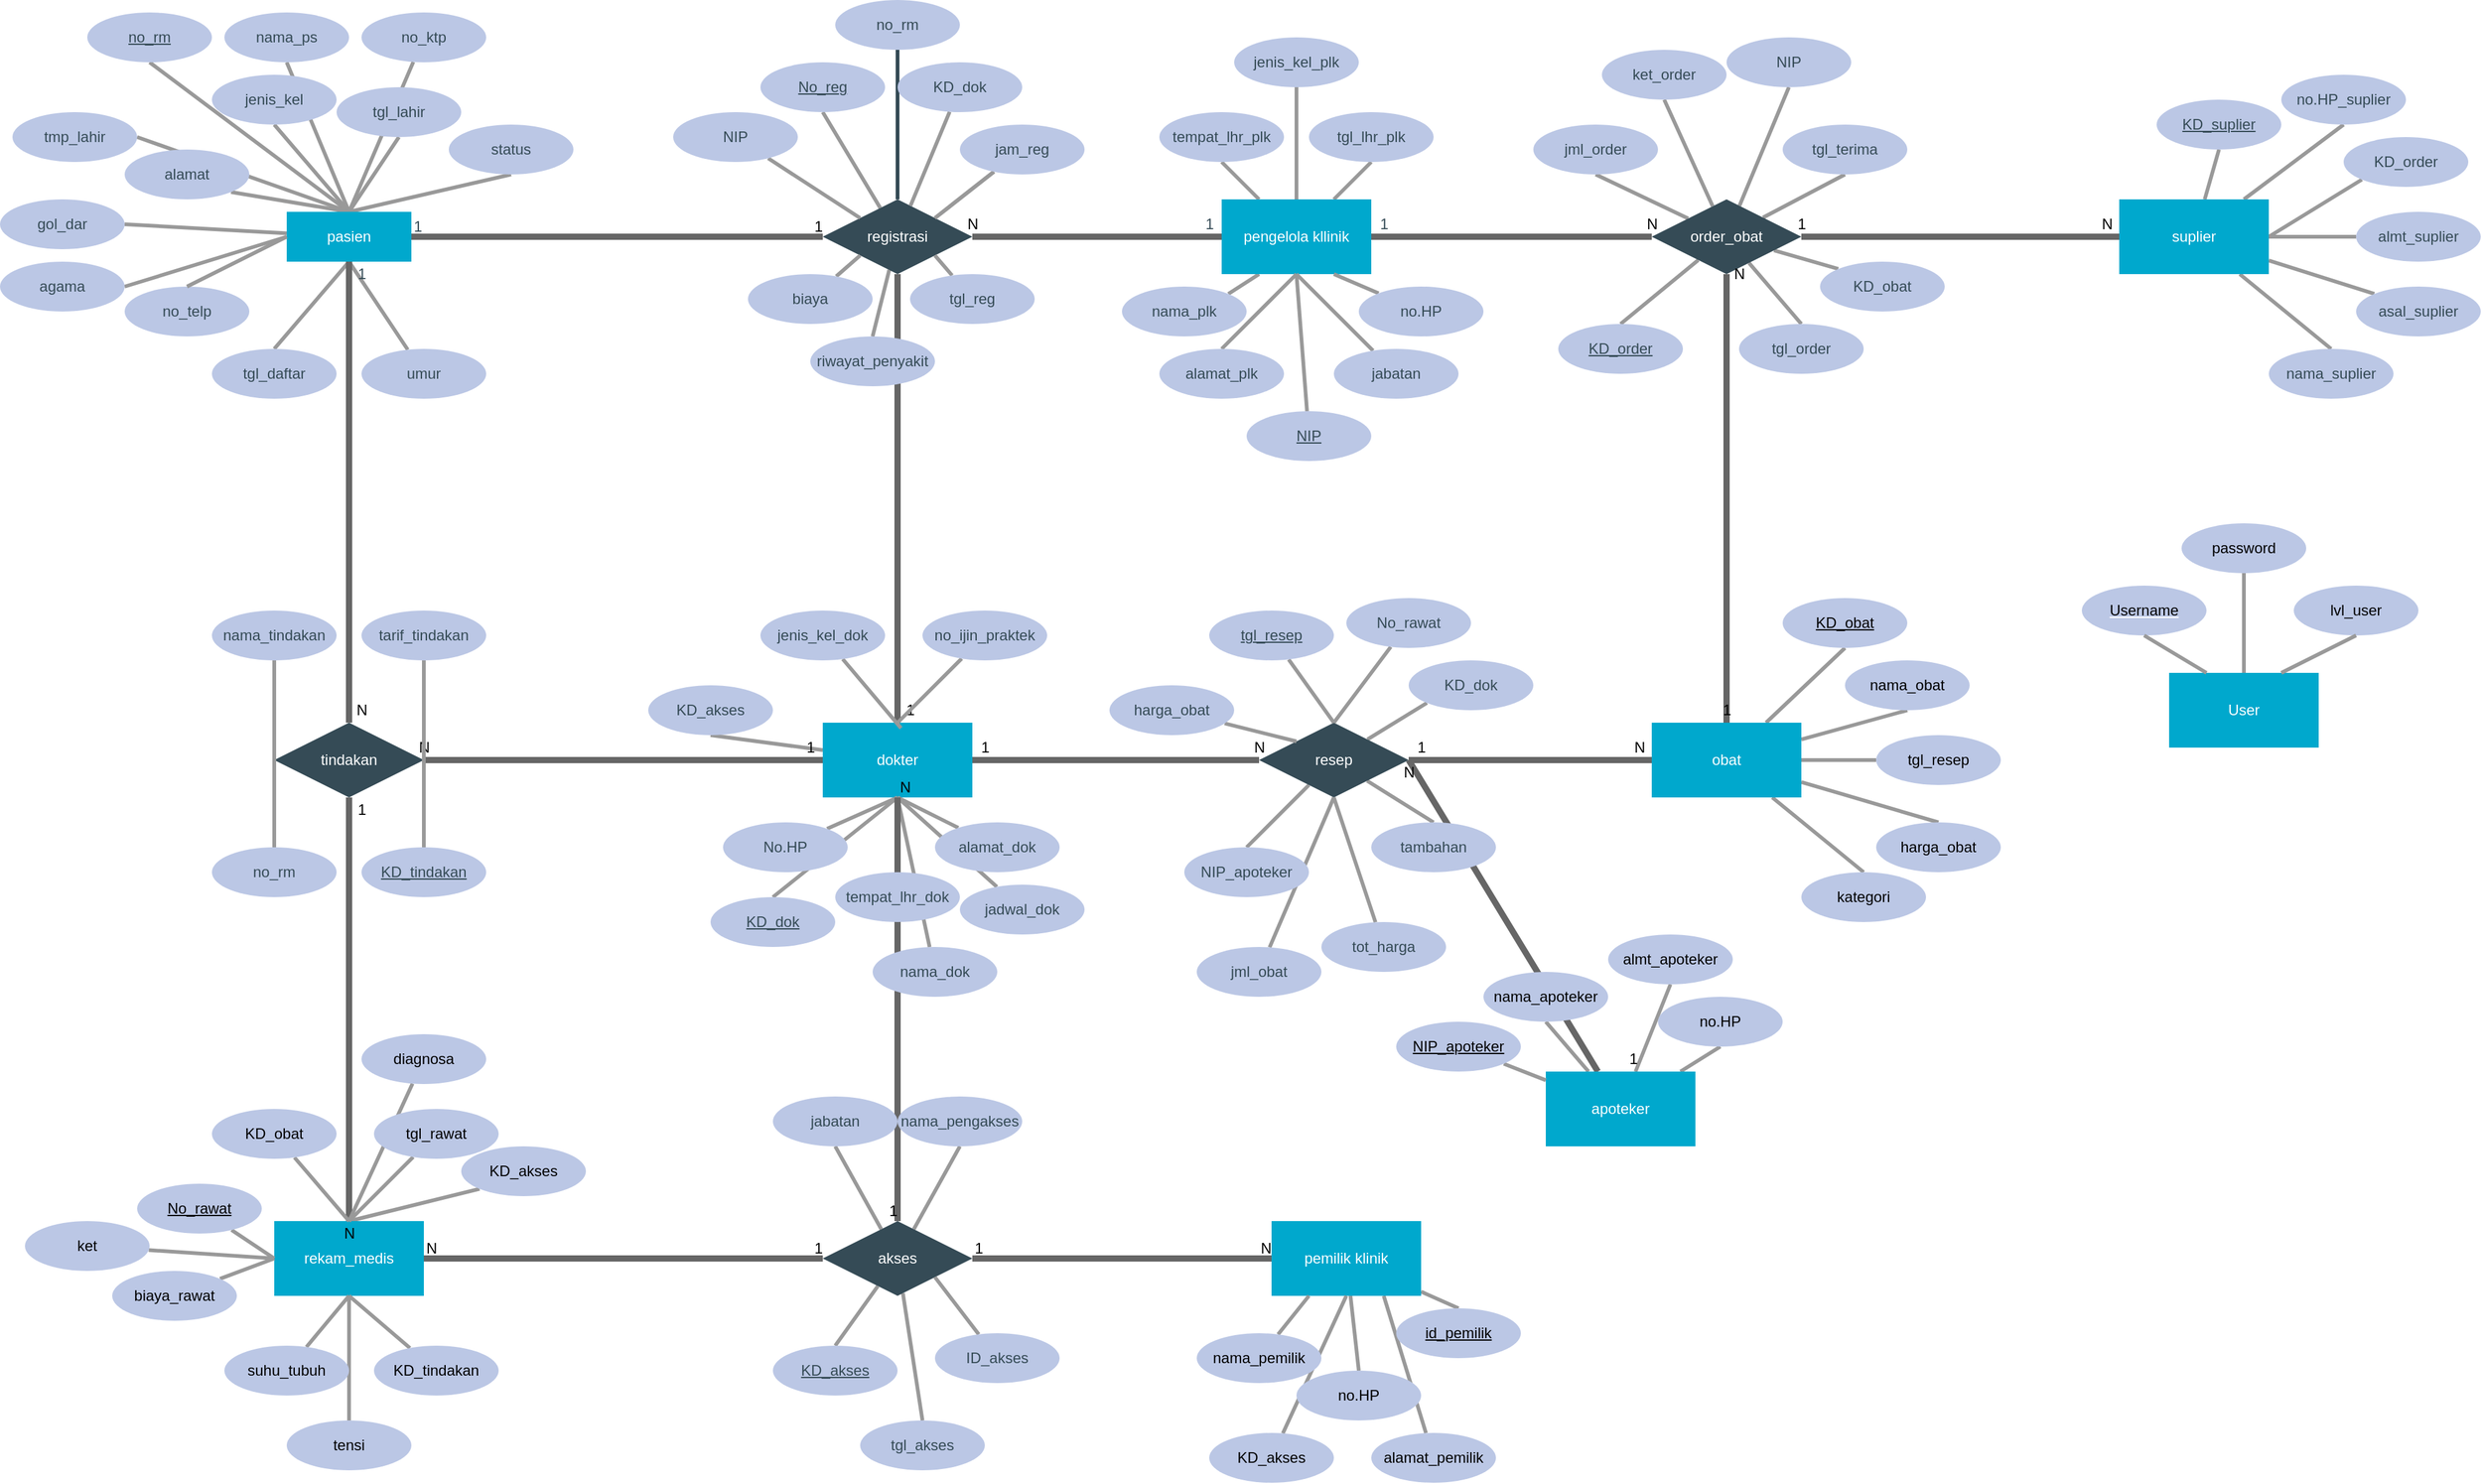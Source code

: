 <mxfile version="13.10.4" type="github" pages="2">
  <diagram id="R2lEEEUBdFMjLlhIrx00" name="Page-1">
    <mxGraphModel dx="1880" dy="699" grid="1" gridSize="10" guides="1" tooltips="1" connect="1" arrows="1" fold="1" page="1" pageScale="1" pageWidth="850" pageHeight="1100" math="0" shadow="0" extFonts="Permanent Marker^https://fonts.googleapis.com/css?family=Permanent+Marker">
      <root>
        <mxCell id="0" />
        <mxCell id="1" parent="0" />
        <mxCell id="-h-b1dET4DCLGG1pVHNZ-29" value="" style="rounded=0;orthogonalLoop=1;jettySize=auto;html=1;endArrow=none;endFill=0;strokeColor=#999999;strokeWidth=3;exitX=0.5;exitY=0;exitDx=0;exitDy=0;fontColor=#354B56;" parent="1" source="HY0GFq4OiniCcZNZX5Ss-1" target="-h-b1dET4DCLGG1pVHNZ-18" edge="1">
          <mxGeometry relative="1" as="geometry" />
        </mxCell>
        <mxCell id="-h-b1dET4DCLGG1pVHNZ-30" style="edgeStyle=none;rounded=0;orthogonalLoop=1;jettySize=auto;html=1;entryX=0.5;entryY=1;entryDx=0;entryDy=0;endArrow=none;endFill=0;strokeColor=#999999;strokeWidth=3;exitX=0.5;exitY=0;exitDx=0;exitDy=0;fontColor=#354B56;" parent="1" source="HY0GFq4OiniCcZNZX5Ss-1" target="-h-b1dET4DCLGG1pVHNZ-17" edge="1">
          <mxGeometry relative="1" as="geometry" />
        </mxCell>
        <mxCell id="-h-b1dET4DCLGG1pVHNZ-31" style="edgeStyle=none;rounded=0;orthogonalLoop=1;jettySize=auto;html=1;entryX=0.5;entryY=1;entryDx=0;entryDy=0;endArrow=none;endFill=0;strokeColor=#999999;strokeWidth=3;exitX=0.5;exitY=0;exitDx=0;exitDy=0;fontColor=#354B56;" parent="1" source="HY0GFq4OiniCcZNZX5Ss-1" target="-h-b1dET4DCLGG1pVHNZ-16" edge="1">
          <mxGeometry relative="1" as="geometry" />
        </mxCell>
        <mxCell id="-h-b1dET4DCLGG1pVHNZ-32" style="edgeStyle=none;rounded=0;orthogonalLoop=1;jettySize=auto;html=1;entryX=0.5;entryY=1;entryDx=0;entryDy=0;endArrow=none;endFill=0;strokeColor=#999999;strokeWidth=3;exitX=0.5;exitY=0;exitDx=0;exitDy=0;fontColor=#354B56;" parent="1" source="HY0GFq4OiniCcZNZX5Ss-1" target="-h-b1dET4DCLGG1pVHNZ-19" edge="1">
          <mxGeometry relative="1" as="geometry" />
        </mxCell>
        <mxCell id="-h-b1dET4DCLGG1pVHNZ-33" style="edgeStyle=none;rounded=0;orthogonalLoop=1;jettySize=auto;html=1;entryX=1;entryY=0.5;entryDx=0;entryDy=0;endArrow=none;endFill=0;strokeColor=#999999;strokeWidth=3;exitX=0.5;exitY=0;exitDx=0;exitDy=0;fontColor=#354B56;" parent="1" source="HY0GFq4OiniCcZNZX5Ss-1" target="-h-b1dET4DCLGG1pVHNZ-20" edge="1">
          <mxGeometry relative="1" as="geometry" />
        </mxCell>
        <mxCell id="-h-b1dET4DCLGG1pVHNZ-34" style="edgeStyle=none;rounded=0;orthogonalLoop=1;jettySize=auto;html=1;entryX=0.5;entryY=1;entryDx=0;entryDy=0;endArrow=none;endFill=0;strokeColor=#999999;strokeWidth=3;exitX=0.5;exitY=0;exitDx=0;exitDy=0;fontColor=#354B56;" parent="1" source="HY0GFq4OiniCcZNZX5Ss-1" target="-h-b1dET4DCLGG1pVHNZ-21" edge="1">
          <mxGeometry relative="1" as="geometry" />
        </mxCell>
        <mxCell id="-h-b1dET4DCLGG1pVHNZ-35" style="edgeStyle=none;rounded=0;orthogonalLoop=1;jettySize=auto;html=1;entryX=1;entryY=1;entryDx=0;entryDy=0;endArrow=none;endFill=0;strokeColor=#999999;strokeWidth=3;exitX=0.5;exitY=0;exitDx=0;exitDy=0;fontColor=#354B56;" parent="1" source="HY0GFq4OiniCcZNZX5Ss-1" target="-h-b1dET4DCLGG1pVHNZ-22" edge="1">
          <mxGeometry relative="1" as="geometry" />
        </mxCell>
        <mxCell id="-h-b1dET4DCLGG1pVHNZ-36" style="edgeStyle=none;rounded=0;orthogonalLoop=1;jettySize=auto;html=1;entryX=1;entryY=0.5;entryDx=0;entryDy=0;endArrow=none;endFill=0;strokeColor=#999999;strokeWidth=3;fontColor=#354B56;" parent="1" source="HY0GFq4OiniCcZNZX5Ss-1" target="-h-b1dET4DCLGG1pVHNZ-23" edge="1">
          <mxGeometry relative="1" as="geometry" />
        </mxCell>
        <mxCell id="-h-b1dET4DCLGG1pVHNZ-37" style="edgeStyle=none;rounded=0;orthogonalLoop=1;jettySize=auto;html=1;entryX=0.5;entryY=1;entryDx=0;entryDy=0;endArrow=none;endFill=0;strokeColor=#999999;strokeWidth=3;exitX=0.5;exitY=0;exitDx=0;exitDy=0;fontColor=#354B56;" parent="1" source="HY0GFq4OiniCcZNZX5Ss-1" target="-h-b1dET4DCLGG1pVHNZ-24" edge="1">
          <mxGeometry relative="1" as="geometry">
            <mxPoint x="-30" y="180" as="targetPoint" />
          </mxGeometry>
        </mxCell>
        <mxCell id="-h-b1dET4DCLGG1pVHNZ-38" style="edgeStyle=none;rounded=0;orthogonalLoop=1;jettySize=auto;html=1;entryX=1;entryY=0.5;entryDx=0;entryDy=0;endArrow=none;endFill=0;strokeColor=#999999;strokeWidth=3;exitX=0;exitY=0.5;exitDx=0;exitDy=0;fontColor=#354B56;" parent="1" source="HY0GFq4OiniCcZNZX5Ss-1" target="-h-b1dET4DCLGG1pVHNZ-25" edge="1">
          <mxGeometry relative="1" as="geometry" />
        </mxCell>
        <mxCell id="-h-b1dET4DCLGG1pVHNZ-40" style="edgeStyle=none;rounded=0;orthogonalLoop=1;jettySize=auto;html=1;entryX=0.5;entryY=0;entryDx=0;entryDy=0;endArrow=none;endFill=0;strokeColor=#999999;strokeWidth=3;exitX=0.5;exitY=1;exitDx=0;exitDy=0;fontColor=#354B56;" parent="1" source="HY0GFq4OiniCcZNZX5Ss-1" target="-h-b1dET4DCLGG1pVHNZ-26" edge="1">
          <mxGeometry relative="1" as="geometry" />
        </mxCell>
        <mxCell id="-h-b1dET4DCLGG1pVHNZ-41" style="edgeStyle=none;rounded=0;orthogonalLoop=1;jettySize=auto;html=1;endArrow=none;endFill=0;strokeColor=#999999;strokeWidth=3;exitX=0.5;exitY=1;exitDx=0;exitDy=0;fontColor=#354B56;" parent="1" source="HY0GFq4OiniCcZNZX5Ss-1" target="-h-b1dET4DCLGG1pVHNZ-28" edge="1">
          <mxGeometry relative="1" as="geometry">
            <mxPoint x="-20" y="310" as="targetPoint" />
          </mxGeometry>
        </mxCell>
        <mxCell id="ivuT6RbzAV2qe4icPodh-9" style="edgeStyle=none;rounded=0;orthogonalLoop=1;jettySize=auto;html=1;entryX=0.5;entryY=0;entryDx=0;entryDy=0;endArrow=none;endFill=0;strokeWidth=5;fillColor=#808080;strokeColor=#666666;" parent="1" source="HY0GFq4OiniCcZNZX5Ss-1" target="HY0GFq4OiniCcZNZX5Ss-3" edge="1">
          <mxGeometry relative="1" as="geometry" />
        </mxCell>
        <mxCell id="HY0GFq4OiniCcZNZX5Ss-1" value="pasien" style="whiteSpace=wrap;html=1;align=center;strokeColor=none;fillColor=#00A8CD;fontColor=#FFFFFF;" parent="1" vertex="1">
          <mxGeometry x="-150" y="200" width="100" height="40" as="geometry" />
        </mxCell>
        <mxCell id="HY0GFq4OiniCcZNZX5Ss-15" value="" style="edgeStyle=orthogonalEdgeStyle;rounded=0;orthogonalLoop=1;jettySize=auto;html=1;endArrow=none;endFill=0;strokeWidth=5;strokeColor=#666666;" parent="1" source="HY0GFq4OiniCcZNZX5Ss-2" target="HY0GFq4OiniCcZNZX5Ss-14" edge="1">
          <mxGeometry relative="1" as="geometry" />
        </mxCell>
        <mxCell id="HY0GFq4OiniCcZNZX5Ss-17" value="" style="edgeStyle=orthogonalEdgeStyle;rounded=0;orthogonalLoop=1;jettySize=auto;html=1;endArrow=none;endFill=0;strokeWidth=5;strokeColor=#666666;" parent="1" source="HY0GFq4OiniCcZNZX5Ss-2" target="HY0GFq4OiniCcZNZX5Ss-16" edge="1">
          <mxGeometry relative="1" as="geometry" />
        </mxCell>
        <mxCell id="-h-b1dET4DCLGG1pVHNZ-45" style="edgeStyle=none;rounded=0;orthogonalLoop=1;jettySize=auto;html=1;entryX=0.5;entryY=1;entryDx=0;entryDy=0;endArrow=none;endFill=0;strokeColor=#999999;strokeWidth=3;" parent="1" source="HY0GFq4OiniCcZNZX5Ss-2" target="-h-b1dET4DCLGG1pVHNZ-44" edge="1">
          <mxGeometry relative="1" as="geometry" />
        </mxCell>
        <mxCell id="-h-b1dET4DCLGG1pVHNZ-112" style="edgeStyle=none;rounded=0;orthogonalLoop=1;jettySize=auto;html=1;entryX=0.5;entryY=0;entryDx=0;entryDy=0;endArrow=none;endFill=0;strokeColor=#999999;strokeWidth=3;" parent="1" source="HY0GFq4OiniCcZNZX5Ss-2" target="-h-b1dET4DCLGG1pVHNZ-111" edge="1">
          <mxGeometry relative="1" as="geometry" />
        </mxCell>
        <mxCell id="HY0GFq4OiniCcZNZX5Ss-2" value="registrasi" style="shape=rhombus;perimeter=rhombusPerimeter;whiteSpace=wrap;html=1;align=center;fontColor=#ffffff;strokeColor=none;fillColor=#354B56;" parent="1" vertex="1">
          <mxGeometry x="280" y="190" width="120" height="60" as="geometry" />
        </mxCell>
        <mxCell id="HY0GFq4OiniCcZNZX5Ss-18" value="" style="edgeStyle=orthogonalEdgeStyle;rounded=0;orthogonalLoop=1;jettySize=auto;html=1;endArrow=none;endFill=0;strokeWidth=5;strokeColor=#666666;" parent="1" source="HY0GFq4OiniCcZNZX5Ss-3" target="HY0GFq4OiniCcZNZX5Ss-16" edge="1">
          <mxGeometry relative="1" as="geometry" />
        </mxCell>
        <mxCell id="-h-b1dET4DCLGG1pVHNZ-99" value="" style="edgeStyle=none;rounded=0;orthogonalLoop=1;jettySize=auto;html=1;endArrow=none;endFill=0;strokeColor=#666666;strokeWidth=5;" parent="1" source="HY0GFq4OiniCcZNZX5Ss-3" target="-h-b1dET4DCLGG1pVHNZ-98" edge="1">
          <mxGeometry relative="1" as="geometry" />
        </mxCell>
        <mxCell id="HY0GFq4OiniCcZNZX5Ss-3" value="tindakan" style="shape=rhombus;perimeter=rhombusPerimeter;whiteSpace=wrap;html=1;align=center;fontColor=#ffffff;strokeColor=none;fillColor=#354B56;" parent="1" vertex="1">
          <mxGeometry x="-160" y="610" width="120" height="60" as="geometry" />
        </mxCell>
        <mxCell id="HY0GFq4OiniCcZNZX5Ss-6" value="" style="endArrow=none;html=1;rounded=0;entryX=0;entryY=0.5;entryDx=0;entryDy=0;exitX=1;exitY=0.5;exitDx=0;exitDy=0;strokeWidth=5;strokeColor=#666666;" parent="1" source="HY0GFq4OiniCcZNZX5Ss-1" target="HY0GFq4OiniCcZNZX5Ss-2" edge="1">
          <mxGeometry relative="1" as="geometry">
            <mxPoint x="170" y="230" as="sourcePoint" />
            <mxPoint x="330" y="230" as="targetPoint" />
          </mxGeometry>
        </mxCell>
        <mxCell id="HY0GFq4OiniCcZNZX5Ss-7" value="1" style="resizable=0;html=1;align=left;verticalAlign=bottom;fontColor=#354B56;" parent="HY0GFq4OiniCcZNZX5Ss-6" connectable="0" vertex="1">
          <mxGeometry x="-1" relative="1" as="geometry" />
        </mxCell>
        <mxCell id="HY0GFq4OiniCcZNZX5Ss-8" value="1" style="resizable=0;html=1;align=right;verticalAlign=bottom;" parent="HY0GFq4OiniCcZNZX5Ss-6" connectable="0" vertex="1">
          <mxGeometry x="1" relative="1" as="geometry" />
        </mxCell>
        <mxCell id="-h-b1dET4DCLGG1pVHNZ-200" style="edgeStyle=none;rounded=0;orthogonalLoop=1;jettySize=auto;html=1;exitX=0.75;exitY=1;exitDx=0;exitDy=0;endArrow=none;endFill=0;strokeColor=#999999;strokeWidth=3;" parent="1" source="HY0GFq4OiniCcZNZX5Ss-12" target="-h-b1dET4DCLGG1pVHNZ-198" edge="1">
          <mxGeometry relative="1" as="geometry" />
        </mxCell>
        <mxCell id="-h-b1dET4DCLGG1pVHNZ-201" style="edgeStyle=none;rounded=0;orthogonalLoop=1;jettySize=auto;html=1;entryX=0.5;entryY=0;entryDx=0;entryDy=0;endArrow=none;endFill=0;strokeColor=#999999;strokeWidth=3;" parent="1" source="HY0GFq4OiniCcZNZX5Ss-12" target="-h-b1dET4DCLGG1pVHNZ-199" edge="1">
          <mxGeometry relative="1" as="geometry" />
        </mxCell>
        <mxCell id="-h-b1dET4DCLGG1pVHNZ-202" style="edgeStyle=none;rounded=0;orthogonalLoop=1;jettySize=auto;html=1;entryX=0.5;entryY=0;entryDx=0;entryDy=0;endArrow=none;endFill=0;strokeColor=#999999;strokeWidth=3;" parent="1" source="HY0GFq4OiniCcZNZX5Ss-12" target="-h-b1dET4DCLGG1pVHNZ-203" edge="1">
          <mxGeometry relative="1" as="geometry">
            <mxPoint x="830" y="970" as="targetPoint" />
          </mxGeometry>
        </mxCell>
        <mxCell id="HY0GFq4OiniCcZNZX5Ss-12" value="pemilik klinik" style="whiteSpace=wrap;html=1;fontColor=#ffffff;strokeColor=none;fillColor=#00A8CD;" parent="1" vertex="1">
          <mxGeometry x="640" y="1010" width="120" height="60" as="geometry" />
        </mxCell>
        <mxCell id="HY0GFq4OiniCcZNZX5Ss-30" value="" style="edgeStyle=orthogonalEdgeStyle;rounded=0;orthogonalLoop=1;jettySize=auto;html=1;endArrow=none;endFill=0;strokeWidth=5;strokeColor=#666666;" parent="1" source="HY0GFq4OiniCcZNZX5Ss-14" target="HY0GFq4OiniCcZNZX5Ss-25" edge="1">
          <mxGeometry relative="1" as="geometry" />
        </mxCell>
        <mxCell id="-h-b1dET4DCLGG1pVHNZ-69" style="edgeStyle=none;rounded=0;orthogonalLoop=1;jettySize=auto;html=1;entryX=1;entryY=0;entryDx=0;entryDy=0;endArrow=none;endFill=0;strokeColor=#999999;strokeWidth=3;exitX=0.25;exitY=1;exitDx=0;exitDy=0;fontColor=#354B56;" parent="1" source="HY0GFq4OiniCcZNZX5Ss-14" target="-h-b1dET4DCLGG1pVHNZ-68" edge="1">
          <mxGeometry relative="1" as="geometry" />
        </mxCell>
        <mxCell id="-h-b1dET4DCLGG1pVHNZ-79" style="edgeStyle=none;rounded=0;orthogonalLoop=1;jettySize=auto;html=1;entryX=0.5;entryY=1;entryDx=0;entryDy=0;endArrow=none;endFill=0;strokeColor=#999999;strokeWidth=3;fontColor=#354B56;" parent="1" source="HY0GFq4OiniCcZNZX5Ss-14" target="-h-b1dET4DCLGG1pVHNZ-71" edge="1">
          <mxGeometry relative="1" as="geometry" />
        </mxCell>
        <mxCell id="-h-b1dET4DCLGG1pVHNZ-188" style="edgeStyle=none;rounded=0;orthogonalLoop=1;jettySize=auto;html=1;entryX=0.5;entryY=1;entryDx=0;entryDy=0;endArrow=none;endFill=0;strokeColor=#999999;strokeWidth=3;fontColor=#354B56;" parent="1" source="HY0GFq4OiniCcZNZX5Ss-14" target="-h-b1dET4DCLGG1pVHNZ-72" edge="1">
          <mxGeometry relative="1" as="geometry" />
        </mxCell>
        <mxCell id="HY0GFq4OiniCcZNZX5Ss-14" value="pengelola kllinik" style="whiteSpace=wrap;html=1;strokeColor=none;fillColor=#00A8CD;fontColor=#FFFFFF;" parent="1" vertex="1">
          <mxGeometry x="600" y="190" width="120" height="60" as="geometry" />
        </mxCell>
        <mxCell id="HY0GFq4OiniCcZNZX5Ss-20" value="" style="edgeStyle=orthogonalEdgeStyle;rounded=1;orthogonalLoop=1;jettySize=auto;html=1;endArrow=none;endFill=0;strokeWidth=5;strokeColor=#666666;" parent="1" source="HY0GFq4OiniCcZNZX5Ss-16" target="HY0GFq4OiniCcZNZX5Ss-19" edge="1">
          <mxGeometry relative="1" as="geometry" />
        </mxCell>
        <mxCell id="-h-b1dET4DCLGG1pVHNZ-96" style="edgeStyle=none;rounded=0;orthogonalLoop=1;jettySize=auto;html=1;entryX=0.5;entryY=0;entryDx=0;entryDy=0;endArrow=none;endFill=0;strokeColor=#999999;strokeWidth=3;exitX=0.5;exitY=1;exitDx=0;exitDy=0;" parent="1" source="HY0GFq4OiniCcZNZX5Ss-16" target="-h-b1dET4DCLGG1pVHNZ-83" edge="1">
          <mxGeometry relative="1" as="geometry" />
        </mxCell>
        <mxCell id="-h-b1dET4DCLGG1pVHNZ-190" style="edgeStyle=none;rounded=0;orthogonalLoop=1;jettySize=auto;html=1;entryX=0.5;entryY=1;entryDx=0;entryDy=0;endArrow=none;endFill=0;strokeColor=#999999;strokeWidth=3;" parent="1" source="HY0GFq4OiniCcZNZX5Ss-16" target="-h-b1dET4DCLGG1pVHNZ-189" edge="1">
          <mxGeometry relative="1" as="geometry" />
        </mxCell>
        <mxCell id="HY0GFq4OiniCcZNZX5Ss-16" value="dokter" style="whiteSpace=wrap;html=1;fontColor=#ffffff;strokeColor=none;fillColor=#00A8CD;" parent="1" vertex="1">
          <mxGeometry x="280" y="610" width="120" height="60" as="geometry" />
        </mxCell>
        <mxCell id="HY0GFq4OiniCcZNZX5Ss-22" value="" style="edgeStyle=orthogonalEdgeStyle;rounded=0;orthogonalLoop=1;jettySize=auto;html=1;endArrow=none;endFill=0;strokeWidth=5;strokeColor=#666666;" parent="1" source="HY0GFq4OiniCcZNZX5Ss-19" target="HY0GFq4OiniCcZNZX5Ss-21" edge="1">
          <mxGeometry relative="1" as="geometry" />
        </mxCell>
        <mxCell id="HY0GFq4OiniCcZNZX5Ss-24" value="" style="rounded=0;orthogonalLoop=1;jettySize=auto;html=1;endArrow=none;endFill=0;strokeWidth=5;strokeColor=#666666;exitX=1;exitY=0.5;exitDx=0;exitDy=0;" parent="1" source="HY0GFq4OiniCcZNZX5Ss-19" target="HY0GFq4OiniCcZNZX5Ss-23" edge="1">
          <mxGeometry relative="1" as="geometry" />
        </mxCell>
        <mxCell id="-h-b1dET4DCLGG1pVHNZ-222" style="edgeStyle=none;rounded=0;orthogonalLoop=1;jettySize=auto;html=1;entryX=0.5;entryY=0;entryDx=0;entryDy=0;endArrow=none;endFill=0;strokeColor=#999999;strokeWidth=3;" parent="1" source="HY0GFq4OiniCcZNZX5Ss-19" target="-h-b1dET4DCLGG1pVHNZ-158" edge="1">
          <mxGeometry relative="1" as="geometry" />
        </mxCell>
        <mxCell id="-h-b1dET4DCLGG1pVHNZ-223" style="edgeStyle=none;rounded=0;orthogonalLoop=1;jettySize=auto;html=1;entryX=0.5;entryY=0;entryDx=0;entryDy=0;endArrow=none;endFill=0;strokeColor=#999999;strokeWidth=3;" parent="1" source="HY0GFq4OiniCcZNZX5Ss-19" target="-h-b1dET4DCLGG1pVHNZ-160" edge="1">
          <mxGeometry relative="1" as="geometry" />
        </mxCell>
        <mxCell id="-h-b1dET4DCLGG1pVHNZ-225" style="edgeStyle=none;rounded=0;orthogonalLoop=1;jettySize=auto;html=1;entryX=0;entryY=1;entryDx=0;entryDy=0;endArrow=none;endFill=0;strokeColor=#999999;strokeWidth=3;" parent="1" source="HY0GFq4OiniCcZNZX5Ss-19" target="-h-b1dET4DCLGG1pVHNZ-224" edge="1">
          <mxGeometry relative="1" as="geometry" />
        </mxCell>
        <mxCell id="HY0GFq4OiniCcZNZX5Ss-19" value="resep" style="rhombus;whiteSpace=wrap;html=1;fontColor=#ffffff;strokeColor=none;fillColor=#354B56;" parent="1" vertex="1">
          <mxGeometry x="630" y="610" width="120" height="60" as="geometry" />
        </mxCell>
        <mxCell id="HY0GFq4OiniCcZNZX5Ss-29" value="" style="edgeStyle=orthogonalEdgeStyle;rounded=0;orthogonalLoop=1;jettySize=auto;html=1;endArrow=none;endFill=0;strokeWidth=5;strokeColor=#666666;" parent="1" source="HY0GFq4OiniCcZNZX5Ss-21" target="HY0GFq4OiniCcZNZX5Ss-25" edge="1">
          <mxGeometry relative="1" as="geometry" />
        </mxCell>
        <mxCell id="-h-b1dET4DCLGG1pVHNZ-173" style="edgeStyle=none;rounded=0;orthogonalLoop=1;jettySize=auto;html=1;entryX=0.5;entryY=0;entryDx=0;entryDy=0;endArrow=none;endFill=0;strokeColor=#999999;strokeWidth=3;" parent="1" source="HY0GFq4OiniCcZNZX5Ss-21" target="-h-b1dET4DCLGG1pVHNZ-172" edge="1">
          <mxGeometry relative="1" as="geometry" />
        </mxCell>
        <mxCell id="-h-b1dET4DCLGG1pVHNZ-174" style="edgeStyle=none;rounded=0;orthogonalLoop=1;jettySize=auto;html=1;entryX=0.5;entryY=0;entryDx=0;entryDy=0;endArrow=none;endFill=0;strokeColor=#999999;strokeWidth=3;" parent="1" source="HY0GFq4OiniCcZNZX5Ss-21" target="-h-b1dET4DCLGG1pVHNZ-171" edge="1">
          <mxGeometry relative="1" as="geometry" />
        </mxCell>
        <mxCell id="-h-b1dET4DCLGG1pVHNZ-175" style="edgeStyle=none;rounded=0;orthogonalLoop=1;jettySize=auto;html=1;entryX=0.5;entryY=1;entryDx=0;entryDy=0;endArrow=none;endFill=0;strokeColor=#999999;strokeWidth=3;" parent="1" source="HY0GFq4OiniCcZNZX5Ss-21" target="-h-b1dET4DCLGG1pVHNZ-169" edge="1">
          <mxGeometry relative="1" as="geometry" />
        </mxCell>
        <mxCell id="-h-b1dET4DCLGG1pVHNZ-176" style="edgeStyle=none;rounded=0;orthogonalLoop=1;jettySize=auto;html=1;entryX=0.5;entryY=1;entryDx=0;entryDy=0;endArrow=none;endFill=0;strokeColor=#999999;strokeWidth=3;" parent="1" source="HY0GFq4OiniCcZNZX5Ss-21" target="-h-b1dET4DCLGG1pVHNZ-170" edge="1">
          <mxGeometry relative="1" as="geometry" />
        </mxCell>
        <mxCell id="HY0GFq4OiniCcZNZX5Ss-21" value="obat" style="whiteSpace=wrap;html=1;fontColor=#ffffff;strokeColor=none;fillColor=#00A8CD;" parent="1" vertex="1">
          <mxGeometry x="945" y="610" width="120" height="60" as="geometry" />
        </mxCell>
        <mxCell id="-h-b1dET4DCLGG1pVHNZ-229" style="edgeStyle=none;rounded=0;orthogonalLoop=1;jettySize=auto;html=1;entryX=0.5;entryY=1;entryDx=0;entryDy=0;endArrow=none;endFill=0;strokeColor=#999999;strokeWidth=3;" parent="1" source="HY0GFq4OiniCcZNZX5Ss-23" target="-h-b1dET4DCLGG1pVHNZ-226" edge="1">
          <mxGeometry relative="1" as="geometry" />
        </mxCell>
        <mxCell id="-h-b1dET4DCLGG1pVHNZ-230" style="edgeStyle=none;rounded=0;orthogonalLoop=1;jettySize=auto;html=1;entryX=0.5;entryY=1;entryDx=0;entryDy=0;endArrow=none;endFill=0;strokeColor=#999999;strokeWidth=3;" parent="1" source="HY0GFq4OiniCcZNZX5Ss-23" target="-h-b1dET4DCLGG1pVHNZ-228" edge="1">
          <mxGeometry relative="1" as="geometry" />
        </mxCell>
        <mxCell id="-h-b1dET4DCLGG1pVHNZ-231" style="edgeStyle=none;rounded=0;orthogonalLoop=1;jettySize=auto;html=1;entryX=0.5;entryY=1;entryDx=0;entryDy=0;endArrow=none;endFill=0;strokeColor=#999999;strokeWidth=3;" parent="1" source="HY0GFq4OiniCcZNZX5Ss-23" target="-h-b1dET4DCLGG1pVHNZ-227" edge="1">
          <mxGeometry relative="1" as="geometry" />
        </mxCell>
        <mxCell id="HY0GFq4OiniCcZNZX5Ss-23" value="apoteker" style="whiteSpace=wrap;html=1;fontColor=#ffffff;strokeColor=none;fillColor=#00A8CD;" parent="1" vertex="1">
          <mxGeometry x="860" y="890" width="120" height="60" as="geometry" />
        </mxCell>
        <mxCell id="HY0GFq4OiniCcZNZX5Ss-28" value="" style="edgeStyle=orthogonalEdgeStyle;rounded=0;orthogonalLoop=1;jettySize=auto;html=1;endArrow=none;endFill=0;strokeWidth=5;strokeColor=#666666;" parent="1" source="HY0GFq4OiniCcZNZX5Ss-25" target="HY0GFq4OiniCcZNZX5Ss-27" edge="1">
          <mxGeometry relative="1" as="geometry" />
        </mxCell>
        <mxCell id="-h-b1dET4DCLGG1pVHNZ-209" style="edgeStyle=none;rounded=0;orthogonalLoop=1;jettySize=auto;html=1;entryX=0.5;entryY=0;entryDx=0;entryDy=0;endArrow=none;endFill=0;strokeColor=#999999;strokeWidth=3;" parent="1" source="HY0GFq4OiniCcZNZX5Ss-25" target="-h-b1dET4DCLGG1pVHNZ-204" edge="1">
          <mxGeometry relative="1" as="geometry" />
        </mxCell>
        <mxCell id="-h-b1dET4DCLGG1pVHNZ-210" style="edgeStyle=none;rounded=0;orthogonalLoop=1;jettySize=auto;html=1;entryX=0.5;entryY=0;entryDx=0;entryDy=0;endArrow=none;endFill=0;strokeColor=#999999;strokeWidth=3;" parent="1" source="HY0GFq4OiniCcZNZX5Ss-25" target="-h-b1dET4DCLGG1pVHNZ-205" edge="1">
          <mxGeometry relative="1" as="geometry" />
        </mxCell>
        <mxCell id="-h-b1dET4DCLGG1pVHNZ-211" style="edgeStyle=none;rounded=0;orthogonalLoop=1;jettySize=auto;html=1;entryX=0.5;entryY=1;entryDx=0;entryDy=0;endArrow=none;endFill=0;strokeColor=#999999;strokeWidth=3;" parent="1" source="HY0GFq4OiniCcZNZX5Ss-25" target="-h-b1dET4DCLGG1pVHNZ-208" edge="1">
          <mxGeometry relative="1" as="geometry" />
        </mxCell>
        <mxCell id="-h-b1dET4DCLGG1pVHNZ-212" style="edgeStyle=none;rounded=0;orthogonalLoop=1;jettySize=auto;html=1;entryX=0.5;entryY=1;entryDx=0;entryDy=0;endArrow=none;endFill=0;strokeColor=#999999;strokeWidth=3;" parent="1" source="HY0GFq4OiniCcZNZX5Ss-25" target="-h-b1dET4DCLGG1pVHNZ-206" edge="1">
          <mxGeometry relative="1" as="geometry" />
        </mxCell>
        <mxCell id="-h-b1dET4DCLGG1pVHNZ-213" style="edgeStyle=none;rounded=0;orthogonalLoop=1;jettySize=auto;html=1;entryX=0.5;entryY=1;entryDx=0;entryDy=0;endArrow=none;endFill=0;strokeColor=#999999;strokeWidth=3;" parent="1" source="HY0GFq4OiniCcZNZX5Ss-25" target="-h-b1dET4DCLGG1pVHNZ-207" edge="1">
          <mxGeometry relative="1" as="geometry" />
        </mxCell>
        <mxCell id="-h-b1dET4DCLGG1pVHNZ-215" style="edgeStyle=none;rounded=0;orthogonalLoop=1;jettySize=auto;html=1;entryX=0.5;entryY=1;entryDx=0;entryDy=0;endArrow=none;endFill=0;strokeColor=#999999;strokeWidth=3;" parent="1" source="HY0GFq4OiniCcZNZX5Ss-25" target="-h-b1dET4DCLGG1pVHNZ-214" edge="1">
          <mxGeometry relative="1" as="geometry" />
        </mxCell>
        <mxCell id="-h-b1dET4DCLGG1pVHNZ-217" style="edgeStyle=none;rounded=0;orthogonalLoop=1;jettySize=auto;html=1;entryX=0;entryY=0;entryDx=0;entryDy=0;endArrow=none;endFill=0;strokeColor=#999999;strokeWidth=3;" parent="1" source="HY0GFq4OiniCcZNZX5Ss-25" target="-h-b1dET4DCLGG1pVHNZ-216" edge="1">
          <mxGeometry relative="1" as="geometry" />
        </mxCell>
        <mxCell id="HY0GFq4OiniCcZNZX5Ss-25" value="order_obat" style="rhombus;whiteSpace=wrap;html=1;fontColor=#ffffff;strokeColor=none;fillColor=#354B56;" parent="1" vertex="1">
          <mxGeometry x="945" y="190" width="120" height="60" as="geometry" />
        </mxCell>
        <mxCell id="-h-b1dET4DCLGG1pVHNZ-243" style="edgeStyle=none;rounded=0;orthogonalLoop=1;jettySize=auto;html=1;endArrow=none;endFill=0;strokeColor=#999999;strokeWidth=3;entryX=0;entryY=0;entryDx=0;entryDy=0;fontColor=#FFFFFF;" parent="1" source="HY0GFq4OiniCcZNZX5Ss-27" target="-h-b1dET4DCLGG1pVHNZ-237" edge="1">
          <mxGeometry relative="1" as="geometry">
            <mxPoint x="1520" y="270" as="targetPoint" />
          </mxGeometry>
        </mxCell>
        <mxCell id="-h-b1dET4DCLGG1pVHNZ-244" style="edgeStyle=none;rounded=0;orthogonalLoop=1;jettySize=auto;html=1;entryX=0.5;entryY=0;entryDx=0;entryDy=0;endArrow=none;endFill=0;strokeColor=#999999;strokeWidth=3;fontColor=#FFFFFF;" parent="1" source="HY0GFq4OiniCcZNZX5Ss-27" target="-h-b1dET4DCLGG1pVHNZ-238" edge="1">
          <mxGeometry relative="1" as="geometry" />
        </mxCell>
        <mxCell id="-h-b1dET4DCLGG1pVHNZ-245" style="edgeStyle=none;rounded=0;orthogonalLoop=1;jettySize=auto;html=1;entryX=0;entryY=0.5;entryDx=0;entryDy=0;endArrow=none;endFill=0;strokeColor=#999999;strokeWidth=3;fontColor=#FFFFFF;" parent="1" source="HY0GFq4OiniCcZNZX5Ss-27" target="-h-b1dET4DCLGG1pVHNZ-239" edge="1">
          <mxGeometry relative="1" as="geometry" />
        </mxCell>
        <mxCell id="-h-b1dET4DCLGG1pVHNZ-246" style="edgeStyle=none;rounded=0;orthogonalLoop=1;jettySize=auto;html=1;entryX=0.5;entryY=1;entryDx=0;entryDy=0;endArrow=none;endFill=0;strokeColor=#999999;strokeWidth=3;fontColor=#FFFFFF;" parent="1" source="HY0GFq4OiniCcZNZX5Ss-27" target="-h-b1dET4DCLGG1pVHNZ-234" edge="1">
          <mxGeometry relative="1" as="geometry" />
        </mxCell>
        <mxCell id="-h-b1dET4DCLGG1pVHNZ-247" style="edgeStyle=none;rounded=0;orthogonalLoop=1;jettySize=auto;html=1;entryX=0.5;entryY=1;entryDx=0;entryDy=0;endArrow=none;endFill=0;strokeColor=#999999;strokeWidth=3;fontColor=#FFFFFF;" parent="1" source="HY0GFq4OiniCcZNZX5Ss-27" target="-h-b1dET4DCLGG1pVHNZ-240" edge="1">
          <mxGeometry relative="1" as="geometry" />
        </mxCell>
        <mxCell id="ivuT6RbzAV2qe4icPodh-6" style="rounded=0;orthogonalLoop=1;jettySize=auto;html=1;exitX=1;exitY=0.5;exitDx=0;exitDy=0;entryX=0;entryY=1;entryDx=0;entryDy=0;fillColor=#808080;strokeColor=#999999;endArrow=none;endFill=0;strokeWidth=3;fontColor=#FFFFFF;" parent="1" source="HY0GFq4OiniCcZNZX5Ss-27" target="ivuT6RbzAV2qe4icPodh-3" edge="1">
          <mxGeometry relative="1" as="geometry" />
        </mxCell>
        <mxCell id="HY0GFq4OiniCcZNZX5Ss-27" value="suplier" style="whiteSpace=wrap;html=1;strokeColor=none;fillColor=#00A8CD;fontColor=#FFFFFF;" parent="1" vertex="1">
          <mxGeometry x="1320" y="190" width="120" height="60" as="geometry" />
        </mxCell>
        <mxCell id="HY0GFq4OiniCcZNZX5Ss-33" value="N" style="text;html=1;align=center;verticalAlign=middle;resizable=0;points=[];autosize=1;" parent="1" vertex="1">
          <mxGeometry x="-50" y="620" width="20" height="20" as="geometry" />
        </mxCell>
        <mxCell id="HY0GFq4OiniCcZNZX5Ss-34" value="1" style="text;html=1;align=center;verticalAlign=middle;resizable=0;points=[];autosize=1;" parent="1" vertex="1">
          <mxGeometry x="260" y="620" width="20" height="20" as="geometry" />
        </mxCell>
        <mxCell id="HY0GFq4OiniCcZNZX5Ss-35" value="1" style="text;html=1;align=center;verticalAlign=middle;resizable=0;points=[];autosize=1;" parent="1" vertex="1">
          <mxGeometry x="340" y="590" width="20" height="20" as="geometry" />
        </mxCell>
        <mxCell id="HY0GFq4OiniCcZNZX5Ss-37" value="N" style="text;html=1;align=center;verticalAlign=middle;resizable=0;points=[];autosize=1;" parent="1" vertex="1">
          <mxGeometry x="390" y="200" width="20" height="20" as="geometry" />
        </mxCell>
        <mxCell id="HY0GFq4OiniCcZNZX5Ss-38" value="1" style="text;html=1;align=center;verticalAlign=middle;resizable=0;points=[];autosize=1;fontColor=#354B56;" parent="1" vertex="1">
          <mxGeometry x="580" y="200" width="20" height="20" as="geometry" />
        </mxCell>
        <mxCell id="HY0GFq4OiniCcZNZX5Ss-39" value="1" style="text;html=1;align=center;verticalAlign=middle;resizable=0;points=[];autosize=1;fontColor=#354B56;" parent="1" vertex="1">
          <mxGeometry x="720" y="200" width="20" height="20" as="geometry" />
        </mxCell>
        <mxCell id="HY0GFq4OiniCcZNZX5Ss-40" value="N" style="text;html=1;align=center;verticalAlign=middle;resizable=0;points=[];autosize=1;" parent="1" vertex="1">
          <mxGeometry x="935" y="200" width="20" height="20" as="geometry" />
        </mxCell>
        <mxCell id="HY0GFq4OiniCcZNZX5Ss-41" value="1" style="text;html=1;align=center;verticalAlign=middle;resizable=0;points=[];autosize=1;" parent="1" vertex="1">
          <mxGeometry x="1055" y="200" width="20" height="20" as="geometry" />
        </mxCell>
        <mxCell id="HY0GFq4OiniCcZNZX5Ss-42" value="N" style="text;html=1;align=center;verticalAlign=middle;resizable=0;points=[];autosize=1;" parent="1" vertex="1">
          <mxGeometry x="1300" y="200" width="20" height="20" as="geometry" />
        </mxCell>
        <mxCell id="HY0GFq4OiniCcZNZX5Ss-43" value="N" style="text;html=1;align=center;verticalAlign=middle;resizable=0;points=[];autosize=1;" parent="1" vertex="1">
          <mxGeometry x="1005" y="240" width="20" height="20" as="geometry" />
        </mxCell>
        <mxCell id="HY0GFq4OiniCcZNZX5Ss-44" value="1" style="text;html=1;align=center;verticalAlign=middle;resizable=0;points=[];autosize=1;" parent="1" vertex="1">
          <mxGeometry x="995" y="590" width="20" height="20" as="geometry" />
        </mxCell>
        <mxCell id="HY0GFq4OiniCcZNZX5Ss-45" value="1" style="text;html=1;align=center;verticalAlign=middle;resizable=0;points=[];autosize=1;" parent="1" vertex="1">
          <mxGeometry x="400" y="620" width="20" height="20" as="geometry" />
        </mxCell>
        <mxCell id="HY0GFq4OiniCcZNZX5Ss-46" value="N" style="text;html=1;align=center;verticalAlign=middle;resizable=0;points=[];autosize=1;" parent="1" vertex="1">
          <mxGeometry x="620" y="620" width="20" height="20" as="geometry" />
        </mxCell>
        <mxCell id="HY0GFq4OiniCcZNZX5Ss-47" value="N" style="text;html=1;align=center;verticalAlign=middle;resizable=0;points=[];autosize=1;" parent="1" vertex="1">
          <mxGeometry x="740" y="640" width="20" height="20" as="geometry" />
        </mxCell>
        <mxCell id="HY0GFq4OiniCcZNZX5Ss-48" value="1" style="text;html=1;align=center;verticalAlign=middle;resizable=0;points=[];autosize=1;" parent="1" vertex="1">
          <mxGeometry x="920" y="870" width="20" height="20" as="geometry" />
        </mxCell>
        <mxCell id="HY0GFq4OiniCcZNZX5Ss-49" value="1" style="text;html=1;align=center;verticalAlign=middle;resizable=0;points=[];autosize=1;" parent="1" vertex="1">
          <mxGeometry x="750" y="620" width="20" height="20" as="geometry" />
        </mxCell>
        <mxCell id="HY0GFq4OiniCcZNZX5Ss-50" value="N" style="text;html=1;align=center;verticalAlign=middle;resizable=0;points=[];autosize=1;" parent="1" vertex="1">
          <mxGeometry x="925" y="620" width="20" height="20" as="geometry" />
        </mxCell>
        <mxCell id="-h-b1dET4DCLGG1pVHNZ-1" value="User" style="whiteSpace=wrap;html=1;align=center;fontColor=#ffffff;strokeColor=none;rounded=0;fillColor=#00A8CD;" parent="1" vertex="1">
          <mxGeometry x="1360" y="570" width="120" height="60" as="geometry" />
        </mxCell>
        <mxCell id="-h-b1dET4DCLGG1pVHNZ-5" value="&lt;font color=&quot;#000000&quot;&gt;Username&lt;/font&gt;" style="ellipse;whiteSpace=wrap;html=1;align=center;fontStyle=4;fontColor=#ffffff;sketch=0;shadow=0;strokeWidth=3;strokeColor=none;fillColor=#BBC7E5;" parent="1" vertex="1">
          <mxGeometry x="1290" y="500" width="100" height="40" as="geometry" />
        </mxCell>
        <mxCell id="-h-b1dET4DCLGG1pVHNZ-11" value="password" style="ellipse;whiteSpace=wrap;html=1;align=center;shadow=0;sketch=0;strokeWidth=3;strokeColor=none;fillColor=#BBC7E5;" parent="1" vertex="1">
          <mxGeometry x="1370" y="450" width="100" height="40" as="geometry" />
        </mxCell>
        <mxCell id="-h-b1dET4DCLGG1pVHNZ-12" value="lvl_user" style="ellipse;whiteSpace=wrap;html=1;align=center;shadow=0;sketch=0;strokeWidth=3;strokeColor=none;fillColor=#BBC7E5;" parent="1" vertex="1">
          <mxGeometry x="1460" y="500" width="100" height="40" as="geometry" />
        </mxCell>
        <mxCell id="-h-b1dET4DCLGG1pVHNZ-13" value="" style="endArrow=none;html=1;rounded=0;strokeColor=#999999;strokeWidth=3;entryX=0.25;entryY=0;entryDx=0;entryDy=0;exitX=0.5;exitY=1;exitDx=0;exitDy=0;" parent="1" source="-h-b1dET4DCLGG1pVHNZ-5" target="-h-b1dET4DCLGG1pVHNZ-1" edge="1">
          <mxGeometry relative="1" as="geometry">
            <mxPoint x="1290" y="530" as="sourcePoint" />
            <mxPoint x="1570" y="570.0" as="targetPoint" />
          </mxGeometry>
        </mxCell>
        <mxCell id="-h-b1dET4DCLGG1pVHNZ-14" value="" style="endArrow=none;html=1;rounded=0;strokeColor=#999999;strokeWidth=3;exitX=0.5;exitY=1;exitDx=0;exitDy=0;" parent="1" source="-h-b1dET4DCLGG1pVHNZ-11" target="-h-b1dET4DCLGG1pVHNZ-1" edge="1">
          <mxGeometry relative="1" as="geometry">
            <mxPoint x="1340" y="500.0" as="sourcePoint" />
            <mxPoint x="1600" y="570.0" as="targetPoint" />
          </mxGeometry>
        </mxCell>
        <mxCell id="-h-b1dET4DCLGG1pVHNZ-15" value="" style="endArrow=none;html=1;rounded=0;strokeColor=#999999;strokeWidth=3;entryX=0.75;entryY=0;entryDx=0;entryDy=0;exitX=0.5;exitY=1;exitDx=0;exitDy=0;" parent="1" source="-h-b1dET4DCLGG1pVHNZ-12" target="-h-b1dET4DCLGG1pVHNZ-1" edge="1">
          <mxGeometry relative="1" as="geometry">
            <mxPoint x="1470" y="500.0" as="sourcePoint" />
            <mxPoint x="1630" y="570.0" as="targetPoint" />
          </mxGeometry>
        </mxCell>
        <mxCell id="-h-b1dET4DCLGG1pVHNZ-16" value="&lt;font&gt;no_rm&lt;/font&gt;" style="ellipse;whiteSpace=wrap;html=1;align=center;fontStyle=4;sketch=0;shadow=0;strokeWidth=3;strokeColor=none;fillColor=#bbc7e5;fontColor=#354B56;" parent="1" vertex="1">
          <mxGeometry x="-310" y="40" width="100" height="40" as="geometry" />
        </mxCell>
        <mxCell id="-h-b1dET4DCLGG1pVHNZ-17" value="nama_ps" style="ellipse;whiteSpace=wrap;html=1;align=center;shadow=0;sketch=0;strokeWidth=3;strokeColor=none;fillColor=#bbc7e5;fontColor=#354B56;" parent="1" vertex="1">
          <mxGeometry x="-200" y="40" width="100" height="40" as="geometry" />
        </mxCell>
        <mxCell id="-h-b1dET4DCLGG1pVHNZ-18" value="no_ktp" style="ellipse;whiteSpace=wrap;html=1;align=center;shadow=0;sketch=0;strokeWidth=3;strokeColor=none;fillColor=#bbc7e5;fontColor=#354B56;" parent="1" vertex="1">
          <mxGeometry x="-90" y="40" width="100" height="40" as="geometry" />
        </mxCell>
        <mxCell id="-h-b1dET4DCLGG1pVHNZ-19" value="jenis_kel" style="ellipse;whiteSpace=wrap;html=1;align=center;shadow=0;sketch=0;strokeWidth=3;strokeColor=none;fillColor=#bbc7e5;fontColor=#354B56;" parent="1" vertex="1">
          <mxGeometry x="-210" y="90" width="100" height="40" as="geometry" />
        </mxCell>
        <mxCell id="-h-b1dET4DCLGG1pVHNZ-20" value="tmp_lahir" style="ellipse;whiteSpace=wrap;html=1;align=center;shadow=0;sketch=0;strokeWidth=3;strokeColor=none;fillColor=#bbc7e5;fontColor=#354B56;" parent="1" vertex="1">
          <mxGeometry x="-370" y="120" width="100" height="40" as="geometry" />
        </mxCell>
        <mxCell id="-h-b1dET4DCLGG1pVHNZ-21" value="tgl_lahir" style="ellipse;whiteSpace=wrap;html=1;align=center;shadow=0;sketch=0;strokeWidth=3;strokeColor=none;fillColor=#bbc7e5;fontColor=#354B56;" parent="1" vertex="1">
          <mxGeometry x="-110" y="100" width="100" height="40" as="geometry" />
        </mxCell>
        <mxCell id="-h-b1dET4DCLGG1pVHNZ-23" value="gol_dar" style="ellipse;whiteSpace=wrap;html=1;align=center;shadow=0;sketch=0;strokeWidth=3;strokeColor=none;fillColor=#bbc7e5;fontColor=#354B56;" parent="1" vertex="1">
          <mxGeometry x="-380" y="190" width="100" height="40" as="geometry" />
        </mxCell>
        <mxCell id="-h-b1dET4DCLGG1pVHNZ-24" value="status" style="ellipse;whiteSpace=wrap;html=1;align=center;shadow=0;sketch=0;strokeWidth=3;strokeColor=none;fillColor=#bbc7e5;fontColor=#354B56;" parent="1" vertex="1">
          <mxGeometry x="-20" y="130" width="100" height="40" as="geometry" />
        </mxCell>
        <mxCell id="-h-b1dET4DCLGG1pVHNZ-25" value="agama" style="ellipse;whiteSpace=wrap;html=1;align=center;shadow=0;sketch=0;strokeWidth=3;strokeColor=none;fillColor=#bbc7e5;fontColor=#354B56;" parent="1" vertex="1">
          <mxGeometry x="-380" y="240" width="100" height="40" as="geometry" />
        </mxCell>
        <mxCell id="-h-b1dET4DCLGG1pVHNZ-26" value="tgl_daftar" style="ellipse;whiteSpace=wrap;html=1;align=center;shadow=0;sketch=0;strokeWidth=3;strokeColor=none;fillColor=#bbc7e5;fontColor=#354B56;" parent="1" vertex="1">
          <mxGeometry x="-210" y="310" width="100" height="40" as="geometry" />
        </mxCell>
        <mxCell id="-h-b1dET4DCLGG1pVHNZ-28" value="umur" style="ellipse;whiteSpace=wrap;html=1;align=center;shadow=0;sketch=0;strokeWidth=3;strokeColor=none;fillColor=#bbc7e5;fontColor=#354B56;" parent="1" vertex="1">
          <mxGeometry x="-90" y="310" width="100" height="40" as="geometry" />
        </mxCell>
        <mxCell id="-h-b1dET4DCLGG1pVHNZ-27" value="no_telp" style="ellipse;whiteSpace=wrap;html=1;align=center;shadow=0;sketch=0;strokeWidth=3;strokeColor=none;fillColor=#bbc7e5;fontColor=#354B56;" parent="1" vertex="1">
          <mxGeometry x="-280" y="260" width="100" height="40" as="geometry" />
        </mxCell>
        <mxCell id="-h-b1dET4DCLGG1pVHNZ-42" style="edgeStyle=none;rounded=0;orthogonalLoop=1;jettySize=auto;html=1;entryX=0.5;entryY=0;entryDx=0;entryDy=0;endArrow=none;endFill=0;strokeColor=#999999;strokeWidth=3;exitX=0;exitY=0.5;exitDx=0;exitDy=0;fontColor=#354B56;" parent="1" source="HY0GFq4OiniCcZNZX5Ss-1" target="-h-b1dET4DCLGG1pVHNZ-27" edge="1">
          <mxGeometry relative="1" as="geometry">
            <mxPoint x="-128.571" y="240" as="sourcePoint" />
            <mxPoint x="-300" y="360" as="targetPoint" />
          </mxGeometry>
        </mxCell>
        <mxCell id="-h-b1dET4DCLGG1pVHNZ-43" style="edgeStyle=none;rounded=0;orthogonalLoop=1;jettySize=auto;html=1;exitX=0;exitY=1;exitDx=0;exitDy=0;endArrow=none;endFill=0;strokeWidth=3;strokeColor=none;fontColor=#354B56;" parent="1" source="-h-b1dET4DCLGG1pVHNZ-27" target="-h-b1dET4DCLGG1pVHNZ-27" edge="1">
          <mxGeometry relative="1" as="geometry" />
        </mxCell>
        <mxCell id="-h-b1dET4DCLGG1pVHNZ-22" value="alamat" style="ellipse;whiteSpace=wrap;html=1;align=center;shadow=0;sketch=0;strokeWidth=3;strokeColor=none;fillColor=#bbc7e5;fontColor=#354B56;" parent="1" vertex="1">
          <mxGeometry x="-280" y="150" width="100" height="40" as="geometry" />
        </mxCell>
        <mxCell id="-h-b1dET4DCLGG1pVHNZ-44" value="&lt;font&gt;No_reg&lt;/font&gt;" style="ellipse;whiteSpace=wrap;html=1;align=center;fontStyle=4;sketch=0;shadow=0;strokeWidth=3;strokeColor=none;fillColor=#BBC7E5;fontColor=#354B56;" parent="1" vertex="1">
          <mxGeometry x="230" y="80" width="100" height="40" as="geometry" />
        </mxCell>
        <mxCell id="-h-b1dET4DCLGG1pVHNZ-47" style="edgeStyle=none;rounded=0;orthogonalLoop=1;jettySize=auto;html=1;entryX=0.5;entryY=0;entryDx=0;entryDy=0;endArrow=none;endFill=0;strokeWidth=3;strokeColor=#354B56;" parent="1" source="-h-b1dET4DCLGG1pVHNZ-46" target="HY0GFq4OiniCcZNZX5Ss-2" edge="1">
          <mxGeometry relative="1" as="geometry" />
        </mxCell>
        <mxCell id="-h-b1dET4DCLGG1pVHNZ-46" value="no_rm" style="ellipse;whiteSpace=wrap;html=1;align=center;shadow=0;sketch=0;strokeWidth=3;strokeColor=none;fillColor=#BBC7E5;fontColor=#354B56;" parent="1" vertex="1">
          <mxGeometry x="290" y="30" width="100" height="40" as="geometry" />
        </mxCell>
        <mxCell id="-h-b1dET4DCLGG1pVHNZ-50" style="edgeStyle=none;rounded=0;orthogonalLoop=1;jettySize=auto;html=1;entryX=1;entryY=0;entryDx=0;entryDy=0;endArrow=none;endFill=0;strokeColor=#999999;strokeWidth=3;" parent="1" source="-h-b1dET4DCLGG1pVHNZ-52" target="HY0GFq4OiniCcZNZX5Ss-2" edge="1">
          <mxGeometry relative="1" as="geometry" />
        </mxCell>
        <mxCell id="-h-b1dET4DCLGG1pVHNZ-62" style="edgeStyle=none;rounded=0;orthogonalLoop=1;jettySize=auto;html=1;entryX=1;entryY=1;entryDx=0;entryDy=0;endArrow=none;endFill=0;strokeColor=#999999;strokeWidth=3;" parent="1" source="-h-b1dET4DCLGG1pVHNZ-48" target="HY0GFq4OiniCcZNZX5Ss-2" edge="1">
          <mxGeometry relative="1" as="geometry" />
        </mxCell>
        <mxCell id="-h-b1dET4DCLGG1pVHNZ-48" value="tgl_reg" style="ellipse;whiteSpace=wrap;html=1;align=center;shadow=0;sketch=0;strokeWidth=3;strokeColor=none;fillColor=#BBC7E5;fontColor=#354B56;" parent="1" vertex="1">
          <mxGeometry x="350" y="250" width="100" height="40" as="geometry" />
        </mxCell>
        <mxCell id="-h-b1dET4DCLGG1pVHNZ-53" style="edgeStyle=none;rounded=0;orthogonalLoop=1;jettySize=auto;html=1;entryX=1;entryY=0;entryDx=0;entryDy=0;endArrow=none;endFill=0;strokeColor=#999999;strokeWidth=3;" parent="1" source="-h-b1dET4DCLGG1pVHNZ-52" target="HY0GFq4OiniCcZNZX5Ss-2" edge="1">
          <mxGeometry relative="1" as="geometry" />
        </mxCell>
        <mxCell id="-h-b1dET4DCLGG1pVHNZ-55" style="edgeStyle=none;rounded=0;orthogonalLoop=1;jettySize=auto;html=1;endArrow=none;endFill=0;strokeColor=#999999;strokeWidth=3;" parent="1" source="-h-b1dET4DCLGG1pVHNZ-54" target="HY0GFq4OiniCcZNZX5Ss-2" edge="1">
          <mxGeometry relative="1" as="geometry" />
        </mxCell>
        <mxCell id="-h-b1dET4DCLGG1pVHNZ-54" value="KD_dok" style="ellipse;whiteSpace=wrap;html=1;align=center;shadow=0;sketch=0;strokeWidth=3;strokeColor=none;fillColor=#BBC7E5;fontColor=#354B56;" parent="1" vertex="1">
          <mxGeometry x="340" y="80" width="100" height="40" as="geometry" />
        </mxCell>
        <mxCell id="-h-b1dET4DCLGG1pVHNZ-56" style="edgeStyle=none;rounded=0;orthogonalLoop=1;jettySize=auto;html=1;exitX=0.5;exitY=1;exitDx=0;exitDy=0;endArrow=none;endFill=0;strokeWidth=3;strokeColor=#354B56;fontColor=#354B56;" parent="1" source="-h-b1dET4DCLGG1pVHNZ-52" target="-h-b1dET4DCLGG1pVHNZ-52" edge="1">
          <mxGeometry relative="1" as="geometry" />
        </mxCell>
        <mxCell id="-h-b1dET4DCLGG1pVHNZ-59" style="edgeStyle=none;rounded=0;orthogonalLoop=1;jettySize=auto;html=1;entryX=0;entryY=1;entryDx=0;entryDy=0;endArrow=none;endFill=0;strokeColor=#999999;strokeWidth=3;" parent="1" source="-h-b1dET4DCLGG1pVHNZ-58" target="HY0GFq4OiniCcZNZX5Ss-2" edge="1">
          <mxGeometry relative="1" as="geometry" />
        </mxCell>
        <mxCell id="-h-b1dET4DCLGG1pVHNZ-58" value="biaya" style="ellipse;whiteSpace=wrap;html=1;align=center;shadow=0;sketch=0;strokeWidth=3;strokeColor=none;fillColor=#BBC7E5;fontColor=#354B56;" parent="1" vertex="1">
          <mxGeometry x="220" y="250" width="100" height="40" as="geometry" />
        </mxCell>
        <mxCell id="-h-b1dET4DCLGG1pVHNZ-61" style="edgeStyle=none;rounded=0;orthogonalLoop=1;jettySize=auto;html=1;entryX=0;entryY=0;entryDx=0;entryDy=0;endArrow=none;endFill=0;strokeColor=#999999;strokeWidth=3;" parent="1" source="-h-b1dET4DCLGG1pVHNZ-60" target="HY0GFq4OiniCcZNZX5Ss-2" edge="1">
          <mxGeometry relative="1" as="geometry" />
        </mxCell>
        <mxCell id="-h-b1dET4DCLGG1pVHNZ-52" value="jam_reg" style="ellipse;whiteSpace=wrap;html=1;align=center;shadow=0;sketch=0;strokeWidth=3;strokeColor=none;fillColor=#BBC7E5;fontColor=#354B56;" parent="1" vertex="1">
          <mxGeometry x="390" y="130" width="100" height="40" as="geometry" />
        </mxCell>
        <mxCell id="-h-b1dET4DCLGG1pVHNZ-60" value="NIP" style="ellipse;whiteSpace=wrap;html=1;align=center;shadow=0;sketch=0;strokeWidth=3;strokeColor=none;fillColor=#BBC7E5;fontColor=#354B56;" parent="1" vertex="1">
          <mxGeometry x="160" y="120" width="100" height="40" as="geometry" />
        </mxCell>
        <mxCell id="-h-b1dET4DCLGG1pVHNZ-66" style="edgeStyle=none;rounded=0;orthogonalLoop=1;jettySize=auto;html=1;entryX=0.5;entryY=1;entryDx=0;entryDy=0;endArrow=none;endFill=0;strokeColor=#999999;strokeWidth=3;fontColor=#354B56;" parent="1" source="-h-b1dET4DCLGG1pVHNZ-65" target="HY0GFq4OiniCcZNZX5Ss-14" edge="1">
          <mxGeometry relative="1" as="geometry" />
        </mxCell>
        <mxCell id="-h-b1dET4DCLGG1pVHNZ-65" value="&lt;font&gt;NIP&lt;/font&gt;" style="ellipse;whiteSpace=wrap;html=1;align=center;fontStyle=4;sketch=0;shadow=0;strokeWidth=3;fontColor=#354B56;strokeColor=none;fillColor=#BBC7E5;" parent="1" vertex="1">
          <mxGeometry x="620" y="360" width="100" height="40" as="geometry" />
        </mxCell>
        <mxCell id="-h-b1dET4DCLGG1pVHNZ-68" value="nama_plk" style="ellipse;whiteSpace=wrap;html=1;align=center;shadow=0;sketch=0;strokeWidth=3;fontColor=#354B56;strokeColor=none;fillColor=#BBC7E5;" parent="1" vertex="1">
          <mxGeometry x="520" y="260" width="100" height="40" as="geometry" />
        </mxCell>
        <mxCell id="-h-b1dET4DCLGG1pVHNZ-80" style="edgeStyle=none;rounded=0;orthogonalLoop=1;jettySize=auto;html=1;entryX=0.5;entryY=0;entryDx=0;entryDy=0;endArrow=none;endFill=0;strokeColor=#999999;strokeWidth=3;fontColor=#354B56;" parent="1" source="-h-b1dET4DCLGG1pVHNZ-70" target="HY0GFq4OiniCcZNZX5Ss-14" edge="1">
          <mxGeometry relative="1" as="geometry" />
        </mxCell>
        <mxCell id="-h-b1dET4DCLGG1pVHNZ-70" value="jenis_kel_plk" style="ellipse;whiteSpace=wrap;html=1;align=center;shadow=0;sketch=0;strokeWidth=3;fontColor=#354B56;strokeColor=none;fillColor=#BBC7E5;" parent="1" vertex="1">
          <mxGeometry x="610" y="60" width="100" height="40" as="geometry" />
        </mxCell>
        <mxCell id="-h-b1dET4DCLGG1pVHNZ-71" value="tempat_lhr_plk" style="ellipse;whiteSpace=wrap;html=1;align=center;shadow=0;sketch=0;strokeWidth=3;fontColor=#354B56;strokeColor=none;fillColor=#BBC7E5;" parent="1" vertex="1">
          <mxGeometry x="550" y="120" width="100" height="40" as="geometry" />
        </mxCell>
        <mxCell id="-h-b1dET4DCLGG1pVHNZ-72" value="tgl_lhr_plk" style="ellipse;whiteSpace=wrap;html=1;align=center;shadow=0;sketch=0;strokeWidth=3;fontColor=#354B56;strokeColor=none;fillColor=#BBC7E5;" parent="1" vertex="1">
          <mxGeometry x="670" y="120" width="100" height="40" as="geometry" />
        </mxCell>
        <mxCell id="-h-b1dET4DCLGG1pVHNZ-76" style="edgeStyle=none;rounded=0;orthogonalLoop=1;jettySize=auto;html=1;entryX=0.5;entryY=1;entryDx=0;entryDy=0;endArrow=none;endFill=0;strokeColor=#999999;strokeWidth=3;exitX=0.5;exitY=0;exitDx=0;exitDy=0;fontColor=#354B56;" parent="1" source="-h-b1dET4DCLGG1pVHNZ-73" target="HY0GFq4OiniCcZNZX5Ss-14" edge="1">
          <mxGeometry relative="1" as="geometry">
            <mxPoint x="635.239" y="280.952" as="sourcePoint" />
          </mxGeometry>
        </mxCell>
        <mxCell id="-h-b1dET4DCLGG1pVHNZ-73" value="alamat_plk" style="ellipse;whiteSpace=wrap;html=1;align=center;shadow=0;sketch=0;strokeWidth=3;fontColor=#354B56;strokeColor=none;fillColor=#BBC7E5;" parent="1" vertex="1">
          <mxGeometry x="550" y="310" width="100" height="40" as="geometry" />
        </mxCell>
        <mxCell id="-h-b1dET4DCLGG1pVHNZ-78" style="edgeStyle=none;rounded=0;orthogonalLoop=1;jettySize=auto;html=1;entryX=0.5;entryY=1;entryDx=0;entryDy=0;endArrow=none;endFill=0;strokeColor=#999999;strokeWidth=3;fontColor=#354B56;" parent="1" source="-h-b1dET4DCLGG1pVHNZ-74" target="HY0GFq4OiniCcZNZX5Ss-14" edge="1">
          <mxGeometry relative="1" as="geometry" />
        </mxCell>
        <mxCell id="-h-b1dET4DCLGG1pVHNZ-74" value="jabatan" style="ellipse;whiteSpace=wrap;html=1;align=center;shadow=0;sketch=0;strokeWidth=3;fontColor=#354B56;strokeColor=none;fillColor=#BBC7E5;" parent="1" vertex="1">
          <mxGeometry x="690" y="310" width="100" height="40" as="geometry" />
        </mxCell>
        <mxCell id="-h-b1dET4DCLGG1pVHNZ-77" style="edgeStyle=none;rounded=0;orthogonalLoop=1;jettySize=auto;html=1;entryX=0.75;entryY=1;entryDx=0;entryDy=0;endArrow=none;endFill=0;strokeColor=#999999;strokeWidth=3;fontColor=#354B56;" parent="1" source="-h-b1dET4DCLGG1pVHNZ-75" target="HY0GFq4OiniCcZNZX5Ss-14" edge="1">
          <mxGeometry relative="1" as="geometry" />
        </mxCell>
        <mxCell id="-h-b1dET4DCLGG1pVHNZ-75" value="no.HP" style="ellipse;whiteSpace=wrap;html=1;align=center;shadow=0;sketch=0;strokeWidth=3;fontColor=#354B56;strokeColor=none;fillColor=#BBC7E5;" parent="1" vertex="1">
          <mxGeometry x="710" y="260" width="100" height="40" as="geometry" />
        </mxCell>
        <mxCell id="-h-b1dET4DCLGG1pVHNZ-83" value="&lt;font&gt;KD_dok&lt;/font&gt;" style="ellipse;whiteSpace=wrap;html=1;align=center;fontStyle=4;sketch=0;shadow=0;strokeWidth=3;strokeColor=none;fillColor=#BBC7E5;fontColor=#354B56;" parent="1" vertex="1">
          <mxGeometry x="190" y="750" width="100" height="40" as="geometry" />
        </mxCell>
        <mxCell id="-h-b1dET4DCLGG1pVHNZ-97" style="edgeStyle=none;rounded=0;orthogonalLoop=1;jettySize=auto;html=1;entryX=0.5;entryY=1;entryDx=0;entryDy=0;endArrow=none;endFill=0;strokeColor=#999999;strokeWidth=3;" parent="1" source="-h-b1dET4DCLGG1pVHNZ-84" target="HY0GFq4OiniCcZNZX5Ss-16" edge="1">
          <mxGeometry relative="1" as="geometry" />
        </mxCell>
        <mxCell id="-h-b1dET4DCLGG1pVHNZ-91" style="edgeStyle=none;rounded=0;orthogonalLoop=1;jettySize=auto;html=1;entryX=0.14;entryY=1.22;entryDx=0;entryDy=0;entryPerimeter=0;endArrow=none;endFill=0;strokeColor=#999999;strokeWidth=3;" parent="1" source="-h-b1dET4DCLGG1pVHNZ-85" target="HY0GFq4OiniCcZNZX5Ss-35" edge="1">
          <mxGeometry relative="1" as="geometry" />
        </mxCell>
        <mxCell id="-h-b1dET4DCLGG1pVHNZ-85" value="jenis_kel_dok" style="ellipse;whiteSpace=wrap;html=1;align=center;shadow=0;sketch=0;strokeWidth=3;strokeColor=none;fillColor=#BBC7E5;fontColor=#354B56;" parent="1" vertex="1">
          <mxGeometry x="230" y="520" width="100" height="40" as="geometry" />
        </mxCell>
        <mxCell id="-h-b1dET4DCLGG1pVHNZ-94" style="edgeStyle=none;rounded=0;orthogonalLoop=1;jettySize=auto;html=1;endArrow=none;endFill=0;strokeColor=#999999;strokeWidth=3;" parent="1" source="-h-b1dET4DCLGG1pVHNZ-86" target="HY0GFq4OiniCcZNZX5Ss-16" edge="1">
          <mxGeometry relative="1" as="geometry" />
        </mxCell>
        <mxCell id="-h-b1dET4DCLGG1pVHNZ-95" style="edgeStyle=none;rounded=0;orthogonalLoop=1;jettySize=auto;html=1;entryX=0.5;entryY=1;entryDx=0;entryDy=0;endArrow=none;endFill=0;strokeColor=#999999;strokeWidth=3;" parent="1" source="-h-b1dET4DCLGG1pVHNZ-87" target="HY0GFq4OiniCcZNZX5Ss-16" edge="1">
          <mxGeometry relative="1" as="geometry" />
        </mxCell>
        <mxCell id="-h-b1dET4DCLGG1pVHNZ-92" style="edgeStyle=none;rounded=0;orthogonalLoop=1;jettySize=auto;html=1;endArrow=none;endFill=0;strokeColor=#999999;strokeWidth=3;" parent="1" source="-h-b1dET4DCLGG1pVHNZ-88" edge="1">
          <mxGeometry relative="1" as="geometry">
            <mxPoint x="340" y="610" as="targetPoint" />
          </mxGeometry>
        </mxCell>
        <mxCell id="-h-b1dET4DCLGG1pVHNZ-88" value="no_ijin_praktek" style="ellipse;whiteSpace=wrap;html=1;align=center;shadow=0;sketch=0;strokeWidth=3;strokeColor=none;fillColor=#BBC7E5;fontColor=#354B56;" parent="1" vertex="1">
          <mxGeometry x="360" y="520" width="100" height="40" as="geometry" />
        </mxCell>
        <mxCell id="-h-b1dET4DCLGG1pVHNZ-93" style="edgeStyle=none;rounded=0;orthogonalLoop=1;jettySize=auto;html=1;entryX=0.5;entryY=1;entryDx=0;entryDy=0;endArrow=none;endFill=0;strokeColor=#999999;strokeWidth=3;" parent="1" source="-h-b1dET4DCLGG1pVHNZ-89" target="HY0GFq4OiniCcZNZX5Ss-16" edge="1">
          <mxGeometry relative="1" as="geometry" />
        </mxCell>
        <mxCell id="-h-b1dET4DCLGG1pVHNZ-89" value="No.HP" style="ellipse;whiteSpace=wrap;html=1;align=center;shadow=0;sketch=0;strokeWidth=3;strokeColor=none;fillColor=#BBC7E5;fontColor=#354B56;" parent="1" vertex="1">
          <mxGeometry x="200" y="690" width="100" height="40" as="geometry" />
        </mxCell>
        <mxCell id="-h-b1dET4DCLGG1pVHNZ-90" style="edgeStyle=none;rounded=0;orthogonalLoop=1;jettySize=auto;html=1;exitX=0;exitY=0;exitDx=0;exitDy=0;endArrow=none;endFill=0;strokeColor=#999999;strokeWidth=3;" parent="1" source="-h-b1dET4DCLGG1pVHNZ-87" target="-h-b1dET4DCLGG1pVHNZ-87" edge="1">
          <mxGeometry relative="1" as="geometry" />
        </mxCell>
        <mxCell id="-h-b1dET4DCLGG1pVHNZ-192" style="edgeStyle=none;rounded=0;orthogonalLoop=1;jettySize=auto;html=1;entryX=0;entryY=1;entryDx=0;entryDy=0;endArrow=none;endFill=0;strokeColor=#999999;strokeWidth=3;exitX=0.5;exitY=0;exitDx=0;exitDy=0;" parent="1" source="-h-b1dET4DCLGG1pVHNZ-98" target="-h-b1dET4DCLGG1pVHNZ-191" edge="1">
          <mxGeometry relative="1" as="geometry" />
        </mxCell>
        <mxCell id="-h-b1dET4DCLGG1pVHNZ-98" value="rekam_medis" style="whiteSpace=wrap;html=1;fontColor=#ffffff;strokeColor=none;fillColor=#00A8CD;" parent="1" vertex="1">
          <mxGeometry x="-160" y="1010" width="120" height="60" as="geometry" />
        </mxCell>
        <mxCell id="-h-b1dET4DCLGG1pVHNZ-104" style="edgeStyle=none;rounded=0;orthogonalLoop=1;jettySize=auto;html=1;entryX=0.5;entryY=0;entryDx=0;entryDy=0;endArrow=none;endFill=0;strokeColor=#999999;strokeWidth=3;" parent="1" source="ivuT6RbzAV2qe4icPodh-10" target="HY0GFq4OiniCcZNZX5Ss-3" edge="1">
          <mxGeometry relative="1" as="geometry" />
        </mxCell>
        <mxCell id="-h-b1dET4DCLGG1pVHNZ-100" value="&lt;font&gt;KD_tindakan&lt;/font&gt;" style="ellipse;whiteSpace=wrap;html=1;align=center;fontStyle=4;sketch=0;shadow=0;strokeWidth=3;strokeColor=none;fillColor=#BBC7E5;fontColor=#354B56;" parent="1" vertex="1">
          <mxGeometry x="-90" y="710" width="100" height="40" as="geometry" />
        </mxCell>
        <mxCell id="-h-b1dET4DCLGG1pVHNZ-105" style="edgeStyle=none;rounded=0;orthogonalLoop=1;jettySize=auto;html=1;entryX=0;entryY=0.5;entryDx=0;entryDy=0;endArrow=none;endFill=0;strokeColor=#999999;strokeWidth=3;" parent="1" source="-h-b1dET4DCLGG1pVHNZ-102" target="HY0GFq4OiniCcZNZX5Ss-3" edge="1">
          <mxGeometry relative="1" as="geometry" />
        </mxCell>
        <mxCell id="-h-b1dET4DCLGG1pVHNZ-102" value="nama_tindakan" style="ellipse;whiteSpace=wrap;html=1;align=center;shadow=0;sketch=0;strokeWidth=3;strokeColor=none;fillColor=#BBC7E5;fontColor=#354B56;" parent="1" vertex="1">
          <mxGeometry x="-210" y="520" width="100" height="40" as="geometry" />
        </mxCell>
        <mxCell id="-h-b1dET4DCLGG1pVHNZ-106" style="edgeStyle=none;rounded=0;orthogonalLoop=1;jettySize=auto;html=1;endArrow=none;endFill=0;strokeColor=#999999;strokeWidth=3;entryX=1;entryY=0.5;entryDx=0;entryDy=0;" parent="1" source="-h-b1dET4DCLGG1pVHNZ-103" edge="1" target="HY0GFq4OiniCcZNZX5Ss-3">
          <mxGeometry relative="1" as="geometry">
            <mxPoint x="-100" y="610" as="targetPoint" />
          </mxGeometry>
        </mxCell>
        <mxCell id="-h-b1dET4DCLGG1pVHNZ-103" value="tarif_tindakan" style="ellipse;whiteSpace=wrap;html=1;align=center;shadow=0;sketch=0;strokeWidth=3;strokeColor=none;fillColor=#BBC7E5;fontColor=#354B56;" parent="1" vertex="1">
          <mxGeometry x="-90" y="520" width="100" height="40" as="geometry" />
        </mxCell>
        <mxCell id="-h-b1dET4DCLGG1pVHNZ-108" style="edgeStyle=none;rounded=0;orthogonalLoop=1;jettySize=auto;html=1;exitX=0.5;exitY=0;exitDx=0;exitDy=0;endArrow=none;endFill=0;strokeWidth=3;fontColor=#FFFFFF;" parent="1" source="-h-b1dET4DCLGG1pVHNZ-100" target="-h-b1dET4DCLGG1pVHNZ-100" edge="1">
          <mxGeometry relative="1" as="geometry" />
        </mxCell>
        <mxCell id="-h-b1dET4DCLGG1pVHNZ-110" style="edgeStyle=none;rounded=0;orthogonalLoop=1;jettySize=auto;html=1;entryX=0.5;entryY=1;entryDx=0;entryDy=0;endArrow=none;endFill=0;strokeColor=#999999;strokeWidth=3;" parent="1" source="-h-b1dET4DCLGG1pVHNZ-109" target="HY0GFq4OiniCcZNZX5Ss-16" edge="1">
          <mxGeometry relative="1" as="geometry" />
        </mxCell>
        <mxCell id="-h-b1dET4DCLGG1pVHNZ-109" value="jadwal_dok" style="ellipse;whiteSpace=wrap;html=1;align=center;shadow=0;sketch=0;strokeWidth=3;strokeColor=none;fillColor=#BBC7E5;fontColor=#354B56;" parent="1" vertex="1">
          <mxGeometry x="390" y="740" width="100" height="40" as="geometry" />
        </mxCell>
        <mxCell id="-h-b1dET4DCLGG1pVHNZ-87" value="alamat_dok" style="ellipse;whiteSpace=wrap;html=1;align=center;shadow=0;sketch=0;strokeWidth=3;strokeColor=none;fillColor=#BBC7E5;fontColor=#354B56;" parent="1" vertex="1">
          <mxGeometry x="370" y="690" width="100" height="40" as="geometry" />
        </mxCell>
        <mxCell id="-h-b1dET4DCLGG1pVHNZ-111" value="riwayat_penyakit" style="ellipse;whiteSpace=wrap;html=1;align=center;shadow=0;sketch=0;strokeWidth=3;strokeColor=none;fillColor=#BBC7E5;fontColor=#354B56;" parent="1" vertex="1">
          <mxGeometry x="270" y="300" width="100" height="40" as="geometry" />
        </mxCell>
        <mxCell id="-h-b1dET4DCLGG1pVHNZ-180" style="edgeStyle=none;rounded=0;orthogonalLoop=1;jettySize=auto;html=1;entryX=0.5;entryY=0;entryDx=0;entryDy=0;endArrow=none;endFill=0;strokeColor=#999999;strokeWidth=3;" parent="1" source="-h-b1dET4DCLGG1pVHNZ-114" target="-h-b1dET4DCLGG1pVHNZ-179" edge="1">
          <mxGeometry relative="1" as="geometry" />
        </mxCell>
        <mxCell id="-h-b1dET4DCLGG1pVHNZ-184" style="edgeStyle=none;rounded=0;orthogonalLoop=1;jettySize=auto;html=1;entryX=0.5;entryY=1;entryDx=0;entryDy=0;endArrow=none;endFill=0;strokeColor=#999999;strokeWidth=3;" parent="1" source="-h-b1dET4DCLGG1pVHNZ-114" target="-h-b1dET4DCLGG1pVHNZ-183" edge="1">
          <mxGeometry relative="1" as="geometry" />
        </mxCell>
        <mxCell id="-h-b1dET4DCLGG1pVHNZ-186" style="edgeStyle=none;rounded=0;orthogonalLoop=1;jettySize=auto;html=1;entryX=0.5;entryY=1;entryDx=0;entryDy=0;endArrow=none;endFill=0;strokeColor=#999999;strokeWidth=3;" parent="1" source="-h-b1dET4DCLGG1pVHNZ-114" target="-h-b1dET4DCLGG1pVHNZ-185" edge="1">
          <mxGeometry relative="1" as="geometry" />
        </mxCell>
        <mxCell id="-h-b1dET4DCLGG1pVHNZ-187" style="edgeStyle=none;rounded=0;orthogonalLoop=1;jettySize=auto;html=1;entryX=0.5;entryY=0;entryDx=0;entryDy=0;endArrow=none;endFill=0;strokeColor=#999999;strokeWidth=3;" parent="1" source="-h-b1dET4DCLGG1pVHNZ-114" target="-h-b1dET4DCLGG1pVHNZ-177" edge="1">
          <mxGeometry relative="1" as="geometry" />
        </mxCell>
        <mxCell id="-h-b1dET4DCLGG1pVHNZ-114" value="akses" style="shape=rhombus;perimeter=rhombusPerimeter;whiteSpace=wrap;html=1;align=center;fontColor=#ffffff;strokeColor=none;fillColor=#354B56;" parent="1" vertex="1">
          <mxGeometry x="280" y="1010" width="120" height="60" as="geometry" />
        </mxCell>
        <mxCell id="-h-b1dET4DCLGG1pVHNZ-116" value="" style="endArrow=none;html=1;rounded=0;strokeWidth=5;exitX=1;exitY=0.5;exitDx=0;exitDy=0;entryX=0;entryY=0.5;entryDx=0;entryDy=0;strokeColor=#666666;" parent="1" source="-h-b1dET4DCLGG1pVHNZ-98" target="-h-b1dET4DCLGG1pVHNZ-114" edge="1">
          <mxGeometry relative="1" as="geometry">
            <mxPoint x="-90" y="870" as="sourcePoint" />
            <mxPoint x="70" y="870" as="targetPoint" />
          </mxGeometry>
        </mxCell>
        <mxCell id="-h-b1dET4DCLGG1pVHNZ-117" value="N" style="resizable=0;html=1;align=left;verticalAlign=bottom;" parent="-h-b1dET4DCLGG1pVHNZ-116" connectable="0" vertex="1">
          <mxGeometry x="-1" relative="1" as="geometry" />
        </mxCell>
        <mxCell id="-h-b1dET4DCLGG1pVHNZ-118" value="1" style="resizable=0;html=1;align=right;verticalAlign=bottom;" parent="-h-b1dET4DCLGG1pVHNZ-116" connectable="0" vertex="1">
          <mxGeometry x="1" relative="1" as="geometry" />
        </mxCell>
        <mxCell id="-h-b1dET4DCLGG1pVHNZ-119" value="" style="endArrow=none;html=1;rounded=0;strokeWidth=5;exitX=1;exitY=0.5;exitDx=0;exitDy=0;entryX=0;entryY=0.5;entryDx=0;entryDy=0;strokeColor=#666666;" parent="1" source="-h-b1dET4DCLGG1pVHNZ-114" target="HY0GFq4OiniCcZNZX5Ss-12" edge="1">
          <mxGeometry relative="1" as="geometry">
            <mxPoint x="190" y="1010" as="sourcePoint" />
            <mxPoint x="290" y="1010" as="targetPoint" />
          </mxGeometry>
        </mxCell>
        <mxCell id="-h-b1dET4DCLGG1pVHNZ-120" value="1" style="resizable=0;html=1;align=left;verticalAlign=bottom;" parent="-h-b1dET4DCLGG1pVHNZ-119" connectable="0" vertex="1">
          <mxGeometry x="-1" relative="1" as="geometry" />
        </mxCell>
        <mxCell id="-h-b1dET4DCLGG1pVHNZ-121" value="N" style="resizable=0;html=1;align=right;verticalAlign=bottom;" parent="-h-b1dET4DCLGG1pVHNZ-119" connectable="0" vertex="1">
          <mxGeometry x="1" relative="1" as="geometry" />
        </mxCell>
        <mxCell id="-h-b1dET4DCLGG1pVHNZ-151" style="edgeStyle=none;rounded=0;orthogonalLoop=1;jettySize=auto;html=1;entryX=0;entryY=0.5;entryDx=0;entryDy=0;endArrow=none;endFill=0;strokeColor=#999999;strokeWidth=3;" parent="1" source="-h-b1dET4DCLGG1pVHNZ-122" target="-h-b1dET4DCLGG1pVHNZ-98" edge="1">
          <mxGeometry relative="1" as="geometry" />
        </mxCell>
        <mxCell id="-h-b1dET4DCLGG1pVHNZ-122" value="&lt;font color=&quot;#000000&quot;&gt;No_rawat&lt;/font&gt;" style="ellipse;whiteSpace=wrap;html=1;align=center;fontStyle=4;sketch=0;shadow=0;strokeWidth=3;strokeColor=none;fillColor=#BBC7E5;" parent="1" vertex="1">
          <mxGeometry x="-270" y="980" width="100" height="40" as="geometry" />
        </mxCell>
        <mxCell id="-h-b1dET4DCLGG1pVHNZ-145" style="edgeStyle=none;rounded=0;orthogonalLoop=1;jettySize=auto;html=1;entryX=0.5;entryY=0;entryDx=0;entryDy=0;endArrow=none;endFill=0;strokeColor=#999999;strokeWidth=3;" parent="1" source="-h-b1dET4DCLGG1pVHNZ-123" target="-h-b1dET4DCLGG1pVHNZ-98" edge="1">
          <mxGeometry relative="1" as="geometry" />
        </mxCell>
        <mxCell id="-h-b1dET4DCLGG1pVHNZ-146" style="edgeStyle=none;rounded=0;orthogonalLoop=1;jettySize=auto;html=1;entryX=0.5;entryY=0;entryDx=0;entryDy=0;endArrow=none;endFill=0;strokeColor=#999999;strokeWidth=3;" parent="1" source="-h-b1dET4DCLGG1pVHNZ-125" target="-h-b1dET4DCLGG1pVHNZ-98" edge="1">
          <mxGeometry relative="1" as="geometry" />
        </mxCell>
        <mxCell id="-h-b1dET4DCLGG1pVHNZ-125" value="diagnosa" style="ellipse;whiteSpace=wrap;html=1;align=center;shadow=0;sketch=0;strokeWidth=3;strokeColor=none;fillColor=#BBC7E5;" parent="1" vertex="1">
          <mxGeometry x="-90" y="860" width="100" height="40" as="geometry" />
        </mxCell>
        <mxCell id="-h-b1dET4DCLGG1pVHNZ-143" style="edgeStyle=none;rounded=0;orthogonalLoop=1;jettySize=auto;html=1;entryX=0.5;entryY=1;entryDx=0;entryDy=0;endArrow=none;endFill=0;strokeColor=#999999;strokeWidth=3;" parent="1" source="-h-b1dET4DCLGG1pVHNZ-126" target="-h-b1dET4DCLGG1pVHNZ-98" edge="1">
          <mxGeometry relative="1" as="geometry" />
        </mxCell>
        <mxCell id="-h-b1dET4DCLGG1pVHNZ-126" value="KD_tindakan" style="ellipse;whiteSpace=wrap;html=1;align=center;shadow=0;sketch=0;strokeWidth=3;strokeColor=none;fillColor=#BBC7E5;" parent="1" vertex="1">
          <mxGeometry x="-80" y="1110" width="100" height="40" as="geometry" />
        </mxCell>
        <mxCell id="-h-b1dET4DCLGG1pVHNZ-142" style="edgeStyle=none;rounded=0;orthogonalLoop=1;jettySize=auto;html=1;endArrow=none;endFill=0;strokeColor=#999999;strokeWidth=3;" parent="1" source="-h-b1dET4DCLGG1pVHNZ-128" edge="1">
          <mxGeometry relative="1" as="geometry">
            <mxPoint x="-100.0" y="1070" as="targetPoint" />
          </mxGeometry>
        </mxCell>
        <mxCell id="-h-b1dET4DCLGG1pVHNZ-144" style="edgeStyle=none;rounded=0;orthogonalLoop=1;jettySize=auto;html=1;endArrow=none;endFill=0;strokeColor=#999999;strokeWidth=3;" parent="1" source="-h-b1dET4DCLGG1pVHNZ-129" edge="1">
          <mxGeometry relative="1" as="geometry">
            <mxPoint x="-100.0" y="1070" as="targetPoint" />
          </mxGeometry>
        </mxCell>
        <mxCell id="-h-b1dET4DCLGG1pVHNZ-129" value="tensi" style="ellipse;whiteSpace=wrap;html=1;align=center;shadow=0;sketch=0;strokeWidth=3;strokeColor=none;fillColor=#BBC7E5;" parent="1" vertex="1">
          <mxGeometry x="-150" y="1170" width="100" height="40" as="geometry" />
        </mxCell>
        <mxCell id="-h-b1dET4DCLGG1pVHNZ-130" value="" style="endArrow=none;html=1;rounded=0;strokeWidth=5;exitX=0.5;exitY=1;exitDx=0;exitDy=0;entryX=0.5;entryY=0;entryDx=0;entryDy=0;strokeColor=#666666;" parent="1" source="HY0GFq4OiniCcZNZX5Ss-16" target="-h-b1dET4DCLGG1pVHNZ-114" edge="1">
          <mxGeometry relative="1" as="geometry">
            <mxPoint x="-30.0" y="1010" as="sourcePoint" />
            <mxPoint x="70.0" y="1010" as="targetPoint" />
          </mxGeometry>
        </mxCell>
        <mxCell id="-h-b1dET4DCLGG1pVHNZ-131" value="N" style="resizable=0;html=1;align=left;verticalAlign=bottom;" parent="-h-b1dET4DCLGG1pVHNZ-130" connectable="0" vertex="1">
          <mxGeometry x="-1" relative="1" as="geometry" />
        </mxCell>
        <mxCell id="-h-b1dET4DCLGG1pVHNZ-132" value="1" style="resizable=0;html=1;align=right;verticalAlign=bottom;" parent="-h-b1dET4DCLGG1pVHNZ-130" connectable="0" vertex="1">
          <mxGeometry x="1" relative="1" as="geometry" />
        </mxCell>
        <mxCell id="-h-b1dET4DCLGG1pVHNZ-150" style="edgeStyle=none;rounded=0;orthogonalLoop=1;jettySize=auto;html=1;entryX=0.5;entryY=0;entryDx=0;entryDy=0;endArrow=none;endFill=0;strokeColor=#999999;strokeWidth=3;" parent="1" source="-h-b1dET4DCLGG1pVHNZ-133" target="-h-b1dET4DCLGG1pVHNZ-98" edge="1">
          <mxGeometry relative="1" as="geometry" />
        </mxCell>
        <mxCell id="-h-b1dET4DCLGG1pVHNZ-133" value="KD_obat" style="ellipse;whiteSpace=wrap;html=1;align=center;shadow=0;sketch=0;strokeWidth=3;strokeColor=none;fillColor=#BBC7E5;" parent="1" vertex="1">
          <mxGeometry x="-210" y="920" width="100" height="40" as="geometry" />
        </mxCell>
        <mxCell id="-h-b1dET4DCLGG1pVHNZ-148" style="edgeStyle=none;rounded=0;orthogonalLoop=1;jettySize=auto;html=1;endArrow=none;endFill=0;strokeColor=#999999;strokeWidth=3;" parent="1" source="-h-b1dET4DCLGG1pVHNZ-134" edge="1">
          <mxGeometry relative="1" as="geometry">
            <mxPoint x="-160.0" y="1040" as="targetPoint" />
          </mxGeometry>
        </mxCell>
        <mxCell id="-h-b1dET4DCLGG1pVHNZ-134" value="biaya_rawat" style="ellipse;whiteSpace=wrap;html=1;align=center;shadow=0;sketch=0;strokeWidth=3;strokeColor=none;fillColor=#BBC7E5;" parent="1" vertex="1">
          <mxGeometry x="-290" y="1050" width="100" height="40" as="geometry" />
        </mxCell>
        <mxCell id="-h-b1dET4DCLGG1pVHNZ-149" style="edgeStyle=none;rounded=0;orthogonalLoop=1;jettySize=auto;html=1;endArrow=none;endFill=0;strokeColor=#999999;strokeWidth=3;" parent="1" source="-h-b1dET4DCLGG1pVHNZ-135" edge="1">
          <mxGeometry relative="1" as="geometry">
            <mxPoint x="-160.0" y="1040" as="targetPoint" />
          </mxGeometry>
        </mxCell>
        <mxCell id="-h-b1dET4DCLGG1pVHNZ-135" value="ket" style="ellipse;whiteSpace=wrap;html=1;align=center;shadow=0;sketch=0;strokeWidth=3;strokeColor=none;fillColor=#BBC7E5;" parent="1" vertex="1">
          <mxGeometry x="-360" y="1010" width="100" height="40" as="geometry" />
        </mxCell>
        <mxCell id="-h-b1dET4DCLGG1pVHNZ-166" style="edgeStyle=none;rounded=0;orthogonalLoop=1;jettySize=auto;html=1;endArrow=none;endFill=0;strokeColor=#999999;strokeWidth=3;" parent="1" source="-h-b1dET4DCLGG1pVHNZ-153" edge="1">
          <mxGeometry relative="1" as="geometry">
            <mxPoint x="690" y="610" as="targetPoint" />
          </mxGeometry>
        </mxCell>
        <mxCell id="-h-b1dET4DCLGG1pVHNZ-153" value="tgl_resep" style="ellipse;whiteSpace=wrap;html=1;align=center;fontStyle=4;sketch=0;shadow=0;strokeWidth=3;strokeColor=none;fillColor=#BBC7E5;fontColor=#354B56;" parent="1" vertex="1">
          <mxGeometry x="590" y="520" width="100" height="40" as="geometry" />
        </mxCell>
        <mxCell id="-h-b1dET4DCLGG1pVHNZ-168" style="edgeStyle=none;rounded=0;orthogonalLoop=1;jettySize=auto;html=1;endArrow=none;endFill=0;strokeColor=#999999;strokeWidth=3;" parent="1" source="-h-b1dET4DCLGG1pVHNZ-155" edge="1">
          <mxGeometry relative="1" as="geometry">
            <mxPoint x="690" y="610" as="targetPoint" />
          </mxGeometry>
        </mxCell>
        <mxCell id="-h-b1dET4DCLGG1pVHNZ-155" value="No_rawat" style="ellipse;whiteSpace=wrap;html=1;align=center;shadow=0;sketch=0;strokeWidth=3;strokeColor=none;fillColor=#BBC7E5;fontColor=#354B56;" parent="1" vertex="1">
          <mxGeometry x="700" y="510" width="100" height="40" as="geometry" />
        </mxCell>
        <mxCell id="-h-b1dET4DCLGG1pVHNZ-165" style="edgeStyle=none;rounded=0;orthogonalLoop=1;jettySize=auto;html=1;entryX=0;entryY=0;entryDx=0;entryDy=0;endArrow=none;endFill=0;strokeColor=#999999;strokeWidth=3;" parent="1" source="-h-b1dET4DCLGG1pVHNZ-156" target="HY0GFq4OiniCcZNZX5Ss-19" edge="1">
          <mxGeometry relative="1" as="geometry" />
        </mxCell>
        <mxCell id="-h-b1dET4DCLGG1pVHNZ-156" value="harga_obat" style="ellipse;whiteSpace=wrap;html=1;align=center;shadow=0;sketch=0;strokeWidth=3;strokeColor=none;fillColor=#BBC7E5;fontColor=#354B56;" parent="1" vertex="1">
          <mxGeometry x="510" y="580" width="100" height="40" as="geometry" />
        </mxCell>
        <mxCell id="-h-b1dET4DCLGG1pVHNZ-164" style="edgeStyle=none;rounded=0;orthogonalLoop=1;jettySize=auto;html=1;entryX=0.5;entryY=1;entryDx=0;entryDy=0;endArrow=none;endFill=0;strokeColor=#999999;strokeWidth=3;" parent="1" source="-h-b1dET4DCLGG1pVHNZ-157" target="HY0GFq4OiniCcZNZX5Ss-19" edge="1">
          <mxGeometry relative="1" as="geometry" />
        </mxCell>
        <mxCell id="-h-b1dET4DCLGG1pVHNZ-157" value="jml_obat" style="ellipse;whiteSpace=wrap;html=1;align=center;shadow=0;sketch=0;strokeWidth=3;strokeColor=none;fillColor=#BBC7E5;fontColor=#354B56;" parent="1" vertex="1">
          <mxGeometry x="580" y="790" width="100" height="40" as="geometry" />
        </mxCell>
        <mxCell id="-h-b1dET4DCLGG1pVHNZ-158" value="tambahan" style="ellipse;whiteSpace=wrap;html=1;align=center;shadow=0;sketch=0;strokeWidth=3;strokeColor=none;fillColor=#BBC7E5;fontColor=#354B56;" parent="1" vertex="1">
          <mxGeometry x="720" y="690" width="100" height="40" as="geometry" />
        </mxCell>
        <mxCell id="-h-b1dET4DCLGG1pVHNZ-163" style="edgeStyle=none;rounded=0;orthogonalLoop=1;jettySize=auto;html=1;endArrow=none;endFill=0;strokeColor=#999999;strokeWidth=3;" parent="1" source="-h-b1dET4DCLGG1pVHNZ-159" edge="1">
          <mxGeometry relative="1" as="geometry">
            <mxPoint x="690" y="670" as="targetPoint" />
          </mxGeometry>
        </mxCell>
        <mxCell id="-h-b1dET4DCLGG1pVHNZ-159" value="tot_harga" style="ellipse;whiteSpace=wrap;html=1;align=center;shadow=0;sketch=0;strokeWidth=3;strokeColor=none;fillColor=#BBC7E5;fontColor=#354B56;" parent="1" vertex="1">
          <mxGeometry x="680" y="770" width="100" height="40" as="geometry" />
        </mxCell>
        <mxCell id="-h-b1dET4DCLGG1pVHNZ-160" value="NIP_apoteker" style="ellipse;whiteSpace=wrap;html=1;align=center;shadow=0;sketch=0;strokeWidth=3;strokeColor=none;fillColor=#BBC7E5;fontColor=#354B56;" parent="1" vertex="1">
          <mxGeometry x="570" y="710" width="100" height="40" as="geometry" />
        </mxCell>
        <mxCell id="-h-b1dET4DCLGG1pVHNZ-169" value="KD_obat" style="ellipse;whiteSpace=wrap;html=1;align=center;fontStyle=4;sketch=0;shadow=0;strokeWidth=3;strokeColor=none;fillColor=#BBC7E5;" parent="1" vertex="1">
          <mxGeometry x="1050" y="510" width="100" height="40" as="geometry" />
        </mxCell>
        <mxCell id="-h-b1dET4DCLGG1pVHNZ-170" value="nama_obat" style="ellipse;whiteSpace=wrap;html=1;align=center;shadow=0;sketch=0;strokeWidth=3;strokeColor=none;fillColor=#BBC7E5;" parent="1" vertex="1">
          <mxGeometry x="1100" y="560" width="100" height="40" as="geometry" />
        </mxCell>
        <mxCell id="-h-b1dET4DCLGG1pVHNZ-171" value="kategori" style="ellipse;whiteSpace=wrap;html=1;align=center;shadow=0;sketch=0;strokeWidth=3;strokeColor=none;fillColor=#BBC7E5;" parent="1" vertex="1">
          <mxGeometry x="1065" y="730" width="100" height="40" as="geometry" />
        </mxCell>
        <mxCell id="-h-b1dET4DCLGG1pVHNZ-172" value="harga_obat" style="ellipse;whiteSpace=wrap;html=1;align=center;shadow=0;sketch=0;strokeWidth=3;strokeColor=none;fillColor=#BBC7E5;" parent="1" vertex="1">
          <mxGeometry x="1125" y="690" width="100" height="40" as="geometry" />
        </mxCell>
        <mxCell id="-h-b1dET4DCLGG1pVHNZ-177" value="&lt;font&gt;KD_akses&lt;/font&gt;" style="ellipse;whiteSpace=wrap;html=1;align=center;fontStyle=4;sketch=0;shadow=0;strokeWidth=3;strokeColor=none;fontColor=#354B56;fillColor=#BBC7E5;" parent="1" vertex="1">
          <mxGeometry x="240" y="1110" width="100" height="40" as="geometry" />
        </mxCell>
        <mxCell id="-h-b1dET4DCLGG1pVHNZ-179" value="tgl_akses" style="ellipse;whiteSpace=wrap;html=1;align=center;shadow=0;sketch=0;strokeWidth=3;strokeColor=none;fontColor=#354B56;fillColor=#BBC7E5;" parent="1" vertex="1">
          <mxGeometry x="310" y="1170" width="100" height="40" as="geometry" />
        </mxCell>
        <mxCell id="-h-b1dET4DCLGG1pVHNZ-182" style="edgeStyle=none;rounded=0;orthogonalLoop=1;jettySize=auto;html=1;entryX=1;entryY=1;entryDx=0;entryDy=0;endArrow=none;endFill=0;strokeColor=#999999;strokeWidth=3;" parent="1" target="-h-b1dET4DCLGG1pVHNZ-114" edge="1">
          <mxGeometry relative="1" as="geometry">
            <mxPoint x="405.147" y="1100.903" as="sourcePoint" />
          </mxGeometry>
        </mxCell>
        <mxCell id="-h-b1dET4DCLGG1pVHNZ-181" value="ID_akses" style="ellipse;whiteSpace=wrap;html=1;align=center;shadow=0;sketch=0;strokeWidth=3;strokeColor=none;fontColor=#354B56;fillColor=#BBC7E5;" parent="1" vertex="1">
          <mxGeometry x="370" y="1100" width="100" height="40" as="geometry" />
        </mxCell>
        <mxCell id="-h-b1dET4DCLGG1pVHNZ-183" value="nama_pengakses" style="ellipse;whiteSpace=wrap;html=1;align=center;shadow=0;sketch=0;strokeWidth=3;strokeColor=none;fontColor=#354B56;fillColor=#BBC7E5;" parent="1" vertex="1">
          <mxGeometry x="340" y="910" width="100" height="40" as="geometry" />
        </mxCell>
        <mxCell id="-h-b1dET4DCLGG1pVHNZ-185" value="jabatan" style="ellipse;whiteSpace=wrap;html=1;align=center;shadow=0;sketch=0;strokeWidth=3;strokeColor=none;fontColor=#354B56;fillColor=#BBC7E5;" parent="1" vertex="1">
          <mxGeometry x="240" y="910" width="100" height="40" as="geometry" />
        </mxCell>
        <mxCell id="-h-b1dET4DCLGG1pVHNZ-189" value="KD_akses" style="ellipse;whiteSpace=wrap;html=1;align=center;shadow=0;sketch=0;strokeWidth=3;strokeColor=none;fillColor=#BBC7E5;fontColor=#354B56;" parent="1" vertex="1">
          <mxGeometry x="140" y="580" width="100" height="40" as="geometry" />
        </mxCell>
        <mxCell id="-h-b1dET4DCLGG1pVHNZ-191" value="KD_akses" style="ellipse;whiteSpace=wrap;html=1;align=center;shadow=0;sketch=0;strokeWidth=3;strokeColor=none;fillColor=#BBC7E5;" parent="1" vertex="1">
          <mxGeometry x="-10" y="950" width="100" height="40" as="geometry" />
        </mxCell>
        <mxCell id="-h-b1dET4DCLGG1pVHNZ-194" style="edgeStyle=none;rounded=0;orthogonalLoop=1;jettySize=auto;html=1;entryX=0.5;entryY=1;entryDx=0;entryDy=0;endArrow=none;endFill=0;strokeColor=#999999;strokeWidth=3;" parent="1" source="-h-b1dET4DCLGG1pVHNZ-193" target="HY0GFq4OiniCcZNZX5Ss-12" edge="1">
          <mxGeometry relative="1" as="geometry" />
        </mxCell>
        <mxCell id="-h-b1dET4DCLGG1pVHNZ-193" value="KD_akses" style="ellipse;whiteSpace=wrap;html=1;align=center;shadow=0;sketch=0;strokeWidth=3;fillColor=#BBC7E5;strokeColor=none;" parent="1" vertex="1">
          <mxGeometry x="590" y="1180" width="100" height="40" as="geometry" />
        </mxCell>
        <mxCell id="-h-b1dET4DCLGG1pVHNZ-196" style="edgeStyle=none;rounded=0;orthogonalLoop=1;jettySize=auto;html=1;endArrow=none;endFill=0;strokeColor=#999999;strokeWidth=3;entryX=0.25;entryY=1;entryDx=0;entryDy=0;" parent="1" source="-h-b1dET4DCLGG1pVHNZ-195" target="HY0GFq4OiniCcZNZX5Ss-12" edge="1">
          <mxGeometry relative="1" as="geometry">
            <mxPoint x="640" y="1070" as="targetPoint" />
          </mxGeometry>
        </mxCell>
        <mxCell id="-h-b1dET4DCLGG1pVHNZ-195" value="nama_pemilik" style="ellipse;whiteSpace=wrap;html=1;align=center;shadow=0;sketch=0;strokeWidth=3;fillColor=#BBC7E5;strokeColor=none;" parent="1" vertex="1">
          <mxGeometry x="580" y="1100" width="100" height="40" as="geometry" />
        </mxCell>
        <mxCell id="-h-b1dET4DCLGG1pVHNZ-198" value="alamat_pemilik" style="ellipse;whiteSpace=wrap;html=1;align=center;shadow=0;sketch=0;strokeWidth=3;fillColor=#BBC7E5;strokeColor=none;" parent="1" vertex="1">
          <mxGeometry x="720" y="1180" width="100" height="40" as="geometry" />
        </mxCell>
        <mxCell id="-h-b1dET4DCLGG1pVHNZ-199" value="no.HP" style="ellipse;whiteSpace=wrap;html=1;align=center;shadow=0;sketch=0;strokeWidth=3;fillColor=#BBC7E5;strokeColor=none;" parent="1" vertex="1">
          <mxGeometry x="660" y="1130" width="100" height="40" as="geometry" />
        </mxCell>
        <mxCell id="-h-b1dET4DCLGG1pVHNZ-203" value="&lt;font color=&quot;#000000&quot;&gt;id_pemilik&lt;/font&gt;" style="ellipse;whiteSpace=wrap;html=1;align=center;fontStyle=4;sketch=0;shadow=0;strokeWidth=3;fillColor=#BBC7E5;strokeColor=none;" parent="1" vertex="1">
          <mxGeometry x="740" y="1080" width="100" height="40" as="geometry" />
        </mxCell>
        <mxCell id="-h-b1dET4DCLGG1pVHNZ-204" value="KD_order" style="ellipse;whiteSpace=wrap;html=1;align=center;fontStyle=4;sketch=0;shadow=0;strokeWidth=3;strokeColor=none;fillColor=#BBC7E5;fontColor=#354B56;" parent="1" vertex="1">
          <mxGeometry x="870" y="290" width="100" height="40" as="geometry" />
        </mxCell>
        <mxCell id="-h-b1dET4DCLGG1pVHNZ-205" value="tgl_order" style="ellipse;whiteSpace=wrap;html=1;align=center;shadow=0;sketch=0;strokeWidth=3;strokeColor=none;fillColor=#BBC7E5;fontColor=#354B56;" parent="1" vertex="1">
          <mxGeometry x="1015" y="290" width="100" height="40" as="geometry" />
        </mxCell>
        <mxCell id="-h-b1dET4DCLGG1pVHNZ-206" value="ket_order" style="ellipse;whiteSpace=wrap;html=1;align=center;shadow=0;sketch=0;strokeWidth=3;strokeColor=none;fillColor=#BBC7E5;fontColor=#354B56;" parent="1" vertex="1">
          <mxGeometry x="905" y="70" width="100" height="40" as="geometry" />
        </mxCell>
        <mxCell id="-h-b1dET4DCLGG1pVHNZ-207" value="jml_order" style="ellipse;whiteSpace=wrap;html=1;align=center;shadow=0;sketch=0;strokeWidth=3;strokeColor=none;fillColor=#BBC7E5;fontColor=#354B56;" parent="1" vertex="1">
          <mxGeometry x="850" y="130" width="100" height="40" as="geometry" />
        </mxCell>
        <mxCell id="-h-b1dET4DCLGG1pVHNZ-208" value="tgl_terima" style="ellipse;whiteSpace=wrap;html=1;align=center;shadow=0;sketch=0;strokeWidth=3;strokeColor=none;fillColor=#BBC7E5;fontColor=#354B56;" parent="1" vertex="1">
          <mxGeometry x="1050" y="130" width="100" height="40" as="geometry" />
        </mxCell>
        <mxCell id="-h-b1dET4DCLGG1pVHNZ-214" value="NIP" style="ellipse;whiteSpace=wrap;html=1;align=center;shadow=0;sketch=0;strokeWidth=3;strokeColor=none;fillColor=#BBC7E5;fontColor=#354B56;" parent="1" vertex="1">
          <mxGeometry x="1005" y="60" width="100" height="40" as="geometry" />
        </mxCell>
        <mxCell id="-h-b1dET4DCLGG1pVHNZ-216" value="KD_obat" style="ellipse;whiteSpace=wrap;html=1;align=center;shadow=0;sketch=0;strokeWidth=3;strokeColor=none;fillColor=#BBC7E5;fontColor=#354B56;" parent="1" vertex="1">
          <mxGeometry x="1080" y="240" width="100" height="40" as="geometry" />
        </mxCell>
        <mxCell id="-h-b1dET4DCLGG1pVHNZ-221" style="edgeStyle=none;rounded=0;orthogonalLoop=1;jettySize=auto;html=1;endArrow=none;endFill=0;strokeColor=#999999;strokeWidth=3;" parent="1" source="-h-b1dET4DCLGG1pVHNZ-220" target="HY0GFq4OiniCcZNZX5Ss-23" edge="1">
          <mxGeometry relative="1" as="geometry" />
        </mxCell>
        <mxCell id="-h-b1dET4DCLGG1pVHNZ-220" value="NIP_apoteker" style="ellipse;whiteSpace=wrap;html=1;align=center;fontStyle=4;sketch=0;shadow=0;strokeWidth=3;fillColor=#BBC7E5;strokeColor=none;" parent="1" vertex="1">
          <mxGeometry x="740" y="850" width="100" height="40" as="geometry" />
        </mxCell>
        <mxCell id="-h-b1dET4DCLGG1pVHNZ-224" value="KD_dok" style="ellipse;whiteSpace=wrap;html=1;align=center;shadow=0;sketch=0;strokeWidth=3;strokeColor=none;fillColor=#BBC7E5;fontColor=#354B56;" parent="1" vertex="1">
          <mxGeometry x="750" y="560" width="100" height="40" as="geometry" />
        </mxCell>
        <mxCell id="-h-b1dET4DCLGG1pVHNZ-226" value="nama_apoteker" style="ellipse;whiteSpace=wrap;html=1;align=center;shadow=0;sketch=0;strokeWidth=3;fillColor=#BBC7E5;strokeColor=none;" parent="1" vertex="1">
          <mxGeometry x="810" y="810" width="100" height="40" as="geometry" />
        </mxCell>
        <mxCell id="-h-b1dET4DCLGG1pVHNZ-227" value="almt_apoteker" style="ellipse;whiteSpace=wrap;html=1;align=center;shadow=0;sketch=0;strokeWidth=3;fillColor=#BBC7E5;strokeColor=none;" parent="1" vertex="1">
          <mxGeometry x="910" y="780" width="100" height="40" as="geometry" />
        </mxCell>
        <mxCell id="-h-b1dET4DCLGG1pVHNZ-228" value="no.HP" style="ellipse;whiteSpace=wrap;html=1;align=center;shadow=0;sketch=0;strokeWidth=3;fillColor=#BBC7E5;strokeColor=none;" parent="1" vertex="1">
          <mxGeometry x="950" y="830" width="100" height="40" as="geometry" />
        </mxCell>
        <mxCell id="-h-b1dET4DCLGG1pVHNZ-234" value="KD_suplier" style="ellipse;whiteSpace=wrap;html=1;align=center;fontStyle=4;sketch=0;shadow=0;strokeWidth=3;strokeColor=none;fillColor=#BBC7E5;fontColor=#354B56;" parent="1" vertex="1">
          <mxGeometry x="1350" y="110" width="100" height="40" as="geometry" />
        </mxCell>
        <mxCell id="-h-b1dET4DCLGG1pVHNZ-237" value="asal_suplier" style="ellipse;whiteSpace=wrap;html=1;align=center;shadow=0;sketch=0;strokeWidth=3;strokeColor=none;fillColor=#BBC7E5;fontColor=#354B56;" parent="1" vertex="1">
          <mxGeometry x="1510" y="260" width="100" height="40" as="geometry" />
        </mxCell>
        <mxCell id="-h-b1dET4DCLGG1pVHNZ-238" value="nama_suplier" style="ellipse;whiteSpace=wrap;html=1;align=center;shadow=0;sketch=0;strokeWidth=3;strokeColor=none;fillColor=#BBC7E5;fontColor=#354B56;" parent="1" vertex="1">
          <mxGeometry x="1440" y="310" width="100" height="40" as="geometry" />
        </mxCell>
        <mxCell id="-h-b1dET4DCLGG1pVHNZ-239" value="almt_suplier" style="ellipse;whiteSpace=wrap;html=1;align=center;shadow=0;sketch=0;strokeWidth=3;strokeColor=none;fillColor=#BBC7E5;fontColor=#354B56;" parent="1" vertex="1">
          <mxGeometry x="1510" y="200" width="100" height="40" as="geometry" />
        </mxCell>
        <mxCell id="-h-b1dET4DCLGG1pVHNZ-240" value="no.HP_suplier" style="ellipse;whiteSpace=wrap;html=1;align=center;shadow=0;sketch=0;strokeWidth=3;strokeColor=none;fillColor=#BBC7E5;fontColor=#354B56;" parent="1" vertex="1">
          <mxGeometry x="1450" y="90" width="100" height="40" as="geometry" />
        </mxCell>
        <mxCell id="ivuT6RbzAV2qe4icPodh-2" style="rounded=0;orthogonalLoop=1;jettySize=auto;html=1;entryX=1;entryY=0.5;entryDx=0;entryDy=0;strokeColor=#999999;strokeWidth=3;endArrow=none;endFill=0;" parent="1" source="ivuT6RbzAV2qe4icPodh-1" target="HY0GFq4OiniCcZNZX5Ss-21" edge="1">
          <mxGeometry relative="1" as="geometry" />
        </mxCell>
        <mxCell id="ivuT6RbzAV2qe4icPodh-1" value="tgl_resep" style="ellipse;whiteSpace=wrap;html=1;align=center;shadow=0;sketch=0;strokeWidth=3;strokeColor=none;fillColor=#BBC7E5;" parent="1" vertex="1">
          <mxGeometry x="1125" y="620" width="100" height="40" as="geometry" />
        </mxCell>
        <mxCell id="ivuT6RbzAV2qe4icPodh-3" value="KD_order" style="ellipse;whiteSpace=wrap;html=1;align=center;shadow=0;sketch=0;strokeWidth=3;strokeColor=none;fillColor=#BBC7E5;fontColor=#354B56;" parent="1" vertex="1">
          <mxGeometry x="1500" y="140" width="100" height="40" as="geometry" />
        </mxCell>
        <mxCell id="ivuT6RbzAV2qe4icPodh-7" value="no_rm" style="ellipse;whiteSpace=wrap;html=1;align=center;shadow=0;sketch=0;strokeWidth=3;strokeColor=none;fillColor=#BBC7E5;fontColor=#354B56;" parent="1" vertex="1">
          <mxGeometry x="-210" y="710" width="100" height="40" as="geometry" />
        </mxCell>
        <mxCell id="ivuT6RbzAV2qe4icPodh-8" style="edgeStyle=none;rounded=0;orthogonalLoop=1;jettySize=auto;html=1;entryX=0;entryY=0.5;entryDx=0;entryDy=0;endArrow=none;endFill=0;strokeColor=#999999;strokeWidth=3;" parent="1" source="ivuT6RbzAV2qe4icPodh-7" target="HY0GFq4OiniCcZNZX5Ss-3" edge="1">
          <mxGeometry relative="1" as="geometry">
            <mxPoint x="-140" y="730" as="targetPoint" />
          </mxGeometry>
        </mxCell>
        <mxCell id="ivuT6RbzAV2qe4icPodh-10" value="N" style="text;html=1;align=center;verticalAlign=middle;resizable=0;points=[];autosize=1;" parent="1" vertex="1">
          <mxGeometry x="-100" y="590" width="20" height="20" as="geometry" />
        </mxCell>
        <mxCell id="ivuT6RbzAV2qe4icPodh-11" style="edgeStyle=none;rounded=0;orthogonalLoop=1;jettySize=auto;html=1;entryX=1;entryY=0.5;entryDx=0;entryDy=0;endArrow=none;endFill=0;strokeColor=#999999;strokeWidth=3;" parent="1" source="-h-b1dET4DCLGG1pVHNZ-100" target="HY0GFq4OiniCcZNZX5Ss-3" edge="1">
          <mxGeometry relative="1" as="geometry">
            <mxPoint x="-56.216" y="558.919" as="sourcePoint" />
            <mxPoint x="-100" y="610" as="targetPoint" />
          </mxGeometry>
        </mxCell>
        <mxCell id="ivuT6RbzAV2qe4icPodh-12" value="1" style="text;html=1;align=center;verticalAlign=middle;resizable=0;points=[];autosize=1;fontColor=#354B56;" parent="1" vertex="1">
          <mxGeometry x="-100" y="240" width="20" height="20" as="geometry" />
        </mxCell>
        <mxCell id="ivuT6RbzAV2qe4icPodh-14" value="1" style="text;html=1;align=center;verticalAlign=middle;resizable=0;points=[];autosize=1;" parent="1" vertex="1">
          <mxGeometry x="-100" y="670" width="20" height="20" as="geometry" />
        </mxCell>
        <mxCell id="ivuT6RbzAV2qe4icPodh-15" value="N" style="text;html=1;align=center;verticalAlign=middle;resizable=0;points=[];autosize=1;" parent="1" vertex="1">
          <mxGeometry x="-110" y="1010" width="20" height="20" as="geometry" />
        </mxCell>
        <mxCell id="-h-b1dET4DCLGG1pVHNZ-128" value="suhu_tubuh" style="ellipse;whiteSpace=wrap;html=1;align=center;shadow=0;sketch=0;strokeWidth=3;strokeColor=none;fillColor=#BBC7E5;" parent="1" vertex="1">
          <mxGeometry x="-200" y="1110" width="100" height="40" as="geometry" />
        </mxCell>
        <mxCell id="-h-b1dET4DCLGG1pVHNZ-86" value="tempat_lhr_dok" style="ellipse;whiteSpace=wrap;html=1;align=center;shadow=0;sketch=0;strokeWidth=3;strokeColor=none;fillColor=#BBC7E5;fontColor=#354B56;" parent="1" vertex="1">
          <mxGeometry x="290" y="730" width="100" height="40" as="geometry" />
        </mxCell>
        <mxCell id="-h-b1dET4DCLGG1pVHNZ-84" value="nama_dok" style="ellipse;whiteSpace=wrap;html=1;align=center;shadow=0;sketch=0;strokeWidth=3;strokeColor=none;fillColor=#BBC7E5;fontColor=#354B56;" parent="1" vertex="1">
          <mxGeometry x="320" y="790" width="100" height="40" as="geometry" />
        </mxCell>
        <mxCell id="ivuT6RbzAV2qe4icPodh-18" style="edgeStyle=none;rounded=0;orthogonalLoop=1;jettySize=auto;html=1;exitX=0.5;exitY=0;exitDx=0;exitDy=0;endArrow=none;endFill=0;strokeColor=#666666;strokeWidth=5;fillColor=#808080;" parent="1" source="-h-b1dET4DCLGG1pVHNZ-12" target="-h-b1dET4DCLGG1pVHNZ-12" edge="1">
          <mxGeometry relative="1" as="geometry" />
        </mxCell>
        <mxCell id="-h-b1dET4DCLGG1pVHNZ-123" value="tgl_rawat" style="ellipse;whiteSpace=wrap;html=1;align=center;shadow=0;sketch=0;strokeWidth=3;strokeColor=none;fillColor=#BBC7E5;" parent="1" vertex="1">
          <mxGeometry x="-80" y="920" width="100" height="40" as="geometry" />
        </mxCell>
      </root>
    </mxGraphModel>
  </diagram>
  <diagram id="YkjvUK62oOUy5q-BIVPK" name="Page-2">
    <mxGraphModel dx="2269" dy="978" grid="1" gridSize="10" guides="1" tooltips="1" connect="1" arrows="1" fold="1" page="1" pageScale="1" pageWidth="827" pageHeight="1169" math="0" shadow="0">
      <root>
        <mxCell id="24j5QB24sH-pUrDmgb0y-0" />
        <mxCell id="24j5QB24sH-pUrDmgb0y-1" parent="24j5QB24sH-pUrDmgb0y-0" />
        <mxCell id="b11BaAR-shyfmtxEi4lT-0" value="pasien" style="shape=table;startSize=30;container=1;collapsible=1;childLayout=tableLayout;fixedRows=1;rowLines=0;fontStyle=1;align=center;resizeLast=1;rounded=1;fontColor=#354B56;fillColor=#00A8CD;strokeWidth=3;sketch=0;strokeColor=#808080;fontFamily=poppins;fontSource=https%3A%2F%2Ffonts.googleapis.com%2Fcss%3Ffamily%3Dpoppins;" vertex="1" parent="24j5QB24sH-pUrDmgb0y-1">
          <mxGeometry x="20" y="10" width="280" height="440" as="geometry" />
        </mxCell>
        <mxCell id="b11BaAR-shyfmtxEi4lT-1" value="" style="shape=partialRectangle;collapsible=0;dropTarget=0;pointerEvents=0;fillColor=none;top=0;left=0;bottom=1;right=0;points=[[0,0.5],[1,0.5]];portConstraint=eastwest;fontFamily=poppins;fontSource=https%3A%2F%2Ffonts.googleapis.com%2Fcss%3Ffamily%3Dpoppins;" vertex="1" parent="b11BaAR-shyfmtxEi4lT-0">
          <mxGeometry y="30" width="280" height="30" as="geometry" />
        </mxCell>
        <mxCell id="b11BaAR-shyfmtxEi4lT-2" value="PK" style="shape=partialRectangle;connectable=0;fillColor=none;top=0;left=0;bottom=0;right=0;fontStyle=1;overflow=hidden;fontFamily=poppins;fontSource=https%3A%2F%2Ffonts.googleapis.com%2Fcss%3Ffamily%3Dpoppins;" vertex="1" parent="b11BaAR-shyfmtxEi4lT-1">
          <mxGeometry width="30" height="30" as="geometry" />
        </mxCell>
        <mxCell id="b11BaAR-shyfmtxEi4lT-3" value="no_rm varchar(6)" style="shape=partialRectangle;connectable=0;fillColor=none;top=0;left=0;bottom=0;right=0;align=left;spacingLeft=6;fontStyle=5;overflow=hidden;fontFamily=poppins;fontSource=https%3A%2F%2Ffonts.googleapis.com%2Fcss%3Ffamily%3Dpoppins;" vertex="1" parent="b11BaAR-shyfmtxEi4lT-1">
          <mxGeometry x="30" width="250" height="30" as="geometry" />
        </mxCell>
        <mxCell id="b11BaAR-shyfmtxEi4lT-4" value="" style="shape=partialRectangle;collapsible=0;dropTarget=0;pointerEvents=0;fillColor=none;top=0;left=0;bottom=0;right=0;points=[[0,0.5],[1,0.5]];portConstraint=eastwest;fontFamily=poppins;fontSource=https%3A%2F%2Ffonts.googleapis.com%2Fcss%3Ffamily%3Dpoppins;" vertex="1" parent="b11BaAR-shyfmtxEi4lT-0">
          <mxGeometry y="60" width="280" height="30" as="geometry" />
        </mxCell>
        <mxCell id="b11BaAR-shyfmtxEi4lT-5" value="" style="shape=partialRectangle;connectable=0;fillColor=none;top=0;left=0;bottom=0;right=0;editable=1;overflow=hidden;fontFamily=poppins;fontSource=https%3A%2F%2Ffonts.googleapis.com%2Fcss%3Ffamily%3Dpoppins;" vertex="1" parent="b11BaAR-shyfmtxEi4lT-4">
          <mxGeometry width="30" height="30" as="geometry" />
        </mxCell>
        <mxCell id="b11BaAR-shyfmtxEi4lT-6" value="nama_ps : varchar(30)" style="shape=partialRectangle;connectable=0;fillColor=none;top=0;left=0;bottom=0;right=0;align=left;spacingLeft=6;overflow=hidden;fontFamily=poppins;fontSource=https%3A%2F%2Ffonts.googleapis.com%2Fcss%3Ffamily%3Dpoppins;" vertex="1" parent="b11BaAR-shyfmtxEi4lT-4">
          <mxGeometry x="30" width="250" height="30" as="geometry" />
        </mxCell>
        <mxCell id="b11BaAR-shyfmtxEi4lT-7" value="" style="shape=partialRectangle;collapsible=0;dropTarget=0;pointerEvents=0;fillColor=none;top=0;left=0;bottom=0;right=0;points=[[0,0.5],[1,0.5]];portConstraint=eastwest;fontFamily=poppins;fontSource=https%3A%2F%2Ffonts.googleapis.com%2Fcss%3Ffamily%3Dpoppins;" vertex="1" parent="b11BaAR-shyfmtxEi4lT-0">
          <mxGeometry y="90" width="280" height="30" as="geometry" />
        </mxCell>
        <mxCell id="b11BaAR-shyfmtxEi4lT-8" value="" style="shape=partialRectangle;connectable=0;fillColor=none;top=0;left=0;bottom=0;right=0;editable=1;overflow=hidden;fontFamily=poppins;fontSource=https%3A%2F%2Ffonts.googleapis.com%2Fcss%3Ffamily%3Dpoppins;" vertex="1" parent="b11BaAR-shyfmtxEi4lT-7">
          <mxGeometry width="30" height="30" as="geometry" />
        </mxCell>
        <mxCell id="b11BaAR-shyfmtxEi4lT-9" value="no_ktp : varchar(16)" style="shape=partialRectangle;connectable=0;fillColor=none;top=0;left=0;bottom=0;right=0;align=left;spacingLeft=6;overflow=hidden;fontFamily=poppins;fontSource=https%3A%2F%2Ffonts.googleapis.com%2Fcss%3Ffamily%3Dpoppins;" vertex="1" parent="b11BaAR-shyfmtxEi4lT-7">
          <mxGeometry x="30" width="250" height="30" as="geometry" />
        </mxCell>
        <mxCell id="b11BaAR-shyfmtxEi4lT-10" value="" style="shape=partialRectangle;collapsible=0;dropTarget=0;pointerEvents=0;fillColor=none;top=0;left=0;bottom=0;right=0;points=[[0,0.5],[1,0.5]];portConstraint=eastwest;fontFamily=poppins;fontSource=https%3A%2F%2Ffonts.googleapis.com%2Fcss%3Ffamily%3Dpoppins;" vertex="1" parent="b11BaAR-shyfmtxEi4lT-0">
          <mxGeometry y="120" width="280" height="40" as="geometry" />
        </mxCell>
        <mxCell id="b11BaAR-shyfmtxEi4lT-11" value="" style="shape=partialRectangle;connectable=0;fillColor=none;top=0;left=0;bottom=0;right=0;editable=1;overflow=hidden;fontFamily=poppins;fontSource=https%3A%2F%2Ffonts.googleapis.com%2Fcss%3Ffamily%3Dpoppins;" vertex="1" parent="b11BaAR-shyfmtxEi4lT-10">
          <mxGeometry width="30" height="40" as="geometry" />
        </mxCell>
        <mxCell id="b11BaAR-shyfmtxEi4lT-12" value="jenis_kel : enum(&#39;laki-laki&#39;,&#39;perempuan&#39;)" style="shape=partialRectangle;connectable=0;fillColor=none;top=0;left=0;bottom=0;right=0;align=left;spacingLeft=6;overflow=hidden;fontFamily=poppins;fontSource=https%3A%2F%2Ffonts.googleapis.com%2Fcss%3Ffamily%3Dpoppins;" vertex="1" parent="b11BaAR-shyfmtxEi4lT-10">
          <mxGeometry x="30" width="250" height="40" as="geometry" />
        </mxCell>
        <mxCell id="b11BaAR-shyfmtxEi4lT-14" value="" style="shape=partialRectangle;collapsible=0;dropTarget=0;pointerEvents=0;fillColor=none;top=0;left=0;bottom=0;right=0;points=[[0,0.5],[1,0.5]];portConstraint=eastwest;fontFamily=poppins;fontSource=https%3A%2F%2Ffonts.googleapis.com%2Fcss%3Ffamily%3Dpoppins;" vertex="1" parent="b11BaAR-shyfmtxEi4lT-0">
          <mxGeometry y="160" width="280" height="30" as="geometry" />
        </mxCell>
        <mxCell id="b11BaAR-shyfmtxEi4lT-15" value="" style="shape=partialRectangle;connectable=0;fillColor=none;top=0;left=0;bottom=0;right=0;editable=1;overflow=hidden;fontFamily=poppins;fontSource=https%3A%2F%2Ffonts.googleapis.com%2Fcss%3Ffamily%3Dpoppins;" vertex="1" parent="b11BaAR-shyfmtxEi4lT-14">
          <mxGeometry width="30" height="30" as="geometry" />
        </mxCell>
        <mxCell id="b11BaAR-shyfmtxEi4lT-16" value="tmp_lahir : varchar(20)" style="shape=partialRectangle;connectable=0;fillColor=none;top=0;left=0;bottom=0;right=0;align=left;spacingLeft=6;overflow=hidden;fontFamily=poppins;fontSource=https%3A%2F%2Ffonts.googleapis.com%2Fcss%3Ffamily%3Dpoppins;" vertex="1" parent="b11BaAR-shyfmtxEi4lT-14">
          <mxGeometry x="30" width="250" height="30" as="geometry" />
        </mxCell>
        <mxCell id="b11BaAR-shyfmtxEi4lT-17" value="" style="shape=partialRectangle;collapsible=0;dropTarget=0;pointerEvents=0;fillColor=none;top=0;left=0;bottom=0;right=0;points=[[0,0.5],[1,0.5]];portConstraint=eastwest;rounded=1;sketch=0;strokeColor=#808080;strokeWidth=3;fontColor=#354B56;fontFamily=poppins;fontSource=https%3A%2F%2Ffonts.googleapis.com%2Fcss%3Ffamily%3Dpoppins;" vertex="1" parent="b11BaAR-shyfmtxEi4lT-0">
          <mxGeometry y="190" width="280" height="30" as="geometry" />
        </mxCell>
        <mxCell id="b11BaAR-shyfmtxEi4lT-18" value="" style="shape=partialRectangle;connectable=0;fillColor=none;top=0;left=0;bottom=0;right=0;editable=1;overflow=hidden;fontFamily=poppins;fontSource=https%3A%2F%2Ffonts.googleapis.com%2Fcss%3Ffamily%3Dpoppins;" vertex="1" parent="b11BaAR-shyfmtxEi4lT-17">
          <mxGeometry width="30" height="30" as="geometry" />
        </mxCell>
        <mxCell id="b11BaAR-shyfmtxEi4lT-19" value="tgl_lahir : date" style="shape=partialRectangle;connectable=0;fillColor=none;top=0;left=0;bottom=0;right=0;align=left;spacingLeft=6;overflow=hidden;fontFamily=poppins;fontSource=https%3A%2F%2Ffonts.googleapis.com%2Fcss%3Ffamily%3Dpoppins;" vertex="1" parent="b11BaAR-shyfmtxEi4lT-17">
          <mxGeometry x="30" width="250" height="30" as="geometry" />
        </mxCell>
        <mxCell id="b11BaAR-shyfmtxEi4lT-20" value="" style="shape=partialRectangle;collapsible=0;dropTarget=0;pointerEvents=0;fillColor=none;top=0;left=0;bottom=0;right=0;points=[[0,0.5],[1,0.5]];portConstraint=eastwest;rounded=1;sketch=0;strokeColor=#808080;strokeWidth=3;fontColor=#354B56;fontFamily=poppins;fontSource=https%3A%2F%2Ffonts.googleapis.com%2Fcss%3Ffamily%3Dpoppins;" vertex="1" parent="b11BaAR-shyfmtxEi4lT-0">
          <mxGeometry y="220" width="280" height="30" as="geometry" />
        </mxCell>
        <mxCell id="b11BaAR-shyfmtxEi4lT-21" value="" style="shape=partialRectangle;connectable=0;fillColor=none;top=0;left=0;bottom=0;right=0;editable=1;overflow=hidden;fontFamily=poppins;fontSource=https%3A%2F%2Ffonts.googleapis.com%2Fcss%3Ffamily%3Dpoppins;" vertex="1" parent="b11BaAR-shyfmtxEi4lT-20">
          <mxGeometry width="30" height="30" as="geometry" />
        </mxCell>
        <mxCell id="b11BaAR-shyfmtxEi4lT-22" value="alamat : text" style="shape=partialRectangle;connectable=0;fillColor=none;top=0;left=0;bottom=0;right=0;align=left;spacingLeft=6;overflow=hidden;fontFamily=poppins;fontSource=https%3A%2F%2Ffonts.googleapis.com%2Fcss%3Ffamily%3Dpoppins;" vertex="1" parent="b11BaAR-shyfmtxEi4lT-20">
          <mxGeometry x="30" width="250" height="30" as="geometry" />
        </mxCell>
        <mxCell id="b11BaAR-shyfmtxEi4lT-23" value="" style="shape=partialRectangle;collapsible=0;dropTarget=0;pointerEvents=0;fillColor=none;top=0;left=0;bottom=0;right=0;points=[[0,0.5],[1,0.5]];portConstraint=eastwest;rounded=1;sketch=0;strokeColor=#808080;strokeWidth=3;fontFamily=poppins;fontSource=https%3A%2F%2Ffonts.googleapis.com%2Fcss%3Ffamily%3Dpoppins;fontColor=#354B56;" vertex="1" parent="b11BaAR-shyfmtxEi4lT-0">
          <mxGeometry y="250" width="280" height="30" as="geometry" />
        </mxCell>
        <mxCell id="b11BaAR-shyfmtxEi4lT-24" value="" style="shape=partialRectangle;connectable=0;fillColor=none;top=0;left=0;bottom=0;right=0;editable=1;overflow=hidden;" vertex="1" parent="b11BaAR-shyfmtxEi4lT-23">
          <mxGeometry width="30" height="30" as="geometry" />
        </mxCell>
        <mxCell id="b11BaAR-shyfmtxEi4lT-25" value="gol_darah : varchar(2)" style="shape=partialRectangle;connectable=0;fillColor=none;top=0;left=0;bottom=0;right=0;align=left;spacingLeft=6;overflow=hidden;fontFamily=poppins;fontSource=https%3A%2F%2Ffonts.googleapis.com%2Fcss%3Ffamily%3Dpoppins;" vertex="1" parent="b11BaAR-shyfmtxEi4lT-23">
          <mxGeometry x="30" width="250" height="30" as="geometry" />
        </mxCell>
        <mxCell id="b11BaAR-shyfmtxEi4lT-26" value="" style="shape=partialRectangle;collapsible=0;dropTarget=0;pointerEvents=0;fillColor=none;top=0;left=0;bottom=0;right=0;points=[[0,0.5],[1,0.5]];portConstraint=eastwest;rounded=1;sketch=0;strokeColor=#808080;strokeWidth=3;fontFamily=poppins;fontSource=https%3A%2F%2Ffonts.googleapis.com%2Fcss%3Ffamily%3Dpoppins;fontColor=#354B56;" vertex="1" parent="b11BaAR-shyfmtxEi4lT-0">
          <mxGeometry y="280" width="280" height="30" as="geometry" />
        </mxCell>
        <mxCell id="b11BaAR-shyfmtxEi4lT-27" value="" style="shape=partialRectangle;connectable=0;fillColor=none;top=0;left=0;bottom=0;right=0;editable=1;overflow=hidden;" vertex="1" parent="b11BaAR-shyfmtxEi4lT-26">
          <mxGeometry width="30" height="30" as="geometry" />
        </mxCell>
        <mxCell id="b11BaAR-shyfmtxEi4lT-28" value="status : varchar(20)" style="shape=partialRectangle;connectable=0;fillColor=none;top=0;left=0;bottom=0;right=0;align=left;spacingLeft=6;overflow=hidden;fontFamily=poppins;fontSource=https%3A%2F%2Ffonts.googleapis.com%2Fcss%3Ffamily%3Dpoppins;" vertex="1" parent="b11BaAR-shyfmtxEi4lT-26">
          <mxGeometry x="30" width="250" height="30" as="geometry" />
        </mxCell>
        <mxCell id="b11BaAR-shyfmtxEi4lT-29" value="" style="shape=partialRectangle;collapsible=0;dropTarget=0;pointerEvents=0;fillColor=none;top=0;left=0;bottom=0;right=0;points=[[0,0.5],[1,0.5]];portConstraint=eastwest;rounded=1;sketch=0;strokeColor=#808080;strokeWidth=3;fontFamily=poppins;fontSource=https%3A%2F%2Ffonts.googleapis.com%2Fcss%3Ffamily%3Dpoppins;fontColor=#354B56;" vertex="1" parent="b11BaAR-shyfmtxEi4lT-0">
          <mxGeometry y="310" width="280" height="30" as="geometry" />
        </mxCell>
        <mxCell id="b11BaAR-shyfmtxEi4lT-30" value="" style="shape=partialRectangle;connectable=0;fillColor=none;top=0;left=0;bottom=0;right=0;editable=1;overflow=hidden;" vertex="1" parent="b11BaAR-shyfmtxEi4lT-29">
          <mxGeometry width="30" height="30" as="geometry" />
        </mxCell>
        <mxCell id="b11BaAR-shyfmtxEi4lT-31" value="agama : varchar(15)" style="shape=partialRectangle;connectable=0;fillColor=none;top=0;left=0;bottom=0;right=0;align=left;spacingLeft=6;overflow=hidden;fontFamily=poppins;fontSource=https%3A%2F%2Ffonts.googleapis.com%2Fcss%3Ffamily%3Dpoppins;" vertex="1" parent="b11BaAR-shyfmtxEi4lT-29">
          <mxGeometry x="30" width="250" height="30" as="geometry" />
        </mxCell>
        <mxCell id="b11BaAR-shyfmtxEi4lT-32" value="" style="shape=partialRectangle;collapsible=0;dropTarget=0;pointerEvents=0;fillColor=none;top=0;left=0;bottom=0;right=0;points=[[0,0.5],[1,0.5]];portConstraint=eastwest;rounded=1;sketch=0;strokeColor=#808080;strokeWidth=3;fontFamily=poppins;fontSource=https%3A%2F%2Ffonts.googleapis.com%2Fcss%3Ffamily%3Dpoppins;fontColor=#354B56;" vertex="1" parent="b11BaAR-shyfmtxEi4lT-0">
          <mxGeometry y="340" width="280" height="30" as="geometry" />
        </mxCell>
        <mxCell id="b11BaAR-shyfmtxEi4lT-33" value="" style="shape=partialRectangle;connectable=0;fillColor=none;top=0;left=0;bottom=0;right=0;editable=1;overflow=hidden;" vertex="1" parent="b11BaAR-shyfmtxEi4lT-32">
          <mxGeometry width="30" height="30" as="geometry" />
        </mxCell>
        <mxCell id="b11BaAR-shyfmtxEi4lT-34" value="tgl_daftar : date" style="shape=partialRectangle;connectable=0;fillColor=none;top=0;left=0;bottom=0;right=0;align=left;spacingLeft=6;overflow=hidden;fontFamily=poppins;fontSource=https%3A%2F%2Ffonts.googleapis.com%2Fcss%3Ffamily%3Dpoppins;" vertex="1" parent="b11BaAR-shyfmtxEi4lT-32">
          <mxGeometry x="30" width="250" height="30" as="geometry" />
        </mxCell>
        <mxCell id="b11BaAR-shyfmtxEi4lT-35" value="" style="shape=partialRectangle;collapsible=0;dropTarget=0;pointerEvents=0;fillColor=none;top=0;left=0;bottom=0;right=0;points=[[0,0.5],[1,0.5]];portConstraint=eastwest;rounded=1;sketch=0;strokeColor=#808080;strokeWidth=3;fontFamily=poppins;fontSource=https%3A%2F%2Ffonts.googleapis.com%2Fcss%3Ffamily%3Dpoppins;fontColor=#354B56;" vertex="1" parent="b11BaAR-shyfmtxEi4lT-0">
          <mxGeometry y="370" width="280" height="30" as="geometry" />
        </mxCell>
        <mxCell id="b11BaAR-shyfmtxEi4lT-36" value="" style="shape=partialRectangle;connectable=0;fillColor=none;top=0;left=0;bottom=0;right=0;editable=1;overflow=hidden;" vertex="1" parent="b11BaAR-shyfmtxEi4lT-35">
          <mxGeometry width="30" height="30" as="geometry" />
        </mxCell>
        <mxCell id="b11BaAR-shyfmtxEi4lT-37" value="no_telp : varchar(15)" style="shape=partialRectangle;connectable=0;fillColor=none;top=0;left=0;bottom=0;right=0;align=left;spacingLeft=6;overflow=hidden;fontFamily=poppins;fontSource=https%3A%2F%2Ffonts.googleapis.com%2Fcss%3Ffamily%3Dpoppins;" vertex="1" parent="b11BaAR-shyfmtxEi4lT-35">
          <mxGeometry x="30" width="250" height="30" as="geometry" />
        </mxCell>
        <mxCell id="b11BaAR-shyfmtxEi4lT-38" value="" style="shape=partialRectangle;collapsible=0;dropTarget=0;pointerEvents=0;fillColor=none;top=0;left=0;bottom=0;right=0;points=[[0,0.5],[1,0.5]];portConstraint=eastwest;rounded=1;sketch=0;strokeColor=#808080;strokeWidth=3;fontFamily=poppins;fontSource=https%3A%2F%2Ffonts.googleapis.com%2Fcss%3Ffamily%3Dpoppins;fontColor=#354B56;" vertex="1" parent="b11BaAR-shyfmtxEi4lT-0">
          <mxGeometry y="400" width="280" height="30" as="geometry" />
        </mxCell>
        <mxCell id="b11BaAR-shyfmtxEi4lT-39" value="" style="shape=partialRectangle;connectable=0;fillColor=none;top=0;left=0;bottom=0;right=0;editable=1;overflow=hidden;" vertex="1" parent="b11BaAR-shyfmtxEi4lT-38">
          <mxGeometry width="30" height="30" as="geometry" />
        </mxCell>
        <mxCell id="b11BaAR-shyfmtxEi4lT-40" value="umur : int(3)" style="shape=partialRectangle;connectable=0;fillColor=none;top=0;left=0;bottom=0;right=0;align=left;spacingLeft=6;overflow=hidden;fontFamily=poppins;fontSource=https%3A%2F%2Ffonts.googleapis.com%2Fcss%3Ffamily%3Dpoppins;" vertex="1" parent="b11BaAR-shyfmtxEi4lT-38">
          <mxGeometry x="30" width="250" height="30" as="geometry" />
        </mxCell>
        <mxCell id="b11BaAR-shyfmtxEi4lT-41" value="registrasi" style="shape=table;startSize=30;container=1;collapsible=1;childLayout=tableLayout;fixedRows=1;rowLines=0;fontStyle=1;align=center;resizeLast=1;rounded=1;fontColor=#354B56;fillColor=#00A8CD;strokeWidth=3;sketch=0;strokeColor=#808080;fontFamily=poppins;fontSource=https%3A%2F%2Ffonts.googleapis.com%2Fcss%3Ffamily%3Dpoppins;" vertex="1" parent="24j5QB24sH-pUrDmgb0y-1">
          <mxGeometry x="380" y="10" width="280" height="290" as="geometry" />
        </mxCell>
        <mxCell id="b11BaAR-shyfmtxEi4lT-42" value="" style="shape=partialRectangle;collapsible=0;dropTarget=0;pointerEvents=0;fillColor=none;top=0;left=0;bottom=1;right=0;points=[[0,0.5],[1,0.5]];portConstraint=eastwest;fontFamily=poppins;fontSource=https%3A%2F%2Ffonts.googleapis.com%2Fcss%3Ffamily%3Dpoppins;" vertex="1" parent="b11BaAR-shyfmtxEi4lT-41">
          <mxGeometry y="30" width="280" height="30" as="geometry" />
        </mxCell>
        <mxCell id="b11BaAR-shyfmtxEi4lT-43" value="PK" style="shape=partialRectangle;connectable=0;fillColor=none;top=0;left=0;bottom=0;right=0;fontStyle=1;overflow=hidden;fontFamily=poppins;fontSource=https%3A%2F%2Ffonts.googleapis.com%2Fcss%3Ffamily%3Dpoppins;" vertex="1" parent="b11BaAR-shyfmtxEi4lT-42">
          <mxGeometry width="30" height="30" as="geometry" />
        </mxCell>
        <mxCell id="b11BaAR-shyfmtxEi4lT-44" value="no_reg : varchar(3)" style="shape=partialRectangle;connectable=0;fillColor=none;top=0;left=0;bottom=0;right=0;align=left;spacingLeft=6;fontStyle=5;overflow=hidden;fontFamily=poppins;fontSource=https%3A%2F%2Ffonts.googleapis.com%2Fcss%3Ffamily%3Dpoppins;" vertex="1" parent="b11BaAR-shyfmtxEi4lT-42">
          <mxGeometry x="30" width="250" height="30" as="geometry" />
        </mxCell>
        <mxCell id="b11BaAR-shyfmtxEi4lT-84" value="" style="shape=partialRectangle;collapsible=0;dropTarget=0;pointerEvents=0;fillColor=none;top=0;left=0;bottom=0;right=0;points=[[0,0.5],[1,0.5]];portConstraint=eastwest;rounded=1;sketch=0;strokeColor=#808080;strokeWidth=3;fontFamily=poppins;fontSource=https%3A%2F%2Ffonts.googleapis.com%2Fcss%3Ffamily%3Dpoppins;fontColor=#354B56;" vertex="1" parent="b11BaAR-shyfmtxEi4lT-41">
          <mxGeometry y="60" width="280" height="30" as="geometry" />
        </mxCell>
        <mxCell id="b11BaAR-shyfmtxEi4lT-85" value="FK" style="shape=partialRectangle;connectable=0;fillColor=none;top=0;left=0;bottom=0;right=0;fontStyle=0;overflow=hidden;" vertex="1" parent="b11BaAR-shyfmtxEi4lT-84">
          <mxGeometry width="30" height="30" as="geometry" />
        </mxCell>
        <mxCell id="b11BaAR-shyfmtxEi4lT-86" value="KD_dok : varchar(12)" style="shape=partialRectangle;connectable=0;fillColor=none;top=0;left=0;bottom=0;right=0;align=left;spacingLeft=6;fontStyle=0;overflow=hidden;" vertex="1" parent="b11BaAR-shyfmtxEi4lT-84">
          <mxGeometry x="30" width="250" height="30" as="geometry" />
        </mxCell>
        <mxCell id="b11BaAR-shyfmtxEi4lT-90" value="" style="shape=partialRectangle;collapsible=0;dropTarget=0;pointerEvents=0;fillColor=none;top=0;left=0;bottom=0;right=0;points=[[0,0.5],[1,0.5]];portConstraint=eastwest;rounded=1;sketch=0;strokeColor=#808080;strokeWidth=3;fontFamily=poppins;fontSource=https%3A%2F%2Ffonts.googleapis.com%2Fcss%3Ffamily%3Dpoppins;fontColor=#354B56;" vertex="1" parent="b11BaAR-shyfmtxEi4lT-41">
          <mxGeometry y="90" width="280" height="30" as="geometry" />
        </mxCell>
        <mxCell id="b11BaAR-shyfmtxEi4lT-91" value="FK" style="shape=partialRectangle;connectable=0;fillColor=none;top=0;left=0;bottom=0;right=0;fontStyle=0;overflow=hidden;" vertex="1" parent="b11BaAR-shyfmtxEi4lT-90">
          <mxGeometry width="30" height="30" as="geometry" />
        </mxCell>
        <mxCell id="b11BaAR-shyfmtxEi4lT-92" value="no_rm : varchar(6)" style="shape=partialRectangle;connectable=0;fillColor=none;top=0;left=0;bottom=0;right=0;align=left;spacingLeft=6;fontStyle=0;overflow=hidden;" vertex="1" parent="b11BaAR-shyfmtxEi4lT-90">
          <mxGeometry x="30" width="250" height="30" as="geometry" />
        </mxCell>
        <mxCell id="b11BaAR-shyfmtxEi4lT-93" value="" style="shape=partialRectangle;collapsible=0;dropTarget=0;pointerEvents=0;fillColor=none;top=0;left=0;bottom=0;right=0;points=[[0,0.5],[1,0.5]];portConstraint=eastwest;rounded=1;sketch=0;strokeColor=#808080;strokeWidth=3;fontFamily=poppins;fontSource=https%3A%2F%2Ffonts.googleapis.com%2Fcss%3Ffamily%3Dpoppins;fontColor=#354B56;" vertex="1" parent="b11BaAR-shyfmtxEi4lT-41">
          <mxGeometry y="120" width="280" height="30" as="geometry" />
        </mxCell>
        <mxCell id="b11BaAR-shyfmtxEi4lT-94" value="FK" style="shape=partialRectangle;connectable=0;fillColor=none;top=0;left=0;bottom=0;right=0;fontStyle=0;overflow=hidden;" vertex="1" parent="b11BaAR-shyfmtxEi4lT-93">
          <mxGeometry width="30" height="30" as="geometry" />
        </mxCell>
        <mxCell id="b11BaAR-shyfmtxEi4lT-95" value="NIP : varchar(8)" style="shape=partialRectangle;connectable=0;fillColor=none;top=0;left=0;bottom=0;right=0;align=left;spacingLeft=6;fontStyle=0;overflow=hidden;" vertex="1" parent="b11BaAR-shyfmtxEi4lT-93">
          <mxGeometry x="30" width="250" height="30" as="geometry" />
        </mxCell>
        <mxCell id="b11BaAR-shyfmtxEi4lT-45" value="" style="shape=partialRectangle;collapsible=0;dropTarget=0;pointerEvents=0;fillColor=none;top=0;left=0;bottom=0;right=0;points=[[0,0.5],[1,0.5]];portConstraint=eastwest;fontFamily=poppins;fontSource=https%3A%2F%2Ffonts.googleapis.com%2Fcss%3Ffamily%3Dpoppins;" vertex="1" parent="b11BaAR-shyfmtxEi4lT-41">
          <mxGeometry y="150" width="280" height="30" as="geometry" />
        </mxCell>
        <mxCell id="b11BaAR-shyfmtxEi4lT-46" value="" style="shape=partialRectangle;connectable=0;fillColor=none;top=0;left=0;bottom=0;right=0;editable=1;overflow=hidden;fontFamily=poppins;fontSource=https%3A%2F%2Ffonts.googleapis.com%2Fcss%3Ffamily%3Dpoppins;" vertex="1" parent="b11BaAR-shyfmtxEi4lT-45">
          <mxGeometry width="30" height="30" as="geometry" />
        </mxCell>
        <mxCell id="b11BaAR-shyfmtxEi4lT-47" value="jam_reg : time" style="shape=partialRectangle;connectable=0;fillColor=none;top=0;left=0;bottom=0;right=0;align=left;spacingLeft=6;overflow=hidden;fontFamily=poppins;fontSource=https%3A%2F%2Ffonts.googleapis.com%2Fcss%3Ffamily%3Dpoppins;" vertex="1" parent="b11BaAR-shyfmtxEi4lT-45">
          <mxGeometry x="30" width="250" height="30" as="geometry" />
        </mxCell>
        <mxCell id="b11BaAR-shyfmtxEi4lT-48" value="" style="shape=partialRectangle;collapsible=0;dropTarget=0;pointerEvents=0;fillColor=none;top=0;left=0;bottom=0;right=0;points=[[0,0.5],[1,0.5]];portConstraint=eastwest;fontFamily=poppins;fontSource=https%3A%2F%2Ffonts.googleapis.com%2Fcss%3Ffamily%3Dpoppins;" vertex="1" parent="b11BaAR-shyfmtxEi4lT-41">
          <mxGeometry y="180" width="280" height="30" as="geometry" />
        </mxCell>
        <mxCell id="b11BaAR-shyfmtxEi4lT-49" value="" style="shape=partialRectangle;connectable=0;fillColor=none;top=0;left=0;bottom=0;right=0;editable=1;overflow=hidden;fontFamily=poppins;fontSource=https%3A%2F%2Ffonts.googleapis.com%2Fcss%3Ffamily%3Dpoppins;" vertex="1" parent="b11BaAR-shyfmtxEi4lT-48">
          <mxGeometry width="30" height="30" as="geometry" />
        </mxCell>
        <mxCell id="b11BaAR-shyfmtxEi4lT-50" value="tgl_reg : date" style="shape=partialRectangle;connectable=0;fillColor=none;top=0;left=0;bottom=0;right=0;align=left;spacingLeft=6;overflow=hidden;fontFamily=poppins;fontSource=https%3A%2F%2Ffonts.googleapis.com%2Fcss%3Ffamily%3Dpoppins;" vertex="1" parent="b11BaAR-shyfmtxEi4lT-48">
          <mxGeometry x="30" width="250" height="30" as="geometry" />
        </mxCell>
        <mxCell id="b11BaAR-shyfmtxEi4lT-51" value="" style="shape=partialRectangle;collapsible=0;dropTarget=0;pointerEvents=0;fillColor=none;top=0;left=0;bottom=0;right=0;points=[[0,0.5],[1,0.5]];portConstraint=eastwest;fontFamily=poppins;fontSource=https%3A%2F%2Ffonts.googleapis.com%2Fcss%3Ffamily%3Dpoppins;" vertex="1" parent="b11BaAR-shyfmtxEi4lT-41">
          <mxGeometry y="210" width="280" height="40" as="geometry" />
        </mxCell>
        <mxCell id="b11BaAR-shyfmtxEi4lT-52" value="" style="shape=partialRectangle;connectable=0;fillColor=none;top=0;left=0;bottom=0;right=0;editable=1;overflow=hidden;fontFamily=poppins;fontSource=https%3A%2F%2Ffonts.googleapis.com%2Fcss%3Ffamily%3Dpoppins;" vertex="1" parent="b11BaAR-shyfmtxEi4lT-51">
          <mxGeometry width="30" height="40" as="geometry" />
        </mxCell>
        <mxCell id="b11BaAR-shyfmtxEi4lT-53" value="biaya : double" style="shape=partialRectangle;connectable=0;fillColor=none;top=0;left=0;bottom=0;right=0;align=left;spacingLeft=6;overflow=hidden;fontFamily=poppins;fontSource=https%3A%2F%2Ffonts.googleapis.com%2Fcss%3Ffamily%3Dpoppins;" vertex="1" parent="b11BaAR-shyfmtxEi4lT-51">
          <mxGeometry x="30" width="250" height="40" as="geometry" />
        </mxCell>
        <mxCell id="b11BaAR-shyfmtxEi4lT-54" value="" style="shape=partialRectangle;collapsible=0;dropTarget=0;pointerEvents=0;fillColor=none;top=0;left=0;bottom=0;right=0;points=[[0,0.5],[1,0.5]];portConstraint=eastwest;fontFamily=poppins;fontSource=https%3A%2F%2Ffonts.googleapis.com%2Fcss%3Ffamily%3Dpoppins;" vertex="1" parent="b11BaAR-shyfmtxEi4lT-41">
          <mxGeometry y="250" width="280" height="30" as="geometry" />
        </mxCell>
        <mxCell id="b11BaAR-shyfmtxEi4lT-55" value="" style="shape=partialRectangle;connectable=0;fillColor=none;top=0;left=0;bottom=0;right=0;editable=1;overflow=hidden;fontFamily=poppins;fontSource=https%3A%2F%2Ffonts.googleapis.com%2Fcss%3Ffamily%3Dpoppins;" vertex="1" parent="b11BaAR-shyfmtxEi4lT-54">
          <mxGeometry width="30" height="30" as="geometry" />
        </mxCell>
        <mxCell id="b11BaAR-shyfmtxEi4lT-56" value="riwayat_penyakit : text" style="shape=partialRectangle;connectable=0;fillColor=none;top=0;left=0;bottom=0;right=0;align=left;spacingLeft=6;overflow=hidden;fontFamily=poppins;fontSource=https%3A%2F%2Ffonts.googleapis.com%2Fcss%3Ffamily%3Dpoppins;" vertex="1" parent="b11BaAR-shyfmtxEi4lT-54">
          <mxGeometry x="30" width="250" height="30" as="geometry" />
        </mxCell>
        <mxCell id="b11BaAR-shyfmtxEi4lT-96" value="pengelola_klinik" style="shape=table;startSize=30;container=1;collapsible=1;childLayout=tableLayout;fixedRows=1;rowLines=0;fontStyle=1;align=center;resizeLast=1;rounded=1;fontColor=#354B56;fillColor=#00A8CD;strokeWidth=3;sketch=0;strokeColor=#808080;fontFamily=poppins;fontSource=https%3A%2F%2Ffonts.googleapis.com%2Fcss%3Ffamily%3Dpoppins;" vertex="1" parent="24j5QB24sH-pUrDmgb0y-1">
          <mxGeometry x="827" y="40" width="280" height="290" as="geometry" />
        </mxCell>
        <mxCell id="b11BaAR-shyfmtxEi4lT-97" value="" style="shape=partialRectangle;collapsible=0;dropTarget=0;pointerEvents=0;fillColor=none;top=0;left=0;bottom=1;right=0;points=[[0,0.5],[1,0.5]];portConstraint=eastwest;fontFamily=poppins;fontSource=https%3A%2F%2Ffonts.googleapis.com%2Fcss%3Ffamily%3Dpoppins;" vertex="1" parent="b11BaAR-shyfmtxEi4lT-96">
          <mxGeometry y="30" width="280" height="30" as="geometry" />
        </mxCell>
        <mxCell id="b11BaAR-shyfmtxEi4lT-98" value="PK" style="shape=partialRectangle;connectable=0;fillColor=none;top=0;left=0;bottom=0;right=0;fontStyle=1;overflow=hidden;fontFamily=poppins;fontSource=https%3A%2F%2Ffonts.googleapis.com%2Fcss%3Ffamily%3Dpoppins;" vertex="1" parent="b11BaAR-shyfmtxEi4lT-97">
          <mxGeometry width="30" height="30" as="geometry" />
        </mxCell>
        <mxCell id="b11BaAR-shyfmtxEi4lT-99" value="NIP :  varchar(8)" style="shape=partialRectangle;connectable=0;fillColor=none;top=0;left=0;bottom=0;right=0;align=left;spacingLeft=6;fontStyle=5;overflow=hidden;fontFamily=poppins;fontSource=https%3A%2F%2Ffonts.googleapis.com%2Fcss%3Ffamily%3Dpoppins;" vertex="1" parent="b11BaAR-shyfmtxEi4lT-97">
          <mxGeometry x="30" width="250" height="30" as="geometry" />
        </mxCell>
        <mxCell id="b11BaAR-shyfmtxEi4lT-100" value="" style="shape=partialRectangle;collapsible=0;dropTarget=0;pointerEvents=0;fillColor=none;top=0;left=0;bottom=0;right=0;points=[[0,0.5],[1,0.5]];portConstraint=eastwest;fontFamily=poppins;fontSource=https%3A%2F%2Ffonts.googleapis.com%2Fcss%3Ffamily%3Dpoppins;" vertex="1" parent="b11BaAR-shyfmtxEi4lT-96">
          <mxGeometry y="60" width="280" height="30" as="geometry" />
        </mxCell>
        <mxCell id="b11BaAR-shyfmtxEi4lT-101" value="" style="shape=partialRectangle;connectable=0;fillColor=none;top=0;left=0;bottom=0;right=0;editable=1;overflow=hidden;fontFamily=poppins;fontSource=https%3A%2F%2Ffonts.googleapis.com%2Fcss%3Ffamily%3Dpoppins;" vertex="1" parent="b11BaAR-shyfmtxEi4lT-100">
          <mxGeometry width="30" height="30" as="geometry" />
        </mxCell>
        <mxCell id="b11BaAR-shyfmtxEi4lT-102" value="nama_plk : varchar(8)" style="shape=partialRectangle;connectable=0;fillColor=none;top=0;left=0;bottom=0;right=0;align=left;spacingLeft=6;overflow=hidden;fontFamily=poppins;fontSource=https%3A%2F%2Ffonts.googleapis.com%2Fcss%3Ffamily%3Dpoppins;" vertex="1" parent="b11BaAR-shyfmtxEi4lT-100">
          <mxGeometry x="30" width="250" height="30" as="geometry" />
        </mxCell>
        <mxCell id="b11BaAR-shyfmtxEi4lT-103" value="" style="shape=partialRectangle;collapsible=0;dropTarget=0;pointerEvents=0;fillColor=none;top=0;left=0;bottom=0;right=0;points=[[0,0.5],[1,0.5]];portConstraint=eastwest;fontFamily=poppins;fontSource=https%3A%2F%2Ffonts.googleapis.com%2Fcss%3Ffamily%3Dpoppins;" vertex="1" parent="b11BaAR-shyfmtxEi4lT-96">
          <mxGeometry y="90" width="280" height="30" as="geometry" />
        </mxCell>
        <mxCell id="b11BaAR-shyfmtxEi4lT-104" value="" style="shape=partialRectangle;connectable=0;fillColor=none;top=0;left=0;bottom=0;right=0;editable=1;overflow=hidden;fontFamily=poppins;fontSource=https%3A%2F%2Ffonts.googleapis.com%2Fcss%3Ffamily%3Dpoppins;" vertex="1" parent="b11BaAR-shyfmtxEi4lT-103">
          <mxGeometry width="30" height="30" as="geometry" />
        </mxCell>
        <mxCell id="b11BaAR-shyfmtxEi4lT-105" value="alamat_plk : text" style="shape=partialRectangle;connectable=0;fillColor=none;top=0;left=0;bottom=0;right=0;align=left;spacingLeft=6;overflow=hidden;fontFamily=poppins;fontSource=https%3A%2F%2Ffonts.googleapis.com%2Fcss%3Ffamily%3Dpoppins;" vertex="1" parent="b11BaAR-shyfmtxEi4lT-103">
          <mxGeometry x="30" width="250" height="30" as="geometry" />
        </mxCell>
        <mxCell id="b11BaAR-shyfmtxEi4lT-106" value="" style="shape=partialRectangle;collapsible=0;dropTarget=0;pointerEvents=0;fillColor=none;top=0;left=0;bottom=0;right=0;points=[[0,0.5],[1,0.5]];portConstraint=eastwest;fontFamily=poppins;fontSource=https%3A%2F%2Ffonts.googleapis.com%2Fcss%3Ffamily%3Dpoppins;" vertex="1" parent="b11BaAR-shyfmtxEi4lT-96">
          <mxGeometry y="120" width="280" height="40" as="geometry" />
        </mxCell>
        <mxCell id="b11BaAR-shyfmtxEi4lT-107" value="" style="shape=partialRectangle;connectable=0;fillColor=none;top=0;left=0;bottom=0;right=0;editable=1;overflow=hidden;fontFamily=poppins;fontSource=https%3A%2F%2Ffonts.googleapis.com%2Fcss%3Ffamily%3Dpoppins;" vertex="1" parent="b11BaAR-shyfmtxEi4lT-106">
          <mxGeometry width="30" height="40" as="geometry" />
        </mxCell>
        <mxCell id="b11BaAR-shyfmtxEi4lT-108" value="jabatan : varchar(20)" style="shape=partialRectangle;connectable=0;fillColor=none;top=0;left=0;bottom=0;right=0;align=left;spacingLeft=6;overflow=hidden;fontFamily=poppins;fontSource=https%3A%2F%2Ffonts.googleapis.com%2Fcss%3Ffamily%3Dpoppins;" vertex="1" parent="b11BaAR-shyfmtxEi4lT-106">
          <mxGeometry x="30" width="250" height="40" as="geometry" />
        </mxCell>
        <mxCell id="b11BaAR-shyfmtxEi4lT-109" value="" style="shape=partialRectangle;collapsible=0;dropTarget=0;pointerEvents=0;fillColor=none;top=0;left=0;bottom=0;right=0;points=[[0,0.5],[1,0.5]];portConstraint=eastwest;fontFamily=poppins;fontSource=https%3A%2F%2Ffonts.googleapis.com%2Fcss%3Ffamily%3Dpoppins;" vertex="1" parent="b11BaAR-shyfmtxEi4lT-96">
          <mxGeometry y="160" width="280" height="30" as="geometry" />
        </mxCell>
        <mxCell id="b11BaAR-shyfmtxEi4lT-110" value="" style="shape=partialRectangle;connectable=0;fillColor=none;top=0;left=0;bottom=0;right=0;editable=1;overflow=hidden;fontFamily=poppins;fontSource=https%3A%2F%2Ffonts.googleapis.com%2Fcss%3Ffamily%3Dpoppins;" vertex="1" parent="b11BaAR-shyfmtxEi4lT-109">
          <mxGeometry width="30" height="30" as="geometry" />
        </mxCell>
        <mxCell id="b11BaAR-shyfmtxEi4lT-111" value="no.HP : int(15)" style="shape=partialRectangle;connectable=0;fillColor=none;top=0;left=0;bottom=0;right=0;align=left;spacingLeft=6;overflow=hidden;fontFamily=poppins;fontSource=https%3A%2F%2Ffonts.googleapis.com%2Fcss%3Ffamily%3Dpoppins;" vertex="1" parent="b11BaAR-shyfmtxEi4lT-109">
          <mxGeometry x="30" width="250" height="30" as="geometry" />
        </mxCell>
        <mxCell id="b11BaAR-shyfmtxEi4lT-112" value="" style="shape=partialRectangle;collapsible=0;dropTarget=0;pointerEvents=0;fillColor=none;top=0;left=0;bottom=0;right=0;points=[[0,0.5],[1,0.5]];portConstraint=eastwest;rounded=1;sketch=0;strokeColor=#808080;strokeWidth=3;fontColor=#354B56;fontFamily=poppins;fontSource=https%3A%2F%2Ffonts.googleapis.com%2Fcss%3Ffamily%3Dpoppins;" vertex="1" parent="b11BaAR-shyfmtxEi4lT-96">
          <mxGeometry y="190" width="280" height="30" as="geometry" />
        </mxCell>
        <mxCell id="b11BaAR-shyfmtxEi4lT-113" value="" style="shape=partialRectangle;connectable=0;fillColor=none;top=0;left=0;bottom=0;right=0;editable=1;overflow=hidden;fontFamily=poppins;fontSource=https%3A%2F%2Ffonts.googleapis.com%2Fcss%3Ffamily%3Dpoppins;" vertex="1" parent="b11BaAR-shyfmtxEi4lT-112">
          <mxGeometry width="30" height="30" as="geometry" />
        </mxCell>
        <mxCell id="b11BaAR-shyfmtxEi4lT-114" value="tempat_lhr_plk : text" style="shape=partialRectangle;connectable=0;fillColor=none;top=0;left=0;bottom=0;right=0;align=left;spacingLeft=6;overflow=hidden;fontFamily=poppins;fontSource=https%3A%2F%2Ffonts.googleapis.com%2Fcss%3Ffamily%3Dpoppins;" vertex="1" parent="b11BaAR-shyfmtxEi4lT-112">
          <mxGeometry x="30" width="250" height="30" as="geometry" />
        </mxCell>
        <mxCell id="b11BaAR-shyfmtxEi4lT-115" value="" style="shape=partialRectangle;collapsible=0;dropTarget=0;pointerEvents=0;fillColor=none;top=0;left=0;bottom=0;right=0;points=[[0,0.5],[1,0.5]];portConstraint=eastwest;rounded=1;sketch=0;strokeColor=#808080;strokeWidth=3;fontColor=#354B56;fontFamily=poppins;fontSource=https%3A%2F%2Ffonts.googleapis.com%2Fcss%3Ffamily%3Dpoppins;" vertex="1" parent="b11BaAR-shyfmtxEi4lT-96">
          <mxGeometry y="220" width="280" height="30" as="geometry" />
        </mxCell>
        <mxCell id="b11BaAR-shyfmtxEi4lT-116" value="" style="shape=partialRectangle;connectable=0;fillColor=none;top=0;left=0;bottom=0;right=0;editable=1;overflow=hidden;fontFamily=poppins;fontSource=https%3A%2F%2Ffonts.googleapis.com%2Fcss%3Ffamily%3Dpoppins;" vertex="1" parent="b11BaAR-shyfmtxEi4lT-115">
          <mxGeometry width="30" height="30" as="geometry" />
        </mxCell>
        <mxCell id="b11BaAR-shyfmtxEi4lT-117" value="jenis_kel_plk : enum(&#39;L&#39;,&#39;P&#39;)" style="shape=partialRectangle;connectable=0;fillColor=none;top=0;left=0;bottom=0;right=0;align=left;spacingLeft=6;overflow=hidden;fontFamily=poppins;fontSource=https%3A%2F%2Ffonts.googleapis.com%2Fcss%3Ffamily%3Dpoppins;" vertex="1" parent="b11BaAR-shyfmtxEi4lT-115">
          <mxGeometry x="30" width="250" height="30" as="geometry" />
        </mxCell>
        <mxCell id="b11BaAR-shyfmtxEi4lT-118" value="" style="shape=partialRectangle;collapsible=0;dropTarget=0;pointerEvents=0;fillColor=none;top=0;left=0;bottom=0;right=0;points=[[0,0.5],[1,0.5]];portConstraint=eastwest;rounded=1;sketch=0;strokeColor=#808080;strokeWidth=3;fontFamily=poppins;fontSource=https%3A%2F%2Ffonts.googleapis.com%2Fcss%3Ffamily%3Dpoppins;fontColor=#354B56;" vertex="1" parent="b11BaAR-shyfmtxEi4lT-96">
          <mxGeometry y="250" width="280" height="30" as="geometry" />
        </mxCell>
        <mxCell id="b11BaAR-shyfmtxEi4lT-119" value="" style="shape=partialRectangle;connectable=0;fillColor=none;top=0;left=0;bottom=0;right=0;editable=1;overflow=hidden;" vertex="1" parent="b11BaAR-shyfmtxEi4lT-118">
          <mxGeometry width="30" height="30" as="geometry" />
        </mxCell>
        <mxCell id="b11BaAR-shyfmtxEi4lT-120" value="tgl_lhr_plk : date" style="shape=partialRectangle;connectable=0;fillColor=none;top=0;left=0;bottom=0;right=0;align=left;spacingLeft=6;overflow=hidden;fontFamily=poppins;fontSource=https%3A%2F%2Ffonts.googleapis.com%2Fcss%3Ffamily%3Dpoppins;" vertex="1" parent="b11BaAR-shyfmtxEi4lT-118">
          <mxGeometry x="30" width="250" height="30" as="geometry" />
        </mxCell>
        <mxCell id="b11BaAR-shyfmtxEi4lT-136" value="order_obat" style="shape=table;startSize=30;container=1;collapsible=1;childLayout=tableLayout;fixedRows=1;rowLines=0;fontStyle=1;align=center;resizeLast=1;rounded=1;fontColor=#354B56;fillColor=#00A8CD;strokeWidth=3;sketch=0;strokeColor=#808080;fontFamily=poppins;fontSource=https%3A%2F%2Ffonts.googleapis.com%2Fcss%3Ffamily%3Dpoppins;" vertex="1" parent="24j5QB24sH-pUrDmgb0y-1">
          <mxGeometry x="1250" y="40" width="280" height="260" as="geometry" />
        </mxCell>
        <mxCell id="b11BaAR-shyfmtxEi4lT-137" value="" style="shape=partialRectangle;collapsible=0;dropTarget=0;pointerEvents=0;fillColor=none;top=0;left=0;bottom=1;right=0;points=[[0,0.5],[1,0.5]];portConstraint=eastwest;fontFamily=poppins;fontSource=https%3A%2F%2Ffonts.googleapis.com%2Fcss%3Ffamily%3Dpoppins;" vertex="1" parent="b11BaAR-shyfmtxEi4lT-136">
          <mxGeometry y="30" width="280" height="30" as="geometry" />
        </mxCell>
        <mxCell id="b11BaAR-shyfmtxEi4lT-138" value="PK" style="shape=partialRectangle;connectable=0;fillColor=none;top=0;left=0;bottom=0;right=0;fontStyle=1;overflow=hidden;fontFamily=poppins;fontSource=https%3A%2F%2Ffonts.googleapis.com%2Fcss%3Ffamily%3Dpoppins;" vertex="1" parent="b11BaAR-shyfmtxEi4lT-137">
          <mxGeometry width="30" height="30" as="geometry" />
        </mxCell>
        <mxCell id="b11BaAR-shyfmtxEi4lT-139" value="KD_order :  varchar(8)" style="shape=partialRectangle;connectable=0;fillColor=none;top=0;left=0;bottom=0;right=0;align=left;spacingLeft=6;fontStyle=5;overflow=hidden;fontFamily=poppins;fontSource=https%3A%2F%2Ffonts.googleapis.com%2Fcss%3Ffamily%3Dpoppins;" vertex="1" parent="b11BaAR-shyfmtxEi4lT-137">
          <mxGeometry x="30" width="250" height="30" as="geometry" />
        </mxCell>
        <mxCell id="b11BaAR-shyfmtxEi4lT-161" value="" style="shape=partialRectangle;collapsible=0;dropTarget=0;pointerEvents=0;fillColor=none;top=0;left=0;bottom=0;right=0;points=[[0,0.5],[1,0.5]];portConstraint=eastwest;rounded=1;sketch=0;strokeColor=#808080;strokeWidth=3;fontFamily=poppins;fontSource=https%3A%2F%2Ffonts.googleapis.com%2Fcss%3Ffamily%3Dpoppins;fontColor=#354B56;" vertex="1" parent="b11BaAR-shyfmtxEi4lT-136">
          <mxGeometry y="60" width="280" height="30" as="geometry" />
        </mxCell>
        <mxCell id="b11BaAR-shyfmtxEi4lT-162" value="FK" style="shape=partialRectangle;connectable=0;fillColor=none;top=0;left=0;bottom=0;right=0;fontStyle=0;overflow=hidden;" vertex="1" parent="b11BaAR-shyfmtxEi4lT-161">
          <mxGeometry width="30" height="30" as="geometry" />
        </mxCell>
        <mxCell id="b11BaAR-shyfmtxEi4lT-163" value="KD_obat : varchar(8)" style="shape=partialRectangle;connectable=0;fillColor=none;top=0;left=0;bottom=0;right=0;align=left;spacingLeft=6;fontStyle=0;overflow=hidden;" vertex="1" parent="b11BaAR-shyfmtxEi4lT-161">
          <mxGeometry x="30" width="250" height="30" as="geometry" />
        </mxCell>
        <mxCell id="b11BaAR-shyfmtxEi4lT-164" value="" style="shape=partialRectangle;collapsible=0;dropTarget=0;pointerEvents=0;fillColor=none;top=0;left=0;bottom=0;right=0;points=[[0,0.5],[1,0.5]];portConstraint=eastwest;rounded=1;sketch=0;strokeColor=#808080;strokeWidth=3;fontFamily=poppins;fontSource=https%3A%2F%2Ffonts.googleapis.com%2Fcss%3Ffamily%3Dpoppins;fontColor=#354B56;" vertex="1" parent="b11BaAR-shyfmtxEi4lT-136">
          <mxGeometry y="90" width="280" height="30" as="geometry" />
        </mxCell>
        <mxCell id="b11BaAR-shyfmtxEi4lT-165" value="FK" style="shape=partialRectangle;connectable=0;fillColor=none;top=0;left=0;bottom=0;right=0;fontStyle=0;overflow=hidden;" vertex="1" parent="b11BaAR-shyfmtxEi4lT-164">
          <mxGeometry width="30" height="30" as="geometry" />
        </mxCell>
        <mxCell id="b11BaAR-shyfmtxEi4lT-166" value="NIP : varchar(8)" style="shape=partialRectangle;connectable=0;fillColor=none;top=0;left=0;bottom=0;right=0;align=left;spacingLeft=6;fontStyle=0;overflow=hidden;" vertex="1" parent="b11BaAR-shyfmtxEi4lT-164">
          <mxGeometry x="30" width="250" height="30" as="geometry" />
        </mxCell>
        <mxCell id="b11BaAR-shyfmtxEi4lT-140" value="" style="shape=partialRectangle;collapsible=0;dropTarget=0;pointerEvents=0;fillColor=none;top=0;left=0;bottom=0;right=0;points=[[0,0.5],[1,0.5]];portConstraint=eastwest;fontFamily=poppins;fontSource=https%3A%2F%2Ffonts.googleapis.com%2Fcss%3Ffamily%3Dpoppins;" vertex="1" parent="b11BaAR-shyfmtxEi4lT-136">
          <mxGeometry y="120" width="280" height="30" as="geometry" />
        </mxCell>
        <mxCell id="b11BaAR-shyfmtxEi4lT-141" value="" style="shape=partialRectangle;connectable=0;fillColor=none;top=0;left=0;bottom=0;right=0;editable=1;overflow=hidden;fontFamily=poppins;fontSource=https%3A%2F%2Ffonts.googleapis.com%2Fcss%3Ffamily%3Dpoppins;" vertex="1" parent="b11BaAR-shyfmtxEi4lT-140">
          <mxGeometry width="30" height="30" as="geometry" />
        </mxCell>
        <mxCell id="b11BaAR-shyfmtxEi4lT-142" value="tgl_terima : date" style="shape=partialRectangle;connectable=0;fillColor=none;top=0;left=0;bottom=0;right=0;align=left;spacingLeft=6;overflow=hidden;fontFamily=poppins;fontSource=https%3A%2F%2Ffonts.googleapis.com%2Fcss%3Ffamily%3Dpoppins;" vertex="1" parent="b11BaAR-shyfmtxEi4lT-140">
          <mxGeometry x="30" width="250" height="30" as="geometry" />
        </mxCell>
        <mxCell id="b11BaAR-shyfmtxEi4lT-143" value="" style="shape=partialRectangle;collapsible=0;dropTarget=0;pointerEvents=0;fillColor=none;top=0;left=0;bottom=0;right=0;points=[[0,0.5],[1,0.5]];portConstraint=eastwest;fontFamily=poppins;fontSource=https%3A%2F%2Ffonts.googleapis.com%2Fcss%3Ffamily%3Dpoppins;" vertex="1" parent="b11BaAR-shyfmtxEi4lT-136">
          <mxGeometry y="150" width="280" height="30" as="geometry" />
        </mxCell>
        <mxCell id="b11BaAR-shyfmtxEi4lT-144" value="" style="shape=partialRectangle;connectable=0;fillColor=none;top=0;left=0;bottom=0;right=0;editable=1;overflow=hidden;fontFamily=poppins;fontSource=https%3A%2F%2Ffonts.googleapis.com%2Fcss%3Ffamily%3Dpoppins;" vertex="1" parent="b11BaAR-shyfmtxEi4lT-143">
          <mxGeometry width="30" height="30" as="geometry" />
        </mxCell>
        <mxCell id="b11BaAR-shyfmtxEi4lT-145" value="jml_order : int" style="shape=partialRectangle;connectable=0;fillColor=none;top=0;left=0;bottom=0;right=0;align=left;spacingLeft=6;overflow=hidden;fontFamily=poppins;fontSource=https%3A%2F%2Ffonts.googleapis.com%2Fcss%3Ffamily%3Dpoppins;" vertex="1" parent="b11BaAR-shyfmtxEi4lT-143">
          <mxGeometry x="30" width="250" height="30" as="geometry" />
        </mxCell>
        <mxCell id="b11BaAR-shyfmtxEi4lT-146" value="" style="shape=partialRectangle;collapsible=0;dropTarget=0;pointerEvents=0;fillColor=none;top=0;left=0;bottom=0;right=0;points=[[0,0.5],[1,0.5]];portConstraint=eastwest;fontFamily=poppins;fontSource=https%3A%2F%2Ffonts.googleapis.com%2Fcss%3Ffamily%3Dpoppins;" vertex="1" parent="b11BaAR-shyfmtxEi4lT-136">
          <mxGeometry y="180" width="280" height="40" as="geometry" />
        </mxCell>
        <mxCell id="b11BaAR-shyfmtxEi4lT-147" value="" style="shape=partialRectangle;connectable=0;fillColor=none;top=0;left=0;bottom=0;right=0;editable=1;overflow=hidden;fontFamily=poppins;fontSource=https%3A%2F%2Ffonts.googleapis.com%2Fcss%3Ffamily%3Dpoppins;" vertex="1" parent="b11BaAR-shyfmtxEi4lT-146">
          <mxGeometry width="30" height="40" as="geometry" />
        </mxCell>
        <mxCell id="b11BaAR-shyfmtxEi4lT-148" value="ket_order :text" style="shape=partialRectangle;connectable=0;fillColor=none;top=0;left=0;bottom=0;right=0;align=left;spacingLeft=6;overflow=hidden;fontFamily=poppins;fontSource=https%3A%2F%2Ffonts.googleapis.com%2Fcss%3Ffamily%3Dpoppins;" vertex="1" parent="b11BaAR-shyfmtxEi4lT-146">
          <mxGeometry x="30" width="250" height="40" as="geometry" />
        </mxCell>
        <mxCell id="b11BaAR-shyfmtxEi4lT-158" value="" style="shape=partialRectangle;collapsible=0;dropTarget=0;pointerEvents=0;fillColor=none;top=0;left=0;bottom=0;right=0;points=[[0,0.5],[1,0.5]];portConstraint=eastwest;rounded=1;sketch=0;strokeColor=#808080;strokeWidth=3;fontFamily=poppins;fontSource=https%3A%2F%2Ffonts.googleapis.com%2Fcss%3Ffamily%3Dpoppins;fontColor=#354B56;" vertex="1" parent="b11BaAR-shyfmtxEi4lT-136">
          <mxGeometry y="220" width="280" height="30" as="geometry" />
        </mxCell>
        <mxCell id="b11BaAR-shyfmtxEi4lT-159" value="" style="shape=partialRectangle;connectable=0;fillColor=none;top=0;left=0;bottom=0;right=0;editable=1;overflow=hidden;" vertex="1" parent="b11BaAR-shyfmtxEi4lT-158">
          <mxGeometry width="30" height="30" as="geometry" />
        </mxCell>
        <mxCell id="b11BaAR-shyfmtxEi4lT-160" value="tgl_order : date" style="shape=partialRectangle;connectable=0;fillColor=none;top=0;left=0;bottom=0;right=0;align=left;spacingLeft=6;overflow=hidden;fontFamily=poppins;fontSource=https%3A%2F%2Ffonts.googleapis.com%2Fcss%3Ffamily%3Dpoppins;" vertex="1" parent="b11BaAR-shyfmtxEi4lT-158">
          <mxGeometry x="30" width="250" height="30" as="geometry" />
        </mxCell>
        <mxCell id="b11BaAR-shyfmtxEi4lT-167" value="suplier" style="shape=table;startSize=30;container=1;collapsible=1;childLayout=tableLayout;fixedRows=1;rowLines=0;fontStyle=1;align=center;resizeLast=1;rounded=1;fontColor=#354B56;fillColor=#00A8CD;strokeWidth=3;sketch=0;strokeColor=#808080;fontFamily=poppins;fontSource=https%3A%2F%2Ffonts.googleapis.com%2Fcss%3Ffamily%3Dpoppins;" vertex="1" parent="24j5QB24sH-pUrDmgb0y-1">
          <mxGeometry x="1680" y="40" width="280" height="240" as="geometry" />
        </mxCell>
        <mxCell id="b11BaAR-shyfmtxEi4lT-168" value="" style="shape=partialRectangle;collapsible=0;dropTarget=0;pointerEvents=0;fillColor=none;top=0;left=0;bottom=1;right=0;points=[[0,0.5],[1,0.5]];portConstraint=eastwest;fontFamily=poppins;fontSource=https%3A%2F%2Ffonts.googleapis.com%2Fcss%3Ffamily%3Dpoppins;" vertex="1" parent="b11BaAR-shyfmtxEi4lT-167">
          <mxGeometry y="30" width="280" height="30" as="geometry" />
        </mxCell>
        <mxCell id="b11BaAR-shyfmtxEi4lT-169" value="PK" style="shape=partialRectangle;connectable=0;fillColor=none;top=0;left=0;bottom=0;right=0;fontStyle=1;overflow=hidden;fontFamily=poppins;fontSource=https%3A%2F%2Ffonts.googleapis.com%2Fcss%3Ffamily%3Dpoppins;" vertex="1" parent="b11BaAR-shyfmtxEi4lT-168">
          <mxGeometry width="30" height="30" as="geometry" />
        </mxCell>
        <mxCell id="b11BaAR-shyfmtxEi4lT-170" value="KD_suplier :  varchar(8)" style="shape=partialRectangle;connectable=0;fillColor=none;top=0;left=0;bottom=0;right=0;align=left;spacingLeft=6;fontStyle=5;overflow=hidden;fontFamily=poppins;fontSource=https%3A%2F%2Ffonts.googleapis.com%2Fcss%3Ffamily%3Dpoppins;" vertex="1" parent="b11BaAR-shyfmtxEi4lT-168">
          <mxGeometry x="30" width="250" height="30" as="geometry" />
        </mxCell>
        <mxCell id="b11BaAR-shyfmtxEi4lT-171" value="" style="shape=partialRectangle;collapsible=0;dropTarget=0;pointerEvents=0;fillColor=none;top=0;left=0;bottom=0;right=0;points=[[0,0.5],[1,0.5]];portConstraint=eastwest;rounded=1;sketch=0;strokeColor=#808080;strokeWidth=3;fontFamily=poppins;fontSource=https%3A%2F%2Ffonts.googleapis.com%2Fcss%3Ffamily%3Dpoppins;fontColor=#354B56;" vertex="1" parent="b11BaAR-shyfmtxEi4lT-167">
          <mxGeometry y="60" width="280" height="30" as="geometry" />
        </mxCell>
        <mxCell id="b11BaAR-shyfmtxEi4lT-172" value="FK" style="shape=partialRectangle;connectable=0;fillColor=none;top=0;left=0;bottom=0;right=0;fontStyle=0;overflow=hidden;" vertex="1" parent="b11BaAR-shyfmtxEi4lT-171">
          <mxGeometry width="30" height="30" as="geometry" />
        </mxCell>
        <mxCell id="b11BaAR-shyfmtxEi4lT-173" value="KD_order : varchar(8)" style="shape=partialRectangle;connectable=0;fillColor=none;top=0;left=0;bottom=0;right=0;align=left;spacingLeft=6;fontStyle=0;overflow=hidden;" vertex="1" parent="b11BaAR-shyfmtxEi4lT-171">
          <mxGeometry x="30" width="250" height="30" as="geometry" />
        </mxCell>
        <mxCell id="b11BaAR-shyfmtxEi4lT-177" value="" style="shape=partialRectangle;collapsible=0;dropTarget=0;pointerEvents=0;fillColor=none;top=0;left=0;bottom=0;right=0;points=[[0,0.5],[1,0.5]];portConstraint=eastwest;fontFamily=poppins;fontSource=https%3A%2F%2Ffonts.googleapis.com%2Fcss%3Ffamily%3Dpoppins;" vertex="1" parent="b11BaAR-shyfmtxEi4lT-167">
          <mxGeometry y="90" width="280" height="30" as="geometry" />
        </mxCell>
        <mxCell id="b11BaAR-shyfmtxEi4lT-178" value="" style="shape=partialRectangle;connectable=0;fillColor=none;top=0;left=0;bottom=0;right=0;editable=1;overflow=hidden;fontFamily=poppins;fontSource=https%3A%2F%2Ffonts.googleapis.com%2Fcss%3Ffamily%3Dpoppins;" vertex="1" parent="b11BaAR-shyfmtxEi4lT-177">
          <mxGeometry width="30" height="30" as="geometry" />
        </mxCell>
        <mxCell id="b11BaAR-shyfmtxEi4lT-179" value="nama_suplier : varchar(30)" style="shape=partialRectangle;connectable=0;fillColor=none;top=0;left=0;bottom=0;right=0;align=left;spacingLeft=6;overflow=hidden;fontFamily=poppins;fontSource=https%3A%2F%2Ffonts.googleapis.com%2Fcss%3Ffamily%3Dpoppins;" vertex="1" parent="b11BaAR-shyfmtxEi4lT-177">
          <mxGeometry x="30" width="250" height="30" as="geometry" />
        </mxCell>
        <mxCell id="b11BaAR-shyfmtxEi4lT-180" value="" style="shape=partialRectangle;collapsible=0;dropTarget=0;pointerEvents=0;fillColor=none;top=0;left=0;bottom=0;right=0;points=[[0,0.5],[1,0.5]];portConstraint=eastwest;fontFamily=poppins;fontSource=https%3A%2F%2Ffonts.googleapis.com%2Fcss%3Ffamily%3Dpoppins;" vertex="1" parent="b11BaAR-shyfmtxEi4lT-167">
          <mxGeometry y="120" width="280" height="30" as="geometry" />
        </mxCell>
        <mxCell id="b11BaAR-shyfmtxEi4lT-181" value="" style="shape=partialRectangle;connectable=0;fillColor=none;top=0;left=0;bottom=0;right=0;editable=1;overflow=hidden;fontFamily=poppins;fontSource=https%3A%2F%2Ffonts.googleapis.com%2Fcss%3Ffamily%3Dpoppins;" vertex="1" parent="b11BaAR-shyfmtxEi4lT-180">
          <mxGeometry width="30" height="30" as="geometry" />
        </mxCell>
        <mxCell id="b11BaAR-shyfmtxEi4lT-182" value="no.HP : varchar(15)" style="shape=partialRectangle;connectable=0;fillColor=none;top=0;left=0;bottom=0;right=0;align=left;spacingLeft=6;overflow=hidden;fontFamily=poppins;fontSource=https%3A%2F%2Ffonts.googleapis.com%2Fcss%3Ffamily%3Dpoppins;" vertex="1" parent="b11BaAR-shyfmtxEi4lT-180">
          <mxGeometry x="30" width="250" height="30" as="geometry" />
        </mxCell>
        <mxCell id="b11BaAR-shyfmtxEi4lT-183" value="" style="shape=partialRectangle;collapsible=0;dropTarget=0;pointerEvents=0;fillColor=none;top=0;left=0;bottom=0;right=0;points=[[0,0.5],[1,0.5]];portConstraint=eastwest;fontFamily=poppins;fontSource=https%3A%2F%2Ffonts.googleapis.com%2Fcss%3Ffamily%3Dpoppins;" vertex="1" parent="b11BaAR-shyfmtxEi4lT-167">
          <mxGeometry y="150" width="280" height="40" as="geometry" />
        </mxCell>
        <mxCell id="b11BaAR-shyfmtxEi4lT-184" value="" style="shape=partialRectangle;connectable=0;fillColor=none;top=0;left=0;bottom=0;right=0;editable=1;overflow=hidden;fontFamily=poppins;fontSource=https%3A%2F%2Ffonts.googleapis.com%2Fcss%3Ffamily%3Dpoppins;" vertex="1" parent="b11BaAR-shyfmtxEi4lT-183">
          <mxGeometry width="30" height="40" as="geometry" />
        </mxCell>
        <mxCell id="b11BaAR-shyfmtxEi4lT-185" value="almt_suplier : text" style="shape=partialRectangle;connectable=0;fillColor=none;top=0;left=0;bottom=0;right=0;align=left;spacingLeft=6;overflow=hidden;fontFamily=poppins;fontSource=https%3A%2F%2Ffonts.googleapis.com%2Fcss%3Ffamily%3Dpoppins;" vertex="1" parent="b11BaAR-shyfmtxEi4lT-183">
          <mxGeometry x="30" width="250" height="40" as="geometry" />
        </mxCell>
        <mxCell id="b11BaAR-shyfmtxEi4lT-189" value="" style="shape=partialRectangle;collapsible=0;dropTarget=0;pointerEvents=0;fillColor=none;top=0;left=0;bottom=0;right=0;points=[[0,0.5],[1,0.5]];portConstraint=eastwest;fontFamily=poppins;fontSource=https%3A%2F%2Ffonts.googleapis.com%2Fcss%3Ffamily%3Dpoppins;" vertex="1" parent="b11BaAR-shyfmtxEi4lT-167">
          <mxGeometry y="190" width="280" height="40" as="geometry" />
        </mxCell>
        <mxCell id="b11BaAR-shyfmtxEi4lT-190" value="" style="shape=partialRectangle;connectable=0;fillColor=none;top=0;left=0;bottom=0;right=0;editable=1;overflow=hidden;fontFamily=poppins;fontSource=https%3A%2F%2Ffonts.googleapis.com%2Fcss%3Ffamily%3Dpoppins;" vertex="1" parent="b11BaAR-shyfmtxEi4lT-189">
          <mxGeometry width="30" height="40" as="geometry" />
        </mxCell>
        <mxCell id="b11BaAR-shyfmtxEi4lT-191" value="asal_suplier : varchar(20)" style="shape=partialRectangle;connectable=0;fillColor=none;top=0;left=0;bottom=0;right=0;align=left;spacingLeft=6;overflow=hidden;fontFamily=poppins;fontSource=https%3A%2F%2Ffonts.googleapis.com%2Fcss%3Ffamily%3Dpoppins;" vertex="1" parent="b11BaAR-shyfmtxEi4lT-189">
          <mxGeometry x="30" width="250" height="40" as="geometry" />
        </mxCell>
        <mxCell id="b11BaAR-shyfmtxEi4lT-192" value="tindakan" style="shape=table;startSize=30;container=1;collapsible=1;childLayout=tableLayout;fixedRows=1;rowLines=0;fontStyle=1;align=center;resizeLast=1;rounded=1;fontColor=#354B56;fillColor=#00A8CD;strokeWidth=3;sketch=0;strokeColor=#808080;fontFamily=poppins;fontSource=https%3A%2F%2Ffonts.googleapis.com%2Fcss%3Ffamily%3Dpoppins;" vertex="1" parent="24j5QB24sH-pUrDmgb0y-1">
          <mxGeometry x="20" y="510" width="280" height="160" as="geometry" />
        </mxCell>
        <mxCell id="b11BaAR-shyfmtxEi4lT-193" value="" style="shape=partialRectangle;collapsible=0;dropTarget=0;pointerEvents=0;fillColor=none;top=0;left=0;bottom=1;right=0;points=[[0,0.5],[1,0.5]];portConstraint=eastwest;fontFamily=poppins;fontSource=https%3A%2F%2Ffonts.googleapis.com%2Fcss%3Ffamily%3Dpoppins;" vertex="1" parent="b11BaAR-shyfmtxEi4lT-192">
          <mxGeometry y="30" width="280" height="30" as="geometry" />
        </mxCell>
        <mxCell id="b11BaAR-shyfmtxEi4lT-194" value="PK" style="shape=partialRectangle;connectable=0;fillColor=none;top=0;left=0;bottom=0;right=0;fontStyle=1;overflow=hidden;fontFamily=poppins;fontSource=https%3A%2F%2Ffonts.googleapis.com%2Fcss%3Ffamily%3Dpoppins;" vertex="1" parent="b11BaAR-shyfmtxEi4lT-193">
          <mxGeometry width="30" height="30" as="geometry" />
        </mxCell>
        <mxCell id="b11BaAR-shyfmtxEi4lT-195" value="KD_tindakan :  varchar(15)" style="shape=partialRectangle;connectable=0;fillColor=none;top=0;left=0;bottom=0;right=0;align=left;spacingLeft=6;fontStyle=5;overflow=hidden;fontFamily=poppins;fontSource=https%3A%2F%2Ffonts.googleapis.com%2Fcss%3Ffamily%3Dpoppins;" vertex="1" parent="b11BaAR-shyfmtxEi4lT-193">
          <mxGeometry x="30" width="250" height="30" as="geometry" />
        </mxCell>
        <mxCell id="b11BaAR-shyfmtxEi4lT-196" value="" style="shape=partialRectangle;collapsible=0;dropTarget=0;pointerEvents=0;fillColor=none;top=0;left=0;bottom=0;right=0;points=[[0,0.5],[1,0.5]];portConstraint=eastwest;rounded=1;sketch=0;strokeColor=#808080;strokeWidth=3;fontFamily=poppins;fontSource=https%3A%2F%2Ffonts.googleapis.com%2Fcss%3Ffamily%3Dpoppins;fontColor=#354B56;" vertex="1" parent="b11BaAR-shyfmtxEi4lT-192">
          <mxGeometry y="60" width="280" height="30" as="geometry" />
        </mxCell>
        <mxCell id="b11BaAR-shyfmtxEi4lT-197" value="FK" style="shape=partialRectangle;connectable=0;fillColor=none;top=0;left=0;bottom=0;right=0;fontStyle=0;overflow=hidden;" vertex="1" parent="b11BaAR-shyfmtxEi4lT-196">
          <mxGeometry width="30" height="30" as="geometry" />
        </mxCell>
        <mxCell id="b11BaAR-shyfmtxEi4lT-198" value="no_rm : varchar(6)" style="shape=partialRectangle;connectable=0;fillColor=none;top=0;left=0;bottom=0;right=0;align=left;spacingLeft=6;fontStyle=0;overflow=hidden;" vertex="1" parent="b11BaAR-shyfmtxEi4lT-196">
          <mxGeometry x="30" width="250" height="30" as="geometry" />
        </mxCell>
        <mxCell id="b11BaAR-shyfmtxEi4lT-199" value="" style="shape=partialRectangle;collapsible=0;dropTarget=0;pointerEvents=0;fillColor=none;top=0;left=0;bottom=0;right=0;points=[[0,0.5],[1,0.5]];portConstraint=eastwest;fontFamily=poppins;fontSource=https%3A%2F%2Ffonts.googleapis.com%2Fcss%3Ffamily%3Dpoppins;" vertex="1" parent="b11BaAR-shyfmtxEi4lT-192">
          <mxGeometry y="90" width="280" height="30" as="geometry" />
        </mxCell>
        <mxCell id="b11BaAR-shyfmtxEi4lT-200" value="" style="shape=partialRectangle;connectable=0;fillColor=none;top=0;left=0;bottom=0;right=0;editable=1;overflow=hidden;fontFamily=poppins;fontSource=https%3A%2F%2Ffonts.googleapis.com%2Fcss%3Ffamily%3Dpoppins;" vertex="1" parent="b11BaAR-shyfmtxEi4lT-199">
          <mxGeometry width="30" height="30" as="geometry" />
        </mxCell>
        <mxCell id="b11BaAR-shyfmtxEi4lT-201" value="nama_tindakan : text" style="shape=partialRectangle;connectable=0;fillColor=none;top=0;left=0;bottom=0;right=0;align=left;spacingLeft=6;overflow=hidden;fontFamily=poppins;fontSource=https%3A%2F%2Ffonts.googleapis.com%2Fcss%3Ffamily%3Dpoppins;" vertex="1" parent="b11BaAR-shyfmtxEi4lT-199">
          <mxGeometry x="30" width="250" height="30" as="geometry" />
        </mxCell>
        <mxCell id="b11BaAR-shyfmtxEi4lT-202" value="" style="shape=partialRectangle;collapsible=0;dropTarget=0;pointerEvents=0;fillColor=none;top=0;left=0;bottom=0;right=0;points=[[0,0.5],[1,0.5]];portConstraint=eastwest;fontFamily=poppins;fontSource=https%3A%2F%2Ffonts.googleapis.com%2Fcss%3Ffamily%3Dpoppins;" vertex="1" parent="b11BaAR-shyfmtxEi4lT-192">
          <mxGeometry y="120" width="280" height="30" as="geometry" />
        </mxCell>
        <mxCell id="b11BaAR-shyfmtxEi4lT-203" value="" style="shape=partialRectangle;connectable=0;fillColor=none;top=0;left=0;bottom=0;right=0;editable=1;overflow=hidden;fontFamily=poppins;fontSource=https%3A%2F%2Ffonts.googleapis.com%2Fcss%3Ffamily%3Dpoppins;" vertex="1" parent="b11BaAR-shyfmtxEi4lT-202">
          <mxGeometry width="30" height="30" as="geometry" />
        </mxCell>
        <mxCell id="b11BaAR-shyfmtxEi4lT-204" value="tarif_tindakan : double" style="shape=partialRectangle;connectable=0;fillColor=none;top=0;left=0;bottom=0;right=0;align=left;spacingLeft=6;overflow=hidden;fontFamily=poppins;fontSource=https%3A%2F%2Ffonts.googleapis.com%2Fcss%3Ffamily%3Dpoppins;" vertex="1" parent="b11BaAR-shyfmtxEi4lT-202">
          <mxGeometry x="30" width="250" height="30" as="geometry" />
        </mxCell>
        <mxCell id="b11BaAR-shyfmtxEi4lT-211" value="rekam_medis" style="shape=table;startSize=30;container=1;collapsible=1;childLayout=tableLayout;fixedRows=1;rowLines=0;fontStyle=1;align=center;resizeLast=1;rounded=1;fontColor=#354B56;fillColor=#00A8CD;strokeWidth=3;sketch=0;strokeColor=#808080;fontFamily=poppins;fontSource=https%3A%2F%2Ffonts.googleapis.com%2Fcss%3Ffamily%3Dpoppins;" vertex="1" parent="24j5QB24sH-pUrDmgb0y-1">
          <mxGeometry x="20" y="700" width="280" height="410" as="geometry" />
        </mxCell>
        <mxCell id="b11BaAR-shyfmtxEi4lT-212" value="" style="shape=partialRectangle;collapsible=0;dropTarget=0;pointerEvents=0;fillColor=none;top=0;left=0;bottom=1;right=0;points=[[0,0.5],[1,0.5]];portConstraint=eastwest;fontFamily=poppins;fontSource=https%3A%2F%2Ffonts.googleapis.com%2Fcss%3Ffamily%3Dpoppins;" vertex="1" parent="b11BaAR-shyfmtxEi4lT-211">
          <mxGeometry y="30" width="280" height="30" as="geometry" />
        </mxCell>
        <mxCell id="b11BaAR-shyfmtxEi4lT-213" value="PK" style="shape=partialRectangle;connectable=0;fillColor=none;top=0;left=0;bottom=0;right=0;fontStyle=1;overflow=hidden;fontFamily=poppins;fontSource=https%3A%2F%2Ffonts.googleapis.com%2Fcss%3Ffamily%3Dpoppins;" vertex="1" parent="b11BaAR-shyfmtxEi4lT-212">
          <mxGeometry width="30" height="30" as="geometry" />
        </mxCell>
        <mxCell id="b11BaAR-shyfmtxEi4lT-214" value="no_rawat :  int" style="shape=partialRectangle;connectable=0;fillColor=none;top=0;left=0;bottom=0;right=0;align=left;spacingLeft=6;fontStyle=5;overflow=hidden;fontFamily=poppins;fontSource=https%3A%2F%2Ffonts.googleapis.com%2Fcss%3Ffamily%3Dpoppins;" vertex="1" parent="b11BaAR-shyfmtxEi4lT-212">
          <mxGeometry x="30" width="250" height="30" as="geometry" />
        </mxCell>
        <mxCell id="b11BaAR-shyfmtxEi4lT-215" value="" style="shape=partialRectangle;collapsible=0;dropTarget=0;pointerEvents=0;fillColor=none;top=0;left=0;bottom=0;right=0;points=[[0,0.5],[1,0.5]];portConstraint=eastwest;rounded=1;sketch=0;strokeColor=#808080;strokeWidth=3;fontFamily=poppins;fontSource=https%3A%2F%2Ffonts.googleapis.com%2Fcss%3Ffamily%3Dpoppins;fontColor=#354B56;" vertex="1" parent="b11BaAR-shyfmtxEi4lT-211">
          <mxGeometry y="60" width="280" height="30" as="geometry" />
        </mxCell>
        <mxCell id="b11BaAR-shyfmtxEi4lT-216" value="FK" style="shape=partialRectangle;connectable=0;fillColor=none;top=0;left=0;bottom=0;right=0;fontStyle=0;overflow=hidden;" vertex="1" parent="b11BaAR-shyfmtxEi4lT-215">
          <mxGeometry width="30" height="30" as="geometry" />
        </mxCell>
        <mxCell id="b11BaAR-shyfmtxEi4lT-217" value="KD_obat : varchar(15)" style="shape=partialRectangle;connectable=0;fillColor=none;top=0;left=0;bottom=0;right=0;align=left;spacingLeft=6;fontStyle=0;overflow=hidden;" vertex="1" parent="b11BaAR-shyfmtxEi4lT-215">
          <mxGeometry x="30" width="250" height="30" as="geometry" />
        </mxCell>
        <mxCell id="b11BaAR-shyfmtxEi4lT-230" value="" style="shape=partialRectangle;collapsible=0;dropTarget=0;pointerEvents=0;fillColor=none;top=0;left=0;bottom=0;right=0;points=[[0,0.5],[1,0.5]];portConstraint=eastwest;rounded=1;sketch=0;strokeColor=#808080;strokeWidth=3;fontFamily=poppins;fontSource=https%3A%2F%2Ffonts.googleapis.com%2Fcss%3Ffamily%3Dpoppins;fontColor=#354B56;" vertex="1" parent="b11BaAR-shyfmtxEi4lT-211">
          <mxGeometry y="90" width="280" height="30" as="geometry" />
        </mxCell>
        <mxCell id="b11BaAR-shyfmtxEi4lT-231" value="FK" style="shape=partialRectangle;connectable=0;fillColor=none;top=0;left=0;bottom=0;right=0;fontStyle=0;overflow=hidden;" vertex="1" parent="b11BaAR-shyfmtxEi4lT-230">
          <mxGeometry width="30" height="30" as="geometry" />
        </mxCell>
        <mxCell id="b11BaAR-shyfmtxEi4lT-232" value="KD_tindakan : varchar(15)" style="shape=partialRectangle;connectable=0;fillColor=none;top=0;left=0;bottom=0;right=0;align=left;spacingLeft=6;fontStyle=0;overflow=hidden;" vertex="1" parent="b11BaAR-shyfmtxEi4lT-230">
          <mxGeometry x="30" width="250" height="30" as="geometry" />
        </mxCell>
        <mxCell id="b11BaAR-shyfmtxEi4lT-233" value="" style="shape=partialRectangle;collapsible=0;dropTarget=0;pointerEvents=0;fillColor=none;top=0;left=0;bottom=0;right=0;points=[[0,0.5],[1,0.5]];portConstraint=eastwest;rounded=1;sketch=0;strokeColor=#808080;strokeWidth=3;fontFamily=poppins;fontSource=https%3A%2F%2Ffonts.googleapis.com%2Fcss%3Ffamily%3Dpoppins;fontColor=#354B56;" vertex="1" parent="b11BaAR-shyfmtxEi4lT-211">
          <mxGeometry y="120" width="280" height="30" as="geometry" />
        </mxCell>
        <mxCell id="b11BaAR-shyfmtxEi4lT-234" value="FK" style="shape=partialRectangle;connectable=0;fillColor=none;top=0;left=0;bottom=0;right=0;fontStyle=0;overflow=hidden;" vertex="1" parent="b11BaAR-shyfmtxEi4lT-233">
          <mxGeometry width="30" height="30" as="geometry" />
        </mxCell>
        <mxCell id="b11BaAR-shyfmtxEi4lT-235" value="KD_akses : varchar(15)" style="shape=partialRectangle;connectable=0;fillColor=none;top=0;left=0;bottom=0;right=0;align=left;spacingLeft=6;fontStyle=0;overflow=hidden;" vertex="1" parent="b11BaAR-shyfmtxEi4lT-233">
          <mxGeometry x="30" width="250" height="30" as="geometry" />
        </mxCell>
        <mxCell id="b11BaAR-shyfmtxEi4lT-242" value="" style="shape=partialRectangle;collapsible=0;dropTarget=0;pointerEvents=0;fillColor=none;top=0;left=0;bottom=0;right=0;points=[[0,0.5],[1,0.5]];portConstraint=eastwest;rounded=1;sketch=0;strokeColor=#808080;strokeWidth=3;fontFamily=poppins;fontSource=https%3A%2F%2Ffonts.googleapis.com%2Fcss%3Ffamily%3Dpoppins;fontColor=#354B56;" vertex="1" parent="b11BaAR-shyfmtxEi4lT-211">
          <mxGeometry y="150" width="280" height="30" as="geometry" />
        </mxCell>
        <mxCell id="b11BaAR-shyfmtxEi4lT-243" value="FK" style="shape=partialRectangle;connectable=0;fillColor=none;top=0;left=0;bottom=0;right=0;fontStyle=0;overflow=hidden;" vertex="1" parent="b11BaAR-shyfmtxEi4lT-242">
          <mxGeometry width="30" height="30" as="geometry" />
        </mxCell>
        <mxCell id="b11BaAR-shyfmtxEi4lT-244" value="no_rm : varchar(6)" style="shape=partialRectangle;connectable=0;fillColor=none;top=0;left=0;bottom=0;right=0;align=left;spacingLeft=6;fontStyle=0;overflow=hidden;" vertex="1" parent="b11BaAR-shyfmtxEi4lT-242">
          <mxGeometry x="30" width="250" height="30" as="geometry" />
        </mxCell>
        <mxCell id="b11BaAR-shyfmtxEi4lT-218" value="" style="shape=partialRectangle;collapsible=0;dropTarget=0;pointerEvents=0;fillColor=none;top=0;left=0;bottom=0;right=0;points=[[0,0.5],[1,0.5]];portConstraint=eastwest;fontFamily=poppins;fontSource=https%3A%2F%2Ffonts.googleapis.com%2Fcss%3Ffamily%3Dpoppins;" vertex="1" parent="b11BaAR-shyfmtxEi4lT-211">
          <mxGeometry y="180" width="280" height="30" as="geometry" />
        </mxCell>
        <mxCell id="b11BaAR-shyfmtxEi4lT-219" value="" style="shape=partialRectangle;connectable=0;fillColor=none;top=0;left=0;bottom=0;right=0;editable=1;overflow=hidden;fontFamily=poppins;fontSource=https%3A%2F%2Ffonts.googleapis.com%2Fcss%3Ffamily%3Dpoppins;" vertex="1" parent="b11BaAR-shyfmtxEi4lT-218">
          <mxGeometry width="30" height="30" as="geometry" />
        </mxCell>
        <mxCell id="b11BaAR-shyfmtxEi4lT-220" value="diagnosa : text" style="shape=partialRectangle;connectable=0;fillColor=none;top=0;left=0;bottom=0;right=0;align=left;spacingLeft=6;overflow=hidden;fontFamily=poppins;fontSource=https%3A%2F%2Ffonts.googleapis.com%2Fcss%3Ffamily%3Dpoppins;" vertex="1" parent="b11BaAR-shyfmtxEi4lT-218">
          <mxGeometry x="30" width="250" height="30" as="geometry" />
        </mxCell>
        <mxCell id="b11BaAR-shyfmtxEi4lT-221" value="" style="shape=partialRectangle;collapsible=0;dropTarget=0;pointerEvents=0;fillColor=none;top=0;left=0;bottom=0;right=0;points=[[0,0.5],[1,0.5]];portConstraint=eastwest;fontFamily=poppins;fontSource=https%3A%2F%2Ffonts.googleapis.com%2Fcss%3Ffamily%3Dpoppins;" vertex="1" parent="b11BaAR-shyfmtxEi4lT-211">
          <mxGeometry y="210" width="280" height="30" as="geometry" />
        </mxCell>
        <mxCell id="b11BaAR-shyfmtxEi4lT-222" value="" style="shape=partialRectangle;connectable=0;fillColor=none;top=0;left=0;bottom=0;right=0;editable=1;overflow=hidden;fontFamily=poppins;fontSource=https%3A%2F%2Ffonts.googleapis.com%2Fcss%3Ffamily%3Dpoppins;" vertex="1" parent="b11BaAR-shyfmtxEi4lT-221">
          <mxGeometry width="30" height="30" as="geometry" />
        </mxCell>
        <mxCell id="b11BaAR-shyfmtxEi4lT-223" value="tgl_rawat : date" style="shape=partialRectangle;connectable=0;fillColor=none;top=0;left=0;bottom=0;right=0;align=left;spacingLeft=6;overflow=hidden;fontFamily=poppins;fontSource=https%3A%2F%2Ffonts.googleapis.com%2Fcss%3Ffamily%3Dpoppins;" vertex="1" parent="b11BaAR-shyfmtxEi4lT-221">
          <mxGeometry x="30" width="250" height="30" as="geometry" />
        </mxCell>
        <mxCell id="b11BaAR-shyfmtxEi4lT-224" value="" style="shape=partialRectangle;collapsible=0;dropTarget=0;pointerEvents=0;fillColor=none;top=0;left=0;bottom=0;right=0;points=[[0,0.5],[1,0.5]];portConstraint=eastwest;fontFamily=poppins;fontSource=https%3A%2F%2Ffonts.googleapis.com%2Fcss%3Ffamily%3Dpoppins;" vertex="1" parent="b11BaAR-shyfmtxEi4lT-211">
          <mxGeometry y="240" width="280" height="40" as="geometry" />
        </mxCell>
        <mxCell id="b11BaAR-shyfmtxEi4lT-225" value="" style="shape=partialRectangle;connectable=0;fillColor=none;top=0;left=0;bottom=0;right=0;editable=1;overflow=hidden;fontFamily=poppins;fontSource=https%3A%2F%2Ffonts.googleapis.com%2Fcss%3Ffamily%3Dpoppins;" vertex="1" parent="b11BaAR-shyfmtxEi4lT-224">
          <mxGeometry width="30" height="40" as="geometry" />
        </mxCell>
        <mxCell id="b11BaAR-shyfmtxEi4lT-226" value="ket : text" style="shape=partialRectangle;connectable=0;fillColor=none;top=0;left=0;bottom=0;right=0;align=left;spacingLeft=6;overflow=hidden;fontFamily=poppins;fontSource=https%3A%2F%2Ffonts.googleapis.com%2Fcss%3Ffamily%3Dpoppins;" vertex="1" parent="b11BaAR-shyfmtxEi4lT-224">
          <mxGeometry x="30" width="250" height="40" as="geometry" />
        </mxCell>
        <mxCell id="b11BaAR-shyfmtxEi4lT-227" value="" style="shape=partialRectangle;collapsible=0;dropTarget=0;pointerEvents=0;fillColor=none;top=0;left=0;bottom=0;right=0;points=[[0,0.5],[1,0.5]];portConstraint=eastwest;fontFamily=poppins;fontSource=https%3A%2F%2Ffonts.googleapis.com%2Fcss%3Ffamily%3Dpoppins;" vertex="1" parent="b11BaAR-shyfmtxEi4lT-211">
          <mxGeometry y="280" width="280" height="40" as="geometry" />
        </mxCell>
        <mxCell id="b11BaAR-shyfmtxEi4lT-228" value="" style="shape=partialRectangle;connectable=0;fillColor=none;top=0;left=0;bottom=0;right=0;editable=1;overflow=hidden;fontFamily=poppins;fontSource=https%3A%2F%2Ffonts.googleapis.com%2Fcss%3Ffamily%3Dpoppins;" vertex="1" parent="b11BaAR-shyfmtxEi4lT-227">
          <mxGeometry width="30" height="40" as="geometry" />
        </mxCell>
        <mxCell id="b11BaAR-shyfmtxEi4lT-229" value="biaya_rawat : double" style="shape=partialRectangle;connectable=0;fillColor=none;top=0;left=0;bottom=0;right=0;align=left;spacingLeft=6;overflow=hidden;fontFamily=poppins;fontSource=https%3A%2F%2Ffonts.googleapis.com%2Fcss%3Ffamily%3Dpoppins;" vertex="1" parent="b11BaAR-shyfmtxEi4lT-227">
          <mxGeometry x="30" width="250" height="40" as="geometry" />
        </mxCell>
        <mxCell id="b11BaAR-shyfmtxEi4lT-236" value="" style="shape=partialRectangle;collapsible=0;dropTarget=0;pointerEvents=0;fillColor=none;top=0;left=0;bottom=0;right=0;points=[[0,0.5],[1,0.5]];portConstraint=eastwest;fontFamily=poppins;fontSource=https%3A%2F%2Ffonts.googleapis.com%2Fcss%3Ffamily%3Dpoppins;" vertex="1" parent="b11BaAR-shyfmtxEi4lT-211">
          <mxGeometry y="320" width="280" height="40" as="geometry" />
        </mxCell>
        <mxCell id="b11BaAR-shyfmtxEi4lT-237" value="" style="shape=partialRectangle;connectable=0;fillColor=none;top=0;left=0;bottom=0;right=0;editable=1;overflow=hidden;fontFamily=poppins;fontSource=https%3A%2F%2Ffonts.googleapis.com%2Fcss%3Ffamily%3Dpoppins;" vertex="1" parent="b11BaAR-shyfmtxEi4lT-236">
          <mxGeometry width="30" height="40" as="geometry" />
        </mxCell>
        <mxCell id="b11BaAR-shyfmtxEi4lT-238" value="suhu_tubuh : int" style="shape=partialRectangle;connectable=0;fillColor=none;top=0;left=0;bottom=0;right=0;align=left;spacingLeft=6;overflow=hidden;fontFamily=poppins;fontSource=https%3A%2F%2Ffonts.googleapis.com%2Fcss%3Ffamily%3Dpoppins;" vertex="1" parent="b11BaAR-shyfmtxEi4lT-236">
          <mxGeometry x="30" width="250" height="40" as="geometry" />
        </mxCell>
        <mxCell id="b11BaAR-shyfmtxEi4lT-239" value="" style="shape=partialRectangle;collapsible=0;dropTarget=0;pointerEvents=0;fillColor=none;top=0;left=0;bottom=0;right=0;points=[[0,0.5],[1,0.5]];portConstraint=eastwest;fontFamily=poppins;fontSource=https%3A%2F%2Ffonts.googleapis.com%2Fcss%3Ffamily%3Dpoppins;" vertex="1" parent="b11BaAR-shyfmtxEi4lT-211">
          <mxGeometry y="360" width="280" height="40" as="geometry" />
        </mxCell>
        <mxCell id="b11BaAR-shyfmtxEi4lT-240" value="" style="shape=partialRectangle;connectable=0;fillColor=none;top=0;left=0;bottom=0;right=0;editable=1;overflow=hidden;fontFamily=poppins;fontSource=https%3A%2F%2Ffonts.googleapis.com%2Fcss%3Ffamily%3Dpoppins;" vertex="1" parent="b11BaAR-shyfmtxEi4lT-239">
          <mxGeometry width="30" height="40" as="geometry" />
        </mxCell>
        <mxCell id="b11BaAR-shyfmtxEi4lT-241" value="tensi : int" style="shape=partialRectangle;connectable=0;fillColor=none;top=0;left=0;bottom=0;right=0;align=left;spacingLeft=6;overflow=hidden;fontFamily=poppins;fontSource=https%3A%2F%2Ffonts.googleapis.com%2Fcss%3Ffamily%3Dpoppins;" vertex="1" parent="b11BaAR-shyfmtxEi4lT-239">
          <mxGeometry x="30" width="250" height="40" as="geometry" />
        </mxCell>
        <mxCell id="b11BaAR-shyfmtxEi4lT-245" value="dokter" style="shape=table;startSize=30;container=1;collapsible=1;childLayout=tableLayout;fixedRows=1;rowLines=0;fontStyle=1;align=center;resizeLast=1;rounded=1;fontColor=#354B56;fillColor=#00A8CD;strokeWidth=3;sketch=0;strokeColor=#808080;fontFamily=poppins;fontSource=https%3A%2F%2Ffonts.googleapis.com%2Fcss%3Ffamily%3Dpoppins;" vertex="1" parent="24j5QB24sH-pUrDmgb0y-1">
          <mxGeometry x="380" y="350" width="280" height="320" as="geometry" />
        </mxCell>
        <mxCell id="b11BaAR-shyfmtxEi4lT-246" value="" style="shape=partialRectangle;collapsible=0;dropTarget=0;pointerEvents=0;fillColor=none;top=0;left=0;bottom=1;right=0;points=[[0,0.5],[1,0.5]];portConstraint=eastwest;fontFamily=poppins;fontSource=https%3A%2F%2Ffonts.googleapis.com%2Fcss%3Ffamily%3Dpoppins;" vertex="1" parent="b11BaAR-shyfmtxEi4lT-245">
          <mxGeometry y="30" width="280" height="30" as="geometry" />
        </mxCell>
        <mxCell id="b11BaAR-shyfmtxEi4lT-247" value="PK" style="shape=partialRectangle;connectable=0;fillColor=none;top=0;left=0;bottom=0;right=0;fontStyle=1;overflow=hidden;fontFamily=poppins;fontSource=https%3A%2F%2Ffonts.googleapis.com%2Fcss%3Ffamily%3Dpoppins;" vertex="1" parent="b11BaAR-shyfmtxEi4lT-246">
          <mxGeometry width="30" height="30" as="geometry" />
        </mxCell>
        <mxCell id="b11BaAR-shyfmtxEi4lT-248" value="KD_dokter :  varchar(15)" style="shape=partialRectangle;connectable=0;fillColor=none;top=0;left=0;bottom=0;right=0;align=left;spacingLeft=6;fontStyle=5;overflow=hidden;fontFamily=poppins;fontSource=https%3A%2F%2Ffonts.googleapis.com%2Fcss%3Ffamily%3Dpoppins;" vertex="1" parent="b11BaAR-shyfmtxEi4lT-246">
          <mxGeometry x="30" width="250" height="30" as="geometry" />
        </mxCell>
        <mxCell id="b11BaAR-shyfmtxEi4lT-249" value="" style="shape=partialRectangle;collapsible=0;dropTarget=0;pointerEvents=0;fillColor=none;top=0;left=0;bottom=0;right=0;points=[[0,0.5],[1,0.5]];portConstraint=eastwest;rounded=1;sketch=0;strokeColor=#808080;strokeWidth=3;fontFamily=poppins;fontSource=https%3A%2F%2Ffonts.googleapis.com%2Fcss%3Ffamily%3Dpoppins;fontColor=#354B56;" vertex="1" parent="b11BaAR-shyfmtxEi4lT-245">
          <mxGeometry y="60" width="280" height="30" as="geometry" />
        </mxCell>
        <mxCell id="b11BaAR-shyfmtxEi4lT-250" value="FK" style="shape=partialRectangle;connectable=0;fillColor=none;top=0;left=0;bottom=0;right=0;fontStyle=0;overflow=hidden;" vertex="1" parent="b11BaAR-shyfmtxEi4lT-249">
          <mxGeometry width="30" height="30" as="geometry" />
        </mxCell>
        <mxCell id="b11BaAR-shyfmtxEi4lT-251" value="KD_akses : varchar(15)" style="shape=partialRectangle;connectable=0;fillColor=none;top=0;left=0;bottom=0;right=0;align=left;spacingLeft=6;fontStyle=0;overflow=hidden;" vertex="1" parent="b11BaAR-shyfmtxEi4lT-249">
          <mxGeometry x="30" width="250" height="30" as="geometry" />
        </mxCell>
        <mxCell id="b11BaAR-shyfmtxEi4lT-255" value="" style="shape=partialRectangle;collapsible=0;dropTarget=0;pointerEvents=0;fillColor=none;top=0;left=0;bottom=0;right=0;points=[[0,0.5],[1,0.5]];portConstraint=eastwest;fontFamily=poppins;fontSource=https%3A%2F%2Ffonts.googleapis.com%2Fcss%3Ffamily%3Dpoppins;" vertex="1" parent="b11BaAR-shyfmtxEi4lT-245">
          <mxGeometry y="90" width="280" height="30" as="geometry" />
        </mxCell>
        <mxCell id="b11BaAR-shyfmtxEi4lT-256" value="" style="shape=partialRectangle;connectable=0;fillColor=none;top=0;left=0;bottom=0;right=0;editable=1;overflow=hidden;fontFamily=poppins;fontSource=https%3A%2F%2Ffonts.googleapis.com%2Fcss%3Ffamily%3Dpoppins;" vertex="1" parent="b11BaAR-shyfmtxEi4lT-255">
          <mxGeometry width="30" height="30" as="geometry" />
        </mxCell>
        <mxCell id="b11BaAR-shyfmtxEi4lT-257" value="nama_dok : varchar(50)" style="shape=partialRectangle;connectable=0;fillColor=none;top=0;left=0;bottom=0;right=0;align=left;spacingLeft=6;overflow=hidden;fontFamily=poppins;fontSource=https%3A%2F%2Ffonts.googleapis.com%2Fcss%3Ffamily%3Dpoppins;" vertex="1" parent="b11BaAR-shyfmtxEi4lT-255">
          <mxGeometry x="30" width="250" height="30" as="geometry" />
        </mxCell>
        <mxCell id="b11BaAR-shyfmtxEi4lT-258" value="" style="shape=partialRectangle;collapsible=0;dropTarget=0;pointerEvents=0;fillColor=none;top=0;left=0;bottom=0;right=0;points=[[0,0.5],[1,0.5]];portConstraint=eastwest;fontFamily=poppins;fontSource=https%3A%2F%2Ffonts.googleapis.com%2Fcss%3Ffamily%3Dpoppins;" vertex="1" parent="b11BaAR-shyfmtxEi4lT-245">
          <mxGeometry y="120" width="280" height="30" as="geometry" />
        </mxCell>
        <mxCell id="b11BaAR-shyfmtxEi4lT-259" value="" style="shape=partialRectangle;connectable=0;fillColor=none;top=0;left=0;bottom=0;right=0;editable=1;overflow=hidden;fontFamily=poppins;fontSource=https%3A%2F%2Ffonts.googleapis.com%2Fcss%3Ffamily%3Dpoppins;" vertex="1" parent="b11BaAR-shyfmtxEi4lT-258">
          <mxGeometry width="30" height="30" as="geometry" />
        </mxCell>
        <mxCell id="b11BaAR-shyfmtxEi4lT-260" value="tempat_lhr_dok : varchar(20)" style="shape=partialRectangle;connectable=0;fillColor=none;top=0;left=0;bottom=0;right=0;align=left;spacingLeft=6;overflow=hidden;fontFamily=poppins;fontSource=https%3A%2F%2Ffonts.googleapis.com%2Fcss%3Ffamily%3Dpoppins;" vertex="1" parent="b11BaAR-shyfmtxEi4lT-258">
          <mxGeometry x="30" width="250" height="30" as="geometry" />
        </mxCell>
        <mxCell id="b11BaAR-shyfmtxEi4lT-261" value="" style="shape=partialRectangle;collapsible=0;dropTarget=0;pointerEvents=0;fillColor=none;top=0;left=0;bottom=0;right=0;points=[[0,0.5],[1,0.5]];portConstraint=eastwest;fontFamily=poppins;fontSource=https%3A%2F%2Ffonts.googleapis.com%2Fcss%3Ffamily%3Dpoppins;" vertex="1" parent="b11BaAR-shyfmtxEi4lT-245">
          <mxGeometry y="150" width="280" height="40" as="geometry" />
        </mxCell>
        <mxCell id="b11BaAR-shyfmtxEi4lT-262" value="" style="shape=partialRectangle;connectable=0;fillColor=none;top=0;left=0;bottom=0;right=0;editable=1;overflow=hidden;fontFamily=poppins;fontSource=https%3A%2F%2Ffonts.googleapis.com%2Fcss%3Ffamily%3Dpoppins;" vertex="1" parent="b11BaAR-shyfmtxEi4lT-261">
          <mxGeometry width="30" height="40" as="geometry" />
        </mxCell>
        <mxCell id="b11BaAR-shyfmtxEi4lT-263" value="jadwal_dok : datetime" style="shape=partialRectangle;connectable=0;fillColor=none;top=0;left=0;bottom=0;right=0;align=left;spacingLeft=6;overflow=hidden;fontFamily=poppins;fontSource=https%3A%2F%2Ffonts.googleapis.com%2Fcss%3Ffamily%3Dpoppins;" vertex="1" parent="b11BaAR-shyfmtxEi4lT-261">
          <mxGeometry x="30" width="250" height="40" as="geometry" />
        </mxCell>
        <mxCell id="b11BaAR-shyfmtxEi4lT-264" value="" style="shape=partialRectangle;collapsible=0;dropTarget=0;pointerEvents=0;fillColor=none;top=0;left=0;bottom=0;right=0;points=[[0,0.5],[1,0.5]];portConstraint=eastwest;rounded=1;sketch=0;strokeColor=#808080;strokeWidth=3;fontFamily=poppins;fontSource=https%3A%2F%2Ffonts.googleapis.com%2Fcss%3Ffamily%3Dpoppins;fontColor=#354B56;" vertex="1" parent="b11BaAR-shyfmtxEi4lT-245">
          <mxGeometry y="190" width="280" height="30" as="geometry" />
        </mxCell>
        <mxCell id="b11BaAR-shyfmtxEi4lT-265" value="" style="shape=partialRectangle;connectable=0;fillColor=none;top=0;left=0;bottom=0;right=0;editable=1;overflow=hidden;" vertex="1" parent="b11BaAR-shyfmtxEi4lT-264">
          <mxGeometry width="30" height="30" as="geometry" />
        </mxCell>
        <mxCell id="b11BaAR-shyfmtxEi4lT-266" value="no_ijin_dok : int(20)" style="shape=partialRectangle;connectable=0;fillColor=none;top=0;left=0;bottom=0;right=0;align=left;spacingLeft=6;overflow=hidden;fontFamily=poppins;fontSource=https%3A%2F%2Ffonts.googleapis.com%2Fcss%3Ffamily%3Dpoppins;" vertex="1" parent="b11BaAR-shyfmtxEi4lT-264">
          <mxGeometry x="30" width="250" height="30" as="geometry" />
        </mxCell>
        <mxCell id="b11BaAR-shyfmtxEi4lT-267" value="" style="shape=partialRectangle;collapsible=0;dropTarget=0;pointerEvents=0;fillColor=none;top=0;left=0;bottom=0;right=0;points=[[0,0.5],[1,0.5]];portConstraint=eastwest;rounded=1;sketch=0;strokeColor=#808080;strokeWidth=3;fontFamily=poppins;fontSource=https%3A%2F%2Ffonts.googleapis.com%2Fcss%3Ffamily%3Dpoppins;fontColor=#354B56;" vertex="1" parent="b11BaAR-shyfmtxEi4lT-245">
          <mxGeometry y="220" width="280" height="30" as="geometry" />
        </mxCell>
        <mxCell id="b11BaAR-shyfmtxEi4lT-268" value="" style="shape=partialRectangle;connectable=0;fillColor=none;top=0;left=0;bottom=0;right=0;editable=1;overflow=hidden;" vertex="1" parent="b11BaAR-shyfmtxEi4lT-267">
          <mxGeometry width="30" height="30" as="geometry" />
        </mxCell>
        <mxCell id="b11BaAR-shyfmtxEi4lT-269" value="jenis_kel_dok :  enum(&#39;L&#39;,&#39;P&quot;)" style="shape=partialRectangle;connectable=0;fillColor=none;top=0;left=0;bottom=0;right=0;align=left;spacingLeft=6;overflow=hidden;fontFamily=poppins;fontSource=https%3A%2F%2Ffonts.googleapis.com%2Fcss%3Ffamily%3Dpoppins;" vertex="1" parent="b11BaAR-shyfmtxEi4lT-267">
          <mxGeometry x="30" width="250" height="30" as="geometry" />
        </mxCell>
        <mxCell id="b11BaAR-shyfmtxEi4lT-270" value="" style="shape=partialRectangle;collapsible=0;dropTarget=0;pointerEvents=0;fillColor=none;top=0;left=0;bottom=0;right=0;points=[[0,0.5],[1,0.5]];portConstraint=eastwest;rounded=1;sketch=0;strokeColor=#808080;strokeWidth=3;fontFamily=poppins;fontSource=https%3A%2F%2Ffonts.googleapis.com%2Fcss%3Ffamily%3Dpoppins;fontColor=#354B56;" vertex="1" parent="b11BaAR-shyfmtxEi4lT-245">
          <mxGeometry y="250" width="280" height="30" as="geometry" />
        </mxCell>
        <mxCell id="b11BaAR-shyfmtxEi4lT-271" value="" style="shape=partialRectangle;connectable=0;fillColor=none;top=0;left=0;bottom=0;right=0;editable=1;overflow=hidden;" vertex="1" parent="b11BaAR-shyfmtxEi4lT-270">
          <mxGeometry width="30" height="30" as="geometry" />
        </mxCell>
        <mxCell id="b11BaAR-shyfmtxEi4lT-272" value="no.HP : varchar(15)" style="shape=partialRectangle;connectable=0;fillColor=none;top=0;left=0;bottom=0;right=0;align=left;spacingLeft=6;overflow=hidden;fontFamily=poppins;fontSource=https%3A%2F%2Ffonts.googleapis.com%2Fcss%3Ffamily%3Dpoppins;" vertex="1" parent="b11BaAR-shyfmtxEi4lT-270">
          <mxGeometry x="30" width="250" height="30" as="geometry" />
        </mxCell>
        <mxCell id="b11BaAR-shyfmtxEi4lT-273" value="" style="shape=partialRectangle;collapsible=0;dropTarget=0;pointerEvents=0;fillColor=none;top=0;left=0;bottom=0;right=0;points=[[0,0.5],[1,0.5]];portConstraint=eastwest;rounded=1;sketch=0;strokeColor=#808080;strokeWidth=3;fontFamily=poppins;fontSource=https%3A%2F%2Ffonts.googleapis.com%2Fcss%3Ffamily%3Dpoppins;fontColor=#354B56;" vertex="1" parent="b11BaAR-shyfmtxEi4lT-245">
          <mxGeometry y="280" width="280" height="30" as="geometry" />
        </mxCell>
        <mxCell id="b11BaAR-shyfmtxEi4lT-274" value="" style="shape=partialRectangle;connectable=0;fillColor=none;top=0;left=0;bottom=0;right=0;editable=1;overflow=hidden;" vertex="1" parent="b11BaAR-shyfmtxEi4lT-273">
          <mxGeometry width="30" height="30" as="geometry" />
        </mxCell>
        <mxCell id="b11BaAR-shyfmtxEi4lT-275" value="alamat_dok : text" style="shape=partialRectangle;connectable=0;fillColor=none;top=0;left=0;bottom=0;right=0;align=left;spacingLeft=6;overflow=hidden;fontFamily=poppins;fontSource=https%3A%2F%2Ffonts.googleapis.com%2Fcss%3Ffamily%3Dpoppins;" vertex="1" parent="b11BaAR-shyfmtxEi4lT-273">
          <mxGeometry x="30" width="250" height="30" as="geometry" />
        </mxCell>
        <mxCell id="b11BaAR-shyfmtxEi4lT-276" value="resep" style="shape=table;startSize=30;container=1;collapsible=1;childLayout=tableLayout;fixedRows=1;rowLines=0;fontStyle=1;align=center;resizeLast=1;rounded=1;fontColor=#354B56;fillColor=#00A8CD;strokeWidth=3;sketch=0;strokeColor=#808080;fontFamily=poppins;fontSource=https%3A%2F%2Ffonts.googleapis.com%2Fcss%3Ffamily%3Dpoppins;" vertex="1" parent="24j5QB24sH-pUrDmgb0y-1">
          <mxGeometry x="780" y="360" width="280" height="380" as="geometry" />
        </mxCell>
        <mxCell id="b11BaAR-shyfmtxEi4lT-277" value="" style="shape=partialRectangle;collapsible=0;dropTarget=0;pointerEvents=0;fillColor=none;top=0;left=0;bottom=1;right=0;points=[[0,0.5],[1,0.5]];portConstraint=eastwest;fontFamily=poppins;fontSource=https%3A%2F%2Ffonts.googleapis.com%2Fcss%3Ffamily%3Dpoppins;" vertex="1" parent="b11BaAR-shyfmtxEi4lT-276">
          <mxGeometry y="30" width="280" height="30" as="geometry" />
        </mxCell>
        <mxCell id="b11BaAR-shyfmtxEi4lT-278" value="PK" style="shape=partialRectangle;connectable=0;fillColor=none;top=0;left=0;bottom=0;right=0;fontStyle=1;overflow=hidden;fontFamily=poppins;fontSource=https%3A%2F%2Ffonts.googleapis.com%2Fcss%3Ffamily%3Dpoppins;" vertex="1" parent="b11BaAR-shyfmtxEi4lT-277">
          <mxGeometry width="30" height="30" as="geometry" />
        </mxCell>
        <mxCell id="b11BaAR-shyfmtxEi4lT-279" value="tgl_resep : date" style="shape=partialRectangle;connectable=0;fillColor=none;top=0;left=0;bottom=0;right=0;align=left;spacingLeft=6;fontStyle=5;overflow=hidden;fontFamily=poppins;fontSource=https%3A%2F%2Ffonts.googleapis.com%2Fcss%3Ffamily%3Dpoppins;" vertex="1" parent="b11BaAR-shyfmtxEi4lT-277">
          <mxGeometry x="30" width="250" height="30" as="geometry" />
        </mxCell>
        <mxCell id="b11BaAR-shyfmtxEi4lT-280" value="" style="shape=partialRectangle;collapsible=0;dropTarget=0;pointerEvents=0;fillColor=none;top=0;left=0;bottom=0;right=0;points=[[0,0.5],[1,0.5]];portConstraint=eastwest;rounded=1;sketch=0;strokeColor=#808080;strokeWidth=3;fontFamily=poppins;fontSource=https%3A%2F%2Ffonts.googleapis.com%2Fcss%3Ffamily%3Dpoppins;fontColor=#354B56;" vertex="1" parent="b11BaAR-shyfmtxEi4lT-276">
          <mxGeometry y="60" width="280" height="30" as="geometry" />
        </mxCell>
        <mxCell id="b11BaAR-shyfmtxEi4lT-281" value="FK" style="shape=partialRectangle;connectable=0;fillColor=none;top=0;left=0;bottom=0;right=0;fontStyle=0;overflow=hidden;" vertex="1" parent="b11BaAR-shyfmtxEi4lT-280">
          <mxGeometry width="30" height="30" as="geometry" />
        </mxCell>
        <mxCell id="b11BaAR-shyfmtxEi4lT-282" value="KD_dok : varchar(15)" style="shape=partialRectangle;connectable=0;fillColor=none;top=0;left=0;bottom=0;right=0;align=left;spacingLeft=6;fontStyle=0;overflow=hidden;" vertex="1" parent="b11BaAR-shyfmtxEi4lT-280">
          <mxGeometry x="30" width="250" height="30" as="geometry" />
        </mxCell>
        <mxCell id="b11BaAR-shyfmtxEi4lT-283" value="" style="shape=partialRectangle;collapsible=0;dropTarget=0;pointerEvents=0;fillColor=none;top=0;left=0;bottom=0;right=0;points=[[0,0.5],[1,0.5]];portConstraint=eastwest;fontFamily=poppins;fontSource=https%3A%2F%2Ffonts.googleapis.com%2Fcss%3Ffamily%3Dpoppins;" vertex="1" parent="b11BaAR-shyfmtxEi4lT-276">
          <mxGeometry y="90" width="280" height="30" as="geometry" />
        </mxCell>
        <mxCell id="b11BaAR-shyfmtxEi4lT-284" value="" style="shape=partialRectangle;connectable=0;fillColor=none;top=0;left=0;bottom=0;right=0;editable=1;overflow=hidden;fontFamily=poppins;fontSource=https%3A%2F%2Ffonts.googleapis.com%2Fcss%3Ffamily%3Dpoppins;" vertex="1" parent="b11BaAR-shyfmtxEi4lT-283">
          <mxGeometry width="30" height="30" as="geometry" />
        </mxCell>
        <mxCell id="b11BaAR-shyfmtxEi4lT-285" value="nama_dok : varchar(50)" style="shape=partialRectangle;connectable=0;fillColor=none;top=0;left=0;bottom=0;right=0;align=left;spacingLeft=6;overflow=hidden;fontFamily=poppins;fontSource=https%3A%2F%2Ffonts.googleapis.com%2Fcss%3Ffamily%3Dpoppins;" vertex="1" parent="b11BaAR-shyfmtxEi4lT-283">
          <mxGeometry x="30" width="250" height="30" as="geometry" />
        </mxCell>
        <mxCell id="b11BaAR-shyfmtxEi4lT-286" value="" style="shape=partialRectangle;collapsible=0;dropTarget=0;pointerEvents=0;fillColor=none;top=0;left=0;bottom=0;right=0;points=[[0,0.5],[1,0.5]];portConstraint=eastwest;fontFamily=poppins;fontSource=https%3A%2F%2Ffonts.googleapis.com%2Fcss%3Ffamily%3Dpoppins;" vertex="1" parent="b11BaAR-shyfmtxEi4lT-276">
          <mxGeometry y="120" width="280" height="30" as="geometry" />
        </mxCell>
        <mxCell id="b11BaAR-shyfmtxEi4lT-287" value="" style="shape=partialRectangle;connectable=0;fillColor=none;top=0;left=0;bottom=0;right=0;editable=1;overflow=hidden;fontFamily=poppins;fontSource=https%3A%2F%2Ffonts.googleapis.com%2Fcss%3Ffamily%3Dpoppins;" vertex="1" parent="b11BaAR-shyfmtxEi4lT-286">
          <mxGeometry width="30" height="30" as="geometry" />
        </mxCell>
        <mxCell id="b11BaAR-shyfmtxEi4lT-288" value="tempat_lhr_dok : varchar(20)" style="shape=partialRectangle;connectable=0;fillColor=none;top=0;left=0;bottom=0;right=0;align=left;spacingLeft=6;overflow=hidden;fontFamily=poppins;fontSource=https%3A%2F%2Ffonts.googleapis.com%2Fcss%3Ffamily%3Dpoppins;" vertex="1" parent="b11BaAR-shyfmtxEi4lT-286">
          <mxGeometry x="30" width="250" height="30" as="geometry" />
        </mxCell>
        <mxCell id="b11BaAR-shyfmtxEi4lT-289" value="" style="shape=partialRectangle;collapsible=0;dropTarget=0;pointerEvents=0;fillColor=none;top=0;left=0;bottom=0;right=0;points=[[0,0.5],[1,0.5]];portConstraint=eastwest;fontFamily=poppins;fontSource=https%3A%2F%2Ffonts.googleapis.com%2Fcss%3Ffamily%3Dpoppins;" vertex="1" parent="b11BaAR-shyfmtxEi4lT-276">
          <mxGeometry y="150" width="280" height="40" as="geometry" />
        </mxCell>
        <mxCell id="b11BaAR-shyfmtxEi4lT-290" value="" style="shape=partialRectangle;connectable=0;fillColor=none;top=0;left=0;bottom=0;right=0;editable=1;overflow=hidden;fontFamily=poppins;fontSource=https%3A%2F%2Ffonts.googleapis.com%2Fcss%3Ffamily%3Dpoppins;" vertex="1" parent="b11BaAR-shyfmtxEi4lT-289">
          <mxGeometry width="30" height="40" as="geometry" />
        </mxCell>
        <mxCell id="b11BaAR-shyfmtxEi4lT-291" value="jadwal_dok : datetime" style="shape=partialRectangle;connectable=0;fillColor=none;top=0;left=0;bottom=0;right=0;align=left;spacingLeft=6;overflow=hidden;fontFamily=poppins;fontSource=https%3A%2F%2Ffonts.googleapis.com%2Fcss%3Ffamily%3Dpoppins;" vertex="1" parent="b11BaAR-shyfmtxEi4lT-289">
          <mxGeometry x="30" width="250" height="40" as="geometry" />
        </mxCell>
        <mxCell id="b11BaAR-shyfmtxEi4lT-292" value="" style="shape=partialRectangle;collapsible=0;dropTarget=0;pointerEvents=0;fillColor=none;top=0;left=0;bottom=0;right=0;points=[[0,0.5],[1,0.5]];portConstraint=eastwest;rounded=1;sketch=0;strokeColor=#808080;strokeWidth=3;fontFamily=poppins;fontSource=https%3A%2F%2Ffonts.googleapis.com%2Fcss%3Ffamily%3Dpoppins;fontColor=#354B56;" vertex="1" parent="b11BaAR-shyfmtxEi4lT-276">
          <mxGeometry y="190" width="280" height="30" as="geometry" />
        </mxCell>
        <mxCell id="b11BaAR-shyfmtxEi4lT-293" value="" style="shape=partialRectangle;connectable=0;fillColor=none;top=0;left=0;bottom=0;right=0;editable=1;overflow=hidden;" vertex="1" parent="b11BaAR-shyfmtxEi4lT-292">
          <mxGeometry width="30" height="30" as="geometry" />
        </mxCell>
        <mxCell id="b11BaAR-shyfmtxEi4lT-294" value="no_ijin_dok : int(20)" style="shape=partialRectangle;connectable=0;fillColor=none;top=0;left=0;bottom=0;right=0;align=left;spacingLeft=6;overflow=hidden;fontFamily=poppins;fontSource=https%3A%2F%2Ffonts.googleapis.com%2Fcss%3Ffamily%3Dpoppins;" vertex="1" parent="b11BaAR-shyfmtxEi4lT-292">
          <mxGeometry x="30" width="250" height="30" as="geometry" />
        </mxCell>
        <mxCell id="b11BaAR-shyfmtxEi4lT-295" value="" style="shape=partialRectangle;collapsible=0;dropTarget=0;pointerEvents=0;fillColor=none;top=0;left=0;bottom=0;right=0;points=[[0,0.5],[1,0.5]];portConstraint=eastwest;rounded=1;sketch=0;strokeColor=#808080;strokeWidth=3;fontFamily=poppins;fontSource=https%3A%2F%2Ffonts.googleapis.com%2Fcss%3Ffamily%3Dpoppins;fontColor=#354B56;" vertex="1" parent="b11BaAR-shyfmtxEi4lT-276">
          <mxGeometry y="220" width="280" height="30" as="geometry" />
        </mxCell>
        <mxCell id="b11BaAR-shyfmtxEi4lT-296" value="" style="shape=partialRectangle;connectable=0;fillColor=none;top=0;left=0;bottom=0;right=0;editable=1;overflow=hidden;" vertex="1" parent="b11BaAR-shyfmtxEi4lT-295">
          <mxGeometry width="30" height="30" as="geometry" />
        </mxCell>
        <mxCell id="b11BaAR-shyfmtxEi4lT-297" value="jenis_kel_dok :  enum(&#39;L&#39;,&#39;P&quot;)" style="shape=partialRectangle;connectable=0;fillColor=none;top=0;left=0;bottom=0;right=0;align=left;spacingLeft=6;overflow=hidden;fontFamily=poppins;fontSource=https%3A%2F%2Ffonts.googleapis.com%2Fcss%3Ffamily%3Dpoppins;" vertex="1" parent="b11BaAR-shyfmtxEi4lT-295">
          <mxGeometry x="30" width="250" height="30" as="geometry" />
        </mxCell>
        <mxCell id="b11BaAR-shyfmtxEi4lT-298" value="" style="shape=partialRectangle;collapsible=0;dropTarget=0;pointerEvents=0;fillColor=none;top=0;left=0;bottom=0;right=0;points=[[0,0.5],[1,0.5]];portConstraint=eastwest;rounded=1;sketch=0;strokeColor=#808080;strokeWidth=3;fontFamily=poppins;fontSource=https%3A%2F%2Ffonts.googleapis.com%2Fcss%3Ffamily%3Dpoppins;fontColor=#354B56;" vertex="1" parent="b11BaAR-shyfmtxEi4lT-276">
          <mxGeometry y="250" width="280" height="30" as="geometry" />
        </mxCell>
        <mxCell id="b11BaAR-shyfmtxEi4lT-299" value="" style="shape=partialRectangle;connectable=0;fillColor=none;top=0;left=0;bottom=0;right=0;editable=1;overflow=hidden;" vertex="1" parent="b11BaAR-shyfmtxEi4lT-298">
          <mxGeometry width="30" height="30" as="geometry" />
        </mxCell>
        <mxCell id="b11BaAR-shyfmtxEi4lT-300" value="no.HP : int(15)" style="shape=partialRectangle;connectable=0;fillColor=none;top=0;left=0;bottom=0;right=0;align=left;spacingLeft=6;overflow=hidden;fontFamily=poppins;fontSource=https%3A%2F%2Ffonts.googleapis.com%2Fcss%3Ffamily%3Dpoppins;" vertex="1" parent="b11BaAR-shyfmtxEi4lT-298">
          <mxGeometry x="30" width="250" height="30" as="geometry" />
        </mxCell>
        <mxCell id="b11BaAR-shyfmtxEi4lT-301" value="" style="shape=partialRectangle;collapsible=0;dropTarget=0;pointerEvents=0;fillColor=none;top=0;left=0;bottom=0;right=0;points=[[0,0.5],[1,0.5]];portConstraint=eastwest;rounded=1;sketch=0;strokeColor=#808080;strokeWidth=3;fontFamily=poppins;fontSource=https%3A%2F%2Ffonts.googleapis.com%2Fcss%3Ffamily%3Dpoppins;fontColor=#354B56;" vertex="1" parent="b11BaAR-shyfmtxEi4lT-276">
          <mxGeometry y="280" width="280" height="30" as="geometry" />
        </mxCell>
        <mxCell id="b11BaAR-shyfmtxEi4lT-302" value="" style="shape=partialRectangle;connectable=0;fillColor=none;top=0;left=0;bottom=0;right=0;editable=1;overflow=hidden;" vertex="1" parent="b11BaAR-shyfmtxEi4lT-301">
          <mxGeometry width="30" height="30" as="geometry" />
        </mxCell>
        <mxCell id="b11BaAR-shyfmtxEi4lT-303" value="alamat_dok : text" style="shape=partialRectangle;connectable=0;fillColor=none;top=0;left=0;bottom=0;right=0;align=left;spacingLeft=6;overflow=hidden;fontFamily=poppins;fontSource=https%3A%2F%2Ffonts.googleapis.com%2Fcss%3Ffamily%3Dpoppins;" vertex="1" parent="b11BaAR-shyfmtxEi4lT-301">
          <mxGeometry x="30" width="250" height="30" as="geometry" />
        </mxCell>
        <mxCell id="b11BaAR-shyfmtxEi4lT-304" value="" style="shape=partialRectangle;collapsible=0;dropTarget=0;pointerEvents=0;fillColor=none;top=0;left=0;bottom=0;right=0;points=[[0,0.5],[1,0.5]];portConstraint=eastwest;rounded=1;sketch=0;strokeColor=#808080;strokeWidth=3;fontFamily=poppins;fontSource=https%3A%2F%2Ffonts.googleapis.com%2Fcss%3Ffamily%3Dpoppins;fontColor=#354B56;" vertex="1" parent="b11BaAR-shyfmtxEi4lT-276">
          <mxGeometry y="310" width="280" height="30" as="geometry" />
        </mxCell>
        <mxCell id="b11BaAR-shyfmtxEi4lT-305" value="FK" style="shape=partialRectangle;connectable=0;fillColor=none;top=0;left=0;bottom=0;right=0;fontStyle=0;overflow=hidden;" vertex="1" parent="b11BaAR-shyfmtxEi4lT-304">
          <mxGeometry width="30" height="30" as="geometry" />
        </mxCell>
        <mxCell id="b11BaAR-shyfmtxEi4lT-306" value="no_rawat : int" style="shape=partialRectangle;connectable=0;fillColor=none;top=0;left=0;bottom=0;right=0;align=left;spacingLeft=6;fontStyle=0;overflow=hidden;" vertex="1" parent="b11BaAR-shyfmtxEi4lT-304">
          <mxGeometry x="30" width="250" height="30" as="geometry" />
        </mxCell>
        <mxCell id="b11BaAR-shyfmtxEi4lT-307" value="" style="shape=partialRectangle;collapsible=0;dropTarget=0;pointerEvents=0;fillColor=none;top=0;left=0;bottom=0;right=0;points=[[0,0.5],[1,0.5]];portConstraint=eastwest;rounded=1;sketch=0;strokeColor=#808080;strokeWidth=3;fontFamily=poppins;fontSource=https%3A%2F%2Ffonts.googleapis.com%2Fcss%3Ffamily%3Dpoppins;fontColor=#354B56;" vertex="1" parent="b11BaAR-shyfmtxEi4lT-276">
          <mxGeometry y="340" width="280" height="30" as="geometry" />
        </mxCell>
        <mxCell id="b11BaAR-shyfmtxEi4lT-308" value="FK" style="shape=partialRectangle;connectable=0;fillColor=none;top=0;left=0;bottom=0;right=0;fontStyle=0;overflow=hidden;" vertex="1" parent="b11BaAR-shyfmtxEi4lT-307">
          <mxGeometry width="30" height="30" as="geometry" />
        </mxCell>
        <mxCell id="b11BaAR-shyfmtxEi4lT-309" value="NIP_apoteker : varchar(15)" style="shape=partialRectangle;connectable=0;fillColor=none;top=0;left=0;bottom=0;right=0;align=left;spacingLeft=6;fontStyle=0;overflow=hidden;" vertex="1" parent="b11BaAR-shyfmtxEi4lT-307">
          <mxGeometry x="30" width="250" height="30" as="geometry" />
        </mxCell>
        <mxCell id="b11BaAR-shyfmtxEi4lT-310" value="0bat" style="shape=table;startSize=30;container=1;collapsible=1;childLayout=tableLayout;fixedRows=1;rowLines=0;fontStyle=1;align=center;resizeLast=1;rounded=1;fontColor=#354B56;fillColor=#00A8CD;strokeWidth=3;sketch=0;strokeColor=#808080;fontFamily=poppins;fontSource=https%3A%2F%2Ffonts.googleapis.com%2Fcss%3Ffamily%3Dpoppins;" vertex="1" parent="24j5QB24sH-pUrDmgb0y-1">
          <mxGeometry x="1250" y="370" width="280" height="200" as="geometry" />
        </mxCell>
        <mxCell id="b11BaAR-shyfmtxEi4lT-311" value="" style="shape=partialRectangle;collapsible=0;dropTarget=0;pointerEvents=0;fillColor=none;top=0;left=0;bottom=1;right=0;points=[[0,0.5],[1,0.5]];portConstraint=eastwest;fontFamily=poppins;fontSource=https%3A%2F%2Ffonts.googleapis.com%2Fcss%3Ffamily%3Dpoppins;" vertex="1" parent="b11BaAR-shyfmtxEi4lT-310">
          <mxGeometry y="30" width="280" height="30" as="geometry" />
        </mxCell>
        <mxCell id="b11BaAR-shyfmtxEi4lT-312" value="PK" style="shape=partialRectangle;connectable=0;fillColor=none;top=0;left=0;bottom=0;right=0;fontStyle=1;overflow=hidden;fontFamily=poppins;fontSource=https%3A%2F%2Ffonts.googleapis.com%2Fcss%3Ffamily%3Dpoppins;" vertex="1" parent="b11BaAR-shyfmtxEi4lT-311">
          <mxGeometry width="30" height="30" as="geometry" />
        </mxCell>
        <mxCell id="b11BaAR-shyfmtxEi4lT-313" value="KD_obat : varchar(15)" style="shape=partialRectangle;connectable=0;fillColor=none;top=0;left=0;bottom=0;right=0;align=left;spacingLeft=6;fontStyle=5;overflow=hidden;fontFamily=poppins;fontSource=https%3A%2F%2Ffonts.googleapis.com%2Fcss%3Ffamily%3Dpoppins;" vertex="1" parent="b11BaAR-shyfmtxEi4lT-311">
          <mxGeometry x="30" width="250" height="30" as="geometry" />
        </mxCell>
        <mxCell id="b11BaAR-shyfmtxEi4lT-314" value="" style="shape=partialRectangle;collapsible=0;dropTarget=0;pointerEvents=0;fillColor=none;top=0;left=0;bottom=0;right=0;points=[[0,0.5],[1,0.5]];portConstraint=eastwest;rounded=1;sketch=0;strokeColor=#808080;strokeWidth=3;fontFamily=poppins;fontSource=https%3A%2F%2Ffonts.googleapis.com%2Fcss%3Ffamily%3Dpoppins;fontColor=#354B56;" vertex="1" parent="b11BaAR-shyfmtxEi4lT-310">
          <mxGeometry y="60" width="280" height="30" as="geometry" />
        </mxCell>
        <mxCell id="b11BaAR-shyfmtxEi4lT-315" value="FK" style="shape=partialRectangle;connectable=0;fillColor=none;top=0;left=0;bottom=0;right=0;fontStyle=0;overflow=hidden;" vertex="1" parent="b11BaAR-shyfmtxEi4lT-314">
          <mxGeometry width="30" height="30" as="geometry" />
        </mxCell>
        <mxCell id="b11BaAR-shyfmtxEi4lT-316" value="tgl_resesp : date" style="shape=partialRectangle;connectable=0;fillColor=none;top=0;left=0;bottom=0;right=0;align=left;spacingLeft=6;fontStyle=0;overflow=hidden;" vertex="1" parent="b11BaAR-shyfmtxEi4lT-314">
          <mxGeometry x="30" width="250" height="30" as="geometry" />
        </mxCell>
        <mxCell id="b11BaAR-shyfmtxEi4lT-317" value="" style="shape=partialRectangle;collapsible=0;dropTarget=0;pointerEvents=0;fillColor=none;top=0;left=0;bottom=0;right=0;points=[[0,0.5],[1,0.5]];portConstraint=eastwest;fontFamily=poppins;fontSource=https%3A%2F%2Ffonts.googleapis.com%2Fcss%3Ffamily%3Dpoppins;" vertex="1" parent="b11BaAR-shyfmtxEi4lT-310">
          <mxGeometry y="90" width="280" height="30" as="geometry" />
        </mxCell>
        <mxCell id="b11BaAR-shyfmtxEi4lT-318" value="" style="shape=partialRectangle;connectable=0;fillColor=none;top=0;left=0;bottom=0;right=0;editable=1;overflow=hidden;fontFamily=poppins;fontSource=https%3A%2F%2Ffonts.googleapis.com%2Fcss%3Ffamily%3Dpoppins;" vertex="1" parent="b11BaAR-shyfmtxEi4lT-317">
          <mxGeometry width="30" height="30" as="geometry" />
        </mxCell>
        <mxCell id="b11BaAR-shyfmtxEi4lT-319" value="nama_obat : varchar(50)" style="shape=partialRectangle;connectable=0;fillColor=none;top=0;left=0;bottom=0;right=0;align=left;spacingLeft=6;overflow=hidden;fontFamily=poppins;fontSource=https%3A%2F%2Ffonts.googleapis.com%2Fcss%3Ffamily%3Dpoppins;" vertex="1" parent="b11BaAR-shyfmtxEi4lT-317">
          <mxGeometry x="30" width="250" height="30" as="geometry" />
        </mxCell>
        <mxCell id="b11BaAR-shyfmtxEi4lT-320" value="" style="shape=partialRectangle;collapsible=0;dropTarget=0;pointerEvents=0;fillColor=none;top=0;left=0;bottom=0;right=0;points=[[0,0.5],[1,0.5]];portConstraint=eastwest;fontFamily=poppins;fontSource=https%3A%2F%2Ffonts.googleapis.com%2Fcss%3Ffamily%3Dpoppins;" vertex="1" parent="b11BaAR-shyfmtxEi4lT-310">
          <mxGeometry y="120" width="280" height="30" as="geometry" />
        </mxCell>
        <mxCell id="b11BaAR-shyfmtxEi4lT-321" value="" style="shape=partialRectangle;connectable=0;fillColor=none;top=0;left=0;bottom=0;right=0;editable=1;overflow=hidden;fontFamily=poppins;fontSource=https%3A%2F%2Ffonts.googleapis.com%2Fcss%3Ffamily%3Dpoppins;" vertex="1" parent="b11BaAR-shyfmtxEi4lT-320">
          <mxGeometry width="30" height="30" as="geometry" />
        </mxCell>
        <mxCell id="b11BaAR-shyfmtxEi4lT-322" value="harga_obat : double" style="shape=partialRectangle;connectable=0;fillColor=none;top=0;left=0;bottom=0;right=0;align=left;spacingLeft=6;overflow=hidden;fontFamily=poppins;fontSource=https%3A%2F%2Ffonts.googleapis.com%2Fcss%3Ffamily%3Dpoppins;" vertex="1" parent="b11BaAR-shyfmtxEi4lT-320">
          <mxGeometry x="30" width="250" height="30" as="geometry" />
        </mxCell>
        <mxCell id="b11BaAR-shyfmtxEi4lT-323" value="" style="shape=partialRectangle;collapsible=0;dropTarget=0;pointerEvents=0;fillColor=none;top=0;left=0;bottom=0;right=0;points=[[0,0.5],[1,0.5]];portConstraint=eastwest;fontFamily=poppins;fontSource=https%3A%2F%2Ffonts.googleapis.com%2Fcss%3Ffamily%3Dpoppins;" vertex="1" parent="b11BaAR-shyfmtxEi4lT-310">
          <mxGeometry y="150" width="280" height="40" as="geometry" />
        </mxCell>
        <mxCell id="b11BaAR-shyfmtxEi4lT-324" value="" style="shape=partialRectangle;connectable=0;fillColor=none;top=0;left=0;bottom=0;right=0;editable=1;overflow=hidden;fontFamily=poppins;fontSource=https%3A%2F%2Ffonts.googleapis.com%2Fcss%3Ffamily%3Dpoppins;" vertex="1" parent="b11BaAR-shyfmtxEi4lT-323">
          <mxGeometry width="30" height="40" as="geometry" />
        </mxCell>
        <mxCell id="b11BaAR-shyfmtxEi4lT-325" value="kategori : varchar(30)" style="shape=partialRectangle;connectable=0;fillColor=none;top=0;left=0;bottom=0;right=0;align=left;spacingLeft=6;overflow=hidden;fontFamily=poppins;fontSource=https%3A%2F%2Ffonts.googleapis.com%2Fcss%3Ffamily%3Dpoppins;" vertex="1" parent="b11BaAR-shyfmtxEi4lT-323">
          <mxGeometry x="30" width="250" height="40" as="geometry" />
        </mxCell>
        <mxCell id="b11BaAR-shyfmtxEi4lT-344" value="akses" style="shape=table;startSize=30;container=1;collapsible=1;childLayout=tableLayout;fixedRows=1;rowLines=0;fontStyle=1;align=center;resizeLast=1;rounded=1;fontColor=#354B56;fillColor=#00A8CD;strokeWidth=3;sketch=0;strokeColor=#808080;fontFamily=poppins;fontSource=https%3A%2F%2Ffonts.googleapis.com%2Fcss%3Ffamily%3Dpoppins;" vertex="1" parent="24j5QB24sH-pUrDmgb0y-1">
          <mxGeometry x="380" y="790" width="280" height="210" as="geometry" />
        </mxCell>
        <mxCell id="b11BaAR-shyfmtxEi4lT-345" value="" style="shape=partialRectangle;collapsible=0;dropTarget=0;pointerEvents=0;fillColor=none;top=0;left=0;bottom=1;right=0;points=[[0,0.5],[1,0.5]];portConstraint=eastwest;fontFamily=poppins;fontSource=https%3A%2F%2Ffonts.googleapis.com%2Fcss%3Ffamily%3Dpoppins;" vertex="1" parent="b11BaAR-shyfmtxEi4lT-344">
          <mxGeometry y="30" width="280" height="30" as="geometry" />
        </mxCell>
        <mxCell id="b11BaAR-shyfmtxEi4lT-346" value="PK" style="shape=partialRectangle;connectable=0;fillColor=none;top=0;left=0;bottom=0;right=0;fontStyle=1;overflow=hidden;fontFamily=poppins;fontSource=https%3A%2F%2Ffonts.googleapis.com%2Fcss%3Ffamily%3Dpoppins;" vertex="1" parent="b11BaAR-shyfmtxEi4lT-345">
          <mxGeometry width="30" height="30" as="geometry" />
        </mxCell>
        <mxCell id="b11BaAR-shyfmtxEi4lT-347" value="KD_akses : varchar(15)" style="shape=partialRectangle;connectable=0;fillColor=none;top=0;left=0;bottom=0;right=0;align=left;spacingLeft=6;fontStyle=5;overflow=hidden;fontFamily=poppins;fontSource=https%3A%2F%2Ffonts.googleapis.com%2Fcss%3Ffamily%3Dpoppins;" vertex="1" parent="b11BaAR-shyfmtxEi4lT-345">
          <mxGeometry x="30" width="250" height="30" as="geometry" />
        </mxCell>
        <mxCell id="b11BaAR-shyfmtxEi4lT-351" value="" style="shape=partialRectangle;collapsible=0;dropTarget=0;pointerEvents=0;fillColor=none;top=0;left=0;bottom=0;right=0;points=[[0,0.5],[1,0.5]];portConstraint=eastwest;fontFamily=poppins;fontSource=https%3A%2F%2Ffonts.googleapis.com%2Fcss%3Ffamily%3Dpoppins;" vertex="1" parent="b11BaAR-shyfmtxEi4lT-344">
          <mxGeometry y="60" width="280" height="30" as="geometry" />
        </mxCell>
        <mxCell id="b11BaAR-shyfmtxEi4lT-352" value="" style="shape=partialRectangle;connectable=0;fillColor=none;top=0;left=0;bottom=0;right=0;editable=1;overflow=hidden;fontFamily=poppins;fontSource=https%3A%2F%2Ffonts.googleapis.com%2Fcss%3Ffamily%3Dpoppins;" vertex="1" parent="b11BaAR-shyfmtxEi4lT-351">
          <mxGeometry width="30" height="30" as="geometry" />
        </mxCell>
        <mxCell id="b11BaAR-shyfmtxEi4lT-353" value="nama_pengakses : varchar(50)" style="shape=partialRectangle;connectable=0;fillColor=none;top=0;left=0;bottom=0;right=0;align=left;spacingLeft=6;overflow=hidden;fontFamily=poppins;fontSource=https%3A%2F%2Ffonts.googleapis.com%2Fcss%3Ffamily%3Dpoppins;" vertex="1" parent="b11BaAR-shyfmtxEi4lT-351">
          <mxGeometry x="30" width="250" height="30" as="geometry" />
        </mxCell>
        <mxCell id="b11BaAR-shyfmtxEi4lT-354" value="" style="shape=partialRectangle;collapsible=0;dropTarget=0;pointerEvents=0;fillColor=none;top=0;left=0;bottom=0;right=0;points=[[0,0.5],[1,0.5]];portConstraint=eastwest;fontFamily=poppins;fontSource=https%3A%2F%2Ffonts.googleapis.com%2Fcss%3Ffamily%3Dpoppins;" vertex="1" parent="b11BaAR-shyfmtxEi4lT-344">
          <mxGeometry y="90" width="280" height="30" as="geometry" />
        </mxCell>
        <mxCell id="b11BaAR-shyfmtxEi4lT-355" value="" style="shape=partialRectangle;connectable=0;fillColor=none;top=0;left=0;bottom=0;right=0;editable=1;overflow=hidden;fontFamily=poppins;fontSource=https%3A%2F%2Ffonts.googleapis.com%2Fcss%3Ffamily%3Dpoppins;" vertex="1" parent="b11BaAR-shyfmtxEi4lT-354">
          <mxGeometry width="30" height="30" as="geometry" />
        </mxCell>
        <mxCell id="b11BaAR-shyfmtxEi4lT-356" value="jabatan : varchar(15)" style="shape=partialRectangle;connectable=0;fillColor=none;top=0;left=0;bottom=0;right=0;align=left;spacingLeft=6;overflow=hidden;fontFamily=poppins;fontSource=https%3A%2F%2Ffonts.googleapis.com%2Fcss%3Ffamily%3Dpoppins;" vertex="1" parent="b11BaAR-shyfmtxEi4lT-354">
          <mxGeometry x="30" width="250" height="30" as="geometry" />
        </mxCell>
        <mxCell id="b11BaAR-shyfmtxEi4lT-357" value="" style="shape=partialRectangle;collapsible=0;dropTarget=0;pointerEvents=0;fillColor=none;top=0;left=0;bottom=0;right=0;points=[[0,0.5],[1,0.5]];portConstraint=eastwest;fontFamily=poppins;fontSource=https%3A%2F%2Ffonts.googleapis.com%2Fcss%3Ffamily%3Dpoppins;" vertex="1" parent="b11BaAR-shyfmtxEi4lT-344">
          <mxGeometry y="120" width="280" height="40" as="geometry" />
        </mxCell>
        <mxCell id="b11BaAR-shyfmtxEi4lT-358" value="" style="shape=partialRectangle;connectable=0;fillColor=none;top=0;left=0;bottom=0;right=0;editable=1;overflow=hidden;fontFamily=poppins;fontSource=https%3A%2F%2Ffonts.googleapis.com%2Fcss%3Ffamily%3Dpoppins;" vertex="1" parent="b11BaAR-shyfmtxEi4lT-357">
          <mxGeometry width="30" height="40" as="geometry" />
        </mxCell>
        <mxCell id="b11BaAR-shyfmtxEi4lT-359" value="ID_pengakses : int" style="shape=partialRectangle;connectable=0;fillColor=none;top=0;left=0;bottom=0;right=0;align=left;spacingLeft=6;overflow=hidden;fontFamily=poppins;fontSource=https%3A%2F%2Ffonts.googleapis.com%2Fcss%3Ffamily%3Dpoppins;" vertex="1" parent="b11BaAR-shyfmtxEi4lT-357">
          <mxGeometry x="30" width="250" height="40" as="geometry" />
        </mxCell>
        <mxCell id="b11BaAR-shyfmtxEi4lT-360" value="" style="shape=partialRectangle;collapsible=0;dropTarget=0;pointerEvents=0;fillColor=none;top=0;left=0;bottom=0;right=0;points=[[0,0.5],[1,0.5]];portConstraint=eastwest;fontFamily=poppins;fontSource=https%3A%2F%2Ffonts.googleapis.com%2Fcss%3Ffamily%3Dpoppins;" vertex="1" parent="b11BaAR-shyfmtxEi4lT-344">
          <mxGeometry y="160" width="280" height="40" as="geometry" />
        </mxCell>
        <mxCell id="b11BaAR-shyfmtxEi4lT-361" value="" style="shape=partialRectangle;connectable=0;fillColor=none;top=0;left=0;bottom=0;right=0;editable=1;overflow=hidden;fontFamily=poppins;fontSource=https%3A%2F%2Ffonts.googleapis.com%2Fcss%3Ffamily%3Dpoppins;" vertex="1" parent="b11BaAR-shyfmtxEi4lT-360">
          <mxGeometry width="30" height="40" as="geometry" />
        </mxCell>
        <mxCell id="b11BaAR-shyfmtxEi4lT-362" value="tgl_akses : date" style="shape=partialRectangle;connectable=0;fillColor=none;top=0;left=0;bottom=0;right=0;align=left;spacingLeft=6;overflow=hidden;fontFamily=poppins;fontSource=https%3A%2F%2Ffonts.googleapis.com%2Fcss%3Ffamily%3Dpoppins;" vertex="1" parent="b11BaAR-shyfmtxEi4lT-360">
          <mxGeometry x="30" width="250" height="40" as="geometry" />
        </mxCell>
        <mxCell id="b11BaAR-shyfmtxEi4lT-363" value="pemilik klinik" style="shape=table;startSize=30;container=1;collapsible=1;childLayout=tableLayout;fixedRows=1;rowLines=0;fontStyle=1;align=center;resizeLast=1;rounded=1;fontColor=#354B56;fillColor=#00A8CD;strokeWidth=3;sketch=0;strokeColor=#808080;fontFamily=poppins;fontSource=https%3A%2F%2Ffonts.googleapis.com%2Fcss%3Ffamily%3Dpoppins;" vertex="1" parent="24j5QB24sH-pUrDmgb0y-1">
          <mxGeometry x="800" y="805" width="280" height="200" as="geometry" />
        </mxCell>
        <mxCell id="b11BaAR-shyfmtxEi4lT-364" value="" style="shape=partialRectangle;collapsible=0;dropTarget=0;pointerEvents=0;fillColor=none;top=0;left=0;bottom=1;right=0;points=[[0,0.5],[1,0.5]];portConstraint=eastwest;fontFamily=poppins;fontSource=https%3A%2F%2Ffonts.googleapis.com%2Fcss%3Ffamily%3Dpoppins;" vertex="1" parent="b11BaAR-shyfmtxEi4lT-363">
          <mxGeometry y="30" width="280" height="30" as="geometry" />
        </mxCell>
        <mxCell id="b11BaAR-shyfmtxEi4lT-365" value="PK" style="shape=partialRectangle;connectable=0;fillColor=none;top=0;left=0;bottom=0;right=0;fontStyle=1;overflow=hidden;fontFamily=poppins;fontSource=https%3A%2F%2Ffonts.googleapis.com%2Fcss%3Ffamily%3Dpoppins;" vertex="1" parent="b11BaAR-shyfmtxEi4lT-364">
          <mxGeometry width="30" height="30" as="geometry" />
        </mxCell>
        <mxCell id="b11BaAR-shyfmtxEi4lT-366" value="id_pemilik : int" style="shape=partialRectangle;connectable=0;fillColor=none;top=0;left=0;bottom=0;right=0;align=left;spacingLeft=6;fontStyle=5;overflow=hidden;fontFamily=poppins;fontSource=https%3A%2F%2Ffonts.googleapis.com%2Fcss%3Ffamily%3Dpoppins;" vertex="1" parent="b11BaAR-shyfmtxEi4lT-364">
          <mxGeometry x="30" width="250" height="30" as="geometry" />
        </mxCell>
        <mxCell id="b11BaAR-shyfmtxEi4lT-367" value="" style="shape=partialRectangle;collapsible=0;dropTarget=0;pointerEvents=0;fillColor=none;top=0;left=0;bottom=0;right=0;points=[[0,0.5],[1,0.5]];portConstraint=eastwest;rounded=1;sketch=0;strokeColor=#808080;strokeWidth=3;fontFamily=poppins;fontSource=https%3A%2F%2Ffonts.googleapis.com%2Fcss%3Ffamily%3Dpoppins;fontColor=#354B56;" vertex="1" parent="b11BaAR-shyfmtxEi4lT-363">
          <mxGeometry y="60" width="280" height="30" as="geometry" />
        </mxCell>
        <mxCell id="b11BaAR-shyfmtxEi4lT-368" value="FK" style="shape=partialRectangle;connectable=0;fillColor=none;top=0;left=0;bottom=0;right=0;fontStyle=0;overflow=hidden;" vertex="1" parent="b11BaAR-shyfmtxEi4lT-367">
          <mxGeometry width="30" height="30" as="geometry" />
        </mxCell>
        <mxCell id="b11BaAR-shyfmtxEi4lT-369" value="KD_akses : varchar(15)" style="shape=partialRectangle;connectable=0;fillColor=none;top=0;left=0;bottom=0;right=0;align=left;spacingLeft=6;fontStyle=0;overflow=hidden;" vertex="1" parent="b11BaAR-shyfmtxEi4lT-367">
          <mxGeometry x="30" width="250" height="30" as="geometry" />
        </mxCell>
        <mxCell id="b11BaAR-shyfmtxEi4lT-370" value="" style="shape=partialRectangle;collapsible=0;dropTarget=0;pointerEvents=0;fillColor=none;top=0;left=0;bottom=0;right=0;points=[[0,0.5],[1,0.5]];portConstraint=eastwest;fontFamily=poppins;fontSource=https%3A%2F%2Ffonts.googleapis.com%2Fcss%3Ffamily%3Dpoppins;" vertex="1" parent="b11BaAR-shyfmtxEi4lT-363">
          <mxGeometry y="90" width="280" height="30" as="geometry" />
        </mxCell>
        <mxCell id="b11BaAR-shyfmtxEi4lT-371" value="" style="shape=partialRectangle;connectable=0;fillColor=none;top=0;left=0;bottom=0;right=0;editable=1;overflow=hidden;fontFamily=poppins;fontSource=https%3A%2F%2Ffonts.googleapis.com%2Fcss%3Ffamily%3Dpoppins;" vertex="1" parent="b11BaAR-shyfmtxEi4lT-370">
          <mxGeometry width="30" height="30" as="geometry" />
        </mxCell>
        <mxCell id="b11BaAR-shyfmtxEi4lT-372" value="nama_pemilik : varchar(50)" style="shape=partialRectangle;connectable=0;fillColor=none;top=0;left=0;bottom=0;right=0;align=left;spacingLeft=6;overflow=hidden;fontFamily=poppins;fontSource=https%3A%2F%2Ffonts.googleapis.com%2Fcss%3Ffamily%3Dpoppins;" vertex="1" parent="b11BaAR-shyfmtxEi4lT-370">
          <mxGeometry x="30" width="250" height="30" as="geometry" />
        </mxCell>
        <mxCell id="b11BaAR-shyfmtxEi4lT-373" value="" style="shape=partialRectangle;collapsible=0;dropTarget=0;pointerEvents=0;fillColor=none;top=0;left=0;bottom=0;right=0;points=[[0,0.5],[1,0.5]];portConstraint=eastwest;fontFamily=poppins;fontSource=https%3A%2F%2Ffonts.googleapis.com%2Fcss%3Ffamily%3Dpoppins;" vertex="1" parent="b11BaAR-shyfmtxEi4lT-363">
          <mxGeometry y="120" width="280" height="30" as="geometry" />
        </mxCell>
        <mxCell id="b11BaAR-shyfmtxEi4lT-374" value="" style="shape=partialRectangle;connectable=0;fillColor=none;top=0;left=0;bottom=0;right=0;editable=1;overflow=hidden;fontFamily=poppins;fontSource=https%3A%2F%2Ffonts.googleapis.com%2Fcss%3Ffamily%3Dpoppins;" vertex="1" parent="b11BaAR-shyfmtxEi4lT-373">
          <mxGeometry width="30" height="30" as="geometry" />
        </mxCell>
        <mxCell id="b11BaAR-shyfmtxEi4lT-375" value="alamat_pemilik : text" style="shape=partialRectangle;connectable=0;fillColor=none;top=0;left=0;bottom=0;right=0;align=left;spacingLeft=6;overflow=hidden;fontFamily=poppins;fontSource=https%3A%2F%2Ffonts.googleapis.com%2Fcss%3Ffamily%3Dpoppins;" vertex="1" parent="b11BaAR-shyfmtxEi4lT-373">
          <mxGeometry x="30" width="250" height="30" as="geometry" />
        </mxCell>
        <mxCell id="b11BaAR-shyfmtxEi4lT-376" value="" style="shape=partialRectangle;collapsible=0;dropTarget=0;pointerEvents=0;fillColor=none;top=0;left=0;bottom=0;right=0;points=[[0,0.5],[1,0.5]];portConstraint=eastwest;fontFamily=poppins;fontSource=https%3A%2F%2Ffonts.googleapis.com%2Fcss%3Ffamily%3Dpoppins;" vertex="1" parent="b11BaAR-shyfmtxEi4lT-363">
          <mxGeometry y="150" width="280" height="40" as="geometry" />
        </mxCell>
        <mxCell id="b11BaAR-shyfmtxEi4lT-377" value="" style="shape=partialRectangle;connectable=0;fillColor=none;top=0;left=0;bottom=0;right=0;editable=1;overflow=hidden;fontFamily=poppins;fontSource=https%3A%2F%2Ffonts.googleapis.com%2Fcss%3Ffamily%3Dpoppins;" vertex="1" parent="b11BaAR-shyfmtxEi4lT-376">
          <mxGeometry width="30" height="40" as="geometry" />
        </mxCell>
        <mxCell id="b11BaAR-shyfmtxEi4lT-378" value="no.HP : varchar(15)" style="shape=partialRectangle;connectable=0;fillColor=none;top=0;left=0;bottom=0;right=0;align=left;spacingLeft=6;overflow=hidden;fontFamily=poppins;fontSource=https%3A%2F%2Ffonts.googleapis.com%2Fcss%3Ffamily%3Dpoppins;" vertex="1" parent="b11BaAR-shyfmtxEi4lT-376">
          <mxGeometry x="30" width="250" height="40" as="geometry" />
        </mxCell>
        <mxCell id="b11BaAR-shyfmtxEi4lT-379" value="pengguna" style="shape=table;startSize=30;container=1;collapsible=1;childLayout=tableLayout;fixedRows=1;rowLines=0;fontStyle=1;align=center;resizeLast=1;rounded=1;fontColor=#354B56;fillColor=#00A8CD;strokeWidth=3;sketch=0;strokeColor=#808080;fontFamily=poppins;fontSource=https%3A%2F%2Ffonts.googleapis.com%2Fcss%3Ffamily%3Dpoppins;" vertex="1" parent="24j5QB24sH-pUrDmgb0y-1">
          <mxGeometry x="1180" y="850" width="280" height="130" as="geometry" />
        </mxCell>
        <mxCell id="b11BaAR-shyfmtxEi4lT-380" value="" style="shape=partialRectangle;collapsible=0;dropTarget=0;pointerEvents=0;fillColor=none;top=0;left=0;bottom=1;right=0;points=[[0,0.5],[1,0.5]];portConstraint=eastwest;fontFamily=poppins;fontSource=https%3A%2F%2Ffonts.googleapis.com%2Fcss%3Ffamily%3Dpoppins;" vertex="1" parent="b11BaAR-shyfmtxEi4lT-379">
          <mxGeometry y="30" width="280" height="30" as="geometry" />
        </mxCell>
        <mxCell id="b11BaAR-shyfmtxEi4lT-381" value="PK" style="shape=partialRectangle;connectable=0;fillColor=none;top=0;left=0;bottom=0;right=0;fontStyle=1;overflow=hidden;fontFamily=poppins;fontSource=https%3A%2F%2Ffonts.googleapis.com%2Fcss%3Ffamily%3Dpoppins;" vertex="1" parent="b11BaAR-shyfmtxEi4lT-380">
          <mxGeometry width="30" height="30" as="geometry" />
        </mxCell>
        <mxCell id="b11BaAR-shyfmtxEi4lT-382" value="username : varchar(15)" style="shape=partialRectangle;connectable=0;fillColor=none;top=0;left=0;bottom=0;right=0;align=left;spacingLeft=6;fontStyle=5;overflow=hidden;fontFamily=poppins;fontSource=https%3A%2F%2Ffonts.googleapis.com%2Fcss%3Ffamily%3Dpoppins;" vertex="1" parent="b11BaAR-shyfmtxEi4lT-380">
          <mxGeometry x="30" width="250" height="30" as="geometry" />
        </mxCell>
        <mxCell id="b11BaAR-shyfmtxEi4lT-386" value="" style="shape=partialRectangle;collapsible=0;dropTarget=0;pointerEvents=0;fillColor=none;top=0;left=0;bottom=0;right=0;points=[[0,0.5],[1,0.5]];portConstraint=eastwest;fontFamily=poppins;fontSource=https%3A%2F%2Ffonts.googleapis.com%2Fcss%3Ffamily%3Dpoppins;" vertex="1" parent="b11BaAR-shyfmtxEi4lT-379">
          <mxGeometry y="60" width="280" height="30" as="geometry" />
        </mxCell>
        <mxCell id="b11BaAR-shyfmtxEi4lT-387" value="" style="shape=partialRectangle;connectable=0;fillColor=none;top=0;left=0;bottom=0;right=0;editable=1;overflow=hidden;fontFamily=poppins;fontSource=https%3A%2F%2Ffonts.googleapis.com%2Fcss%3Ffamily%3Dpoppins;" vertex="1" parent="b11BaAR-shyfmtxEi4lT-386">
          <mxGeometry width="30" height="30" as="geometry" />
        </mxCell>
        <mxCell id="b11BaAR-shyfmtxEi4lT-388" value="password : varchar(15)" style="shape=partialRectangle;connectable=0;fillColor=none;top=0;left=0;bottom=0;right=0;align=left;spacingLeft=6;overflow=hidden;fontFamily=poppins;fontSource=https%3A%2F%2Ffonts.googleapis.com%2Fcss%3Ffamily%3Dpoppins;" vertex="1" parent="b11BaAR-shyfmtxEi4lT-386">
          <mxGeometry x="30" width="250" height="30" as="geometry" />
        </mxCell>
        <mxCell id="b11BaAR-shyfmtxEi4lT-389" value="" style="shape=partialRectangle;collapsible=0;dropTarget=0;pointerEvents=0;fillColor=none;top=0;left=0;bottom=0;right=0;points=[[0,0.5],[1,0.5]];portConstraint=eastwest;fontFamily=poppins;fontSource=https%3A%2F%2Ffonts.googleapis.com%2Fcss%3Ffamily%3Dpoppins;" vertex="1" parent="b11BaAR-shyfmtxEi4lT-379">
          <mxGeometry y="90" width="280" height="30" as="geometry" />
        </mxCell>
        <mxCell id="b11BaAR-shyfmtxEi4lT-390" value="" style="shape=partialRectangle;connectable=0;fillColor=none;top=0;left=0;bottom=0;right=0;editable=1;overflow=hidden;fontFamily=poppins;fontSource=https%3A%2F%2Ffonts.googleapis.com%2Fcss%3Ffamily%3Dpoppins;" vertex="1" parent="b11BaAR-shyfmtxEi4lT-389">
          <mxGeometry width="30" height="30" as="geometry" />
        </mxCell>
        <mxCell id="b11BaAR-shyfmtxEi4lT-391" value="lvl_user : varchar(15)" style="shape=partialRectangle;connectable=0;fillColor=none;top=0;left=0;bottom=0;right=0;align=left;spacingLeft=6;overflow=hidden;fontFamily=poppins;fontSource=https%3A%2F%2Ffonts.googleapis.com%2Fcss%3Ffamily%3Dpoppins;" vertex="1" parent="b11BaAR-shyfmtxEi4lT-389">
          <mxGeometry x="30" width="250" height="30" as="geometry" />
        </mxCell>
        <mxCell id="b11BaAR-shyfmtxEi4lT-398" value="" style="edgeStyle=entityRelationEdgeStyle;fontSize=12;html=1;endArrow=ERoneToMany;entryX=1;entryY=0.5;entryDx=0;entryDy=0;exitX=1;exitY=0.5;exitDx=0;exitDy=0;strokeColor=#808080;strokeWidth=3;" edge="1" parent="24j5QB24sH-pUrDmgb0y-1" source="b11BaAR-shyfmtxEi4lT-1" target="b11BaAR-shyfmtxEi4lT-196">
          <mxGeometry width="100" height="100" relative="1" as="geometry">
            <mxPoint x="310" y="65" as="sourcePoint" />
            <mxPoint x="390" y="95" as="targetPoint" />
          </mxGeometry>
        </mxCell>
        <mxCell id="b11BaAR-shyfmtxEi4lT-399" value="" style="edgeStyle=entityRelationEdgeStyle;fontSize=12;html=1;endArrow=ERmandOne;startArrow=ERmandOne;strokeColor=#808080;strokeWidth=3;entryX=0;entryY=0.5;entryDx=0;entryDy=0;exitX=1;exitY=0.5;exitDx=0;exitDy=0;" edge="1" parent="24j5QB24sH-pUrDmgb0y-1" source="b11BaAR-shyfmtxEi4lT-1" target="b11BaAR-shyfmtxEi4lT-90">
          <mxGeometry width="100" height="100" relative="1" as="geometry">
            <mxPoint x="100" y="350" as="sourcePoint" />
            <mxPoint x="200" y="250" as="targetPoint" />
          </mxGeometry>
        </mxCell>
        <mxCell id="b11BaAR-shyfmtxEi4lT-401" value="" style="edgeStyle=entityRelationEdgeStyle;fontSize=12;html=1;endArrow=ERoneToMany;strokeColor=#808080;strokeWidth=3;entryX=1;entryY=0.5;entryDx=0;entryDy=0;exitX=1;exitY=0.5;exitDx=0;exitDy=0;" edge="1" parent="24j5QB24sH-pUrDmgb0y-1" source="b11BaAR-shyfmtxEi4lT-193" target="b11BaAR-shyfmtxEi4lT-230">
          <mxGeometry width="100" height="100" relative="1" as="geometry">
            <mxPoint x="150" y="1010" as="sourcePoint" />
            <mxPoint x="250" y="910" as="targetPoint" />
          </mxGeometry>
        </mxCell>
        <mxCell id="b11BaAR-shyfmtxEi4lT-402" value="" style="edgeStyle=entityRelationEdgeStyle;fontSize=12;html=1;endArrow=ERoneToMany;strokeColor=#808080;strokeWidth=3;exitX=0;exitY=0.25;exitDx=0;exitDy=0;entryX=1;entryY=0.5;entryDx=0;entryDy=0;" edge="1" parent="24j5QB24sH-pUrDmgb0y-1" source="b11BaAR-shyfmtxEi4lT-344" target="b11BaAR-shyfmtxEi4lT-233">
          <mxGeometry width="100" height="100" relative="1" as="geometry">
            <mxPoint x="270" y="1220" as="sourcePoint" />
            <mxPoint x="370" y="1120" as="targetPoint" />
          </mxGeometry>
        </mxCell>
        <mxCell id="b11BaAR-shyfmtxEi4lT-403" value="" style="edgeStyle=entityRelationEdgeStyle;fontSize=12;html=1;endArrow=ERoneToMany;strokeColor=#808080;strokeWidth=3;exitX=1;exitY=0.5;exitDx=0;exitDy=0;entryX=1;entryY=0.5;entryDx=0;entryDy=0;" edge="1" parent="24j5QB24sH-pUrDmgb0y-1" source="b11BaAR-shyfmtxEi4lT-345" target="b11BaAR-shyfmtxEi4lT-249">
          <mxGeometry width="100" height="100" relative="1" as="geometry">
            <mxPoint x="480" y="1010" as="sourcePoint" />
            <mxPoint x="580" y="910" as="targetPoint" />
          </mxGeometry>
        </mxCell>
        <mxCell id="b11BaAR-shyfmtxEi4lT-404" value="" style="edgeStyle=entityRelationEdgeStyle;fontSize=12;html=1;endArrow=ERoneToMany;strokeColor=#808080;strokeWidth=3;entryX=0;entryY=0.5;entryDx=0;entryDy=0;exitX=1;exitY=0.5;exitDx=0;exitDy=0;" edge="1" parent="24j5QB24sH-pUrDmgb0y-1" source="b11BaAR-shyfmtxEi4lT-246" target="b11BaAR-shyfmtxEi4lT-280">
          <mxGeometry width="100" height="100" relative="1" as="geometry">
            <mxPoint x="530" y="630" as="sourcePoint" />
            <mxPoint x="630" y="530" as="targetPoint" />
          </mxGeometry>
        </mxCell>
        <mxCell id="b11BaAR-shyfmtxEi4lT-405" value="" style="edgeStyle=entityRelationEdgeStyle;fontSize=12;html=1;endArrow=ERoneToMany;strokeColor=#808080;strokeWidth=3;exitX=1;exitY=0.5;exitDx=0;exitDy=0;entryX=0;entryY=0.5;entryDx=0;entryDy=0;" edge="1" parent="24j5QB24sH-pUrDmgb0y-1" source="b11BaAR-shyfmtxEi4lT-277" target="b11BaAR-shyfmtxEi4lT-314">
          <mxGeometry width="100" height="100" relative="1" as="geometry">
            <mxPoint x="1080" y="670" as="sourcePoint" />
            <mxPoint x="1180" y="570" as="targetPoint" />
          </mxGeometry>
        </mxCell>
        <mxCell id="b11BaAR-shyfmtxEi4lT-406" value="" style="edgeStyle=entityRelationEdgeStyle;fontSize=12;html=1;endArrow=ERoneToMany;strokeColor=#808080;strokeWidth=3;exitX=1;exitY=0.5;exitDx=0;exitDy=0;entryX=0;entryY=0.5;entryDx=0;entryDy=0;" edge="1" parent="24j5QB24sH-pUrDmgb0y-1" source="b11BaAR-shyfmtxEi4lT-97" target="b11BaAR-shyfmtxEi4lT-164">
          <mxGeometry width="100" height="100" relative="1" as="geometry">
            <mxPoint x="1150" y="340" as="sourcePoint" />
            <mxPoint x="1250" y="240" as="targetPoint" />
          </mxGeometry>
        </mxCell>
        <mxCell id="b11BaAR-shyfmtxEi4lT-407" value="" style="edgeStyle=entityRelationEdgeStyle;fontSize=12;html=1;endArrow=ERoneToMany;strokeColor=#808080;strokeWidth=3;exitX=1;exitY=0.5;exitDx=0;exitDy=0;entryX=1;entryY=0.5;entryDx=0;entryDy=0;" edge="1" parent="24j5QB24sH-pUrDmgb0y-1" source="b11BaAR-shyfmtxEi4lT-311" target="b11BaAR-shyfmtxEi4lT-161">
          <mxGeometry width="100" height="100" relative="1" as="geometry">
            <mxPoint x="1270" y="740" as="sourcePoint" />
            <mxPoint x="1370" y="640" as="targetPoint" />
          </mxGeometry>
        </mxCell>
        <mxCell id="b11BaAR-shyfmtxEi4lT-408" value="" style="edgeStyle=entityRelationEdgeStyle;fontSize=12;html=1;endArrow=ERoneToMany;strokeColor=#808080;strokeWidth=3;exitX=1;exitY=0.5;exitDx=0;exitDy=0;entryX=0;entryY=0.5;entryDx=0;entryDy=0;" edge="1" parent="24j5QB24sH-pUrDmgb0y-1" source="b11BaAR-shyfmtxEi4lT-137" target="b11BaAR-shyfmtxEi4lT-171">
          <mxGeometry width="100" height="100" relative="1" as="geometry">
            <mxPoint x="1630" y="370" as="sourcePoint" />
            <mxPoint x="1730" y="460" as="targetPoint" />
          </mxGeometry>
        </mxCell>
        <mxCell id="b11BaAR-shyfmtxEi4lT-409" value="" style="edgeStyle=entityRelationEdgeStyle;fontSize=12;html=1;endArrow=ERoneToMany;strokeColor=#808080;strokeWidth=3;exitX=1;exitY=0.5;exitDx=0;exitDy=0;entryX=0;entryY=0.5;entryDx=0;entryDy=0;" edge="1" parent="24j5QB24sH-pUrDmgb0y-1" source="b11BaAR-shyfmtxEi4lT-345" target="b11BaAR-shyfmtxEi4lT-367">
          <mxGeometry width="100" height="100" relative="1" as="geometry">
            <mxPoint x="610" y="1140" as="sourcePoint" />
            <mxPoint x="710" y="1040" as="targetPoint" />
          </mxGeometry>
        </mxCell>
        <mxCell id="b11BaAR-shyfmtxEi4lT-411" value="" style="edgeStyle=entityRelationEdgeStyle;fontSize=12;html=1;endArrow=ERoneToMany;strokeColor=#808080;strokeWidth=3;exitX=0;exitY=0.5;exitDx=0;exitDy=0;entryX=1;entryY=0.5;entryDx=0;entryDy=0;" edge="1" parent="24j5QB24sH-pUrDmgb0y-1" source="b11BaAR-shyfmtxEi4lT-97" target="b11BaAR-shyfmtxEi4lT-93">
          <mxGeometry width="100" height="100" relative="1" as="geometry">
            <mxPoint x="700" y="280" as="sourcePoint" />
            <mxPoint x="800" y="180" as="targetPoint" />
          </mxGeometry>
        </mxCell>
        <mxCell id="b11BaAR-shyfmtxEi4lT-412" value="" style="edgeStyle=entityRelationEdgeStyle;fontSize=12;html=1;endArrow=ERoneToMany;strokeColor=#808080;strokeWidth=3;exitX=1;exitY=0.5;exitDx=0;exitDy=0;entryX=1;entryY=0.5;entryDx=0;entryDy=0;" edge="1" parent="24j5QB24sH-pUrDmgb0y-1" source="b11BaAR-shyfmtxEi4lT-84" target="b11BaAR-shyfmtxEi4lT-246">
          <mxGeometry width="100" height="100" relative="1" as="geometry">
            <mxPoint x="680" y="790" as="sourcePoint" />
            <mxPoint x="780" y="690" as="targetPoint" />
          </mxGeometry>
        </mxCell>
        <mxCell id="b11BaAR-shyfmtxEi4lT-414" value="" style="edgeStyle=orthogonalEdgeStyle;fontSize=12;html=1;endArrow=ERoneToMany;strokeColor=#808080;strokeWidth=3;exitX=0;exitY=0.5;exitDx=0;exitDy=0;entryX=0;entryY=0.5;entryDx=0;entryDy=0;" edge="1" parent="24j5QB24sH-pUrDmgb0y-1" source="b11BaAR-shyfmtxEi4lT-1" target="b11BaAR-shyfmtxEi4lT-242">
          <mxGeometry width="100" height="100" relative="1" as="geometry">
            <mxPoint x="350" y="1120" as="sourcePoint" />
            <mxPoint x="450" y="1020" as="targetPoint" />
            <Array as="points">
              <mxPoint x="-10" y="55" />
              <mxPoint x="-10" y="865" />
            </Array>
          </mxGeometry>
        </mxCell>
        <mxCell id="b11BaAR-shyfmtxEi4lT-415" value="" style="edgeStyle=orthogonalEdgeStyle;fontSize=12;html=1;endArrow=ERoneToMany;strokeColor=#808080;strokeWidth=3;entryX=1;entryY=0.5;entryDx=0;entryDy=0;" edge="1" parent="24j5QB24sH-pUrDmgb0y-1" target="b11BaAR-shyfmtxEi4lT-215">
          <mxGeometry width="100" height="100" relative="1" as="geometry">
            <mxPoint x="1250" y="410" as="sourcePoint" />
            <mxPoint x="500" y="1020" as="targetPoint" />
            <Array as="points">
              <mxPoint x="1200" y="410" />
              <mxPoint x="1200" y="775" />
            </Array>
          </mxGeometry>
        </mxCell>
        <mxCell id="b11BaAR-shyfmtxEi4lT-416" value="" style="edgeStyle=entityRelationEdgeStyle;fontSize=12;html=1;endArrow=ERoneToMany;strokeColor=#808080;strokeWidth=3;entryX=0;entryY=0.5;entryDx=0;entryDy=0;exitX=1;exitY=0.5;exitDx=0;exitDy=0;" edge="1" parent="24j5QB24sH-pUrDmgb0y-1" source="b11BaAR-shyfmtxEi4lT-212" target="b11BaAR-shyfmtxEi4lT-304">
          <mxGeometry width="100" height="100" relative="1" as="geometry">
            <mxPoint x="450" y="800" as="sourcePoint" />
            <mxPoint x="550" y="700" as="targetPoint" />
          </mxGeometry>
        </mxCell>
        <mxCell id="b11BaAR-shyfmtxEi4lT-417" value="" style="edgeStyle=entityRelationEdgeStyle;fontSize=12;html=1;endArrow=ERoneToMany;strokeColor=#808080;strokeWidth=3;entryX=1;entryY=0.5;entryDx=0;entryDy=0;exitX=0;exitY=0.5;exitDx=0;exitDy=0;" edge="1" parent="24j5QB24sH-pUrDmgb0y-1" source="b11BaAR-shyfmtxEi4lT-419" target="b11BaAR-shyfmtxEi4lT-307">
          <mxGeometry width="100" height="100" relative="1" as="geometry">
            <mxPoint x="920" y="860" as="sourcePoint" />
            <mxPoint x="830" y="750" as="targetPoint" />
          </mxGeometry>
        </mxCell>
        <mxCell id="b11BaAR-shyfmtxEi4lT-418" value="apoteker" style="shape=table;startSize=30;container=1;collapsible=1;childLayout=tableLayout;fixedRows=1;rowLines=0;fontStyle=1;align=center;resizeLast=1;rounded=1;fontColor=#354B56;fillColor=#00A8CD;strokeWidth=3;sketch=0;strokeColor=#808080;fontFamily=poppins;fontSource=https%3A%2F%2Ffonts.googleapis.com%2Fcss%3Ffamily%3Dpoppins;" vertex="1" parent="24j5QB24sH-pUrDmgb0y-1">
          <mxGeometry x="1250" y="635" width="280" height="170" as="geometry" />
        </mxCell>
        <mxCell id="b11BaAR-shyfmtxEi4lT-419" value="" style="shape=partialRectangle;collapsible=0;dropTarget=0;pointerEvents=0;fillColor=none;top=0;left=0;bottom=1;right=0;points=[[0,0.5],[1,0.5]];portConstraint=eastwest;fontFamily=poppins;fontSource=https%3A%2F%2Ffonts.googleapis.com%2Fcss%3Ffamily%3Dpoppins;" vertex="1" parent="b11BaAR-shyfmtxEi4lT-418">
          <mxGeometry y="30" width="280" height="30" as="geometry" />
        </mxCell>
        <mxCell id="b11BaAR-shyfmtxEi4lT-420" value="PK" style="shape=partialRectangle;connectable=0;fillColor=none;top=0;left=0;bottom=0;right=0;fontStyle=1;overflow=hidden;fontFamily=poppins;fontSource=https%3A%2F%2Ffonts.googleapis.com%2Fcss%3Ffamily%3Dpoppins;" vertex="1" parent="b11BaAR-shyfmtxEi4lT-419">
          <mxGeometry width="30" height="30" as="geometry" />
        </mxCell>
        <mxCell id="b11BaAR-shyfmtxEi4lT-421" value="NIP_apoteker : varchar(15)" style="shape=partialRectangle;connectable=0;fillColor=none;top=0;left=0;bottom=0;right=0;align=left;spacingLeft=6;fontStyle=5;overflow=hidden;fontFamily=poppins;fontSource=https%3A%2F%2Ffonts.googleapis.com%2Fcss%3Ffamily%3Dpoppins;" vertex="1" parent="b11BaAR-shyfmtxEi4lT-419">
          <mxGeometry x="30" width="250" height="30" as="geometry" />
        </mxCell>
        <mxCell id="b11BaAR-shyfmtxEi4lT-425" value="" style="shape=partialRectangle;collapsible=0;dropTarget=0;pointerEvents=0;fillColor=none;top=0;left=0;bottom=0;right=0;points=[[0,0.5],[1,0.5]];portConstraint=eastwest;fontFamily=poppins;fontSource=https%3A%2F%2Ffonts.googleapis.com%2Fcss%3Ffamily%3Dpoppins;" vertex="1" parent="b11BaAR-shyfmtxEi4lT-418">
          <mxGeometry y="60" width="280" height="30" as="geometry" />
        </mxCell>
        <mxCell id="b11BaAR-shyfmtxEi4lT-426" value="" style="shape=partialRectangle;connectable=0;fillColor=none;top=0;left=0;bottom=0;right=0;editable=1;overflow=hidden;fontFamily=poppins;fontSource=https%3A%2F%2Ffonts.googleapis.com%2Fcss%3Ffamily%3Dpoppins;" vertex="1" parent="b11BaAR-shyfmtxEi4lT-425">
          <mxGeometry width="30" height="30" as="geometry" />
        </mxCell>
        <mxCell id="b11BaAR-shyfmtxEi4lT-427" value="nama_apoteker : varchar(50)" style="shape=partialRectangle;connectable=0;fillColor=none;top=0;left=0;bottom=0;right=0;align=left;spacingLeft=6;overflow=hidden;fontFamily=poppins;fontSource=https%3A%2F%2Ffonts.googleapis.com%2Fcss%3Ffamily%3Dpoppins;" vertex="1" parent="b11BaAR-shyfmtxEi4lT-425">
          <mxGeometry x="30" width="250" height="30" as="geometry" />
        </mxCell>
        <mxCell id="b11BaAR-shyfmtxEi4lT-428" value="" style="shape=partialRectangle;collapsible=0;dropTarget=0;pointerEvents=0;fillColor=none;top=0;left=0;bottom=0;right=0;points=[[0,0.5],[1,0.5]];portConstraint=eastwest;fontFamily=poppins;fontSource=https%3A%2F%2Ffonts.googleapis.com%2Fcss%3Ffamily%3Dpoppins;" vertex="1" parent="b11BaAR-shyfmtxEi4lT-418">
          <mxGeometry y="90" width="280" height="30" as="geometry" />
        </mxCell>
        <mxCell id="b11BaAR-shyfmtxEi4lT-429" value="" style="shape=partialRectangle;connectable=0;fillColor=none;top=0;left=0;bottom=0;right=0;editable=1;overflow=hidden;fontFamily=poppins;fontSource=https%3A%2F%2Ffonts.googleapis.com%2Fcss%3Ffamily%3Dpoppins;" vertex="1" parent="b11BaAR-shyfmtxEi4lT-428">
          <mxGeometry width="30" height="30" as="geometry" />
        </mxCell>
        <mxCell id="b11BaAR-shyfmtxEi4lT-430" value="alamat_apoteker : text" style="shape=partialRectangle;connectable=0;fillColor=none;top=0;left=0;bottom=0;right=0;align=left;spacingLeft=6;overflow=hidden;fontFamily=poppins;fontSource=https%3A%2F%2Ffonts.googleapis.com%2Fcss%3Ffamily%3Dpoppins;" vertex="1" parent="b11BaAR-shyfmtxEi4lT-428">
          <mxGeometry x="30" width="250" height="30" as="geometry" />
        </mxCell>
        <mxCell id="b11BaAR-shyfmtxEi4lT-431" value="" style="shape=partialRectangle;collapsible=0;dropTarget=0;pointerEvents=0;fillColor=none;top=0;left=0;bottom=0;right=0;points=[[0,0.5],[1,0.5]];portConstraint=eastwest;fontFamily=poppins;fontSource=https%3A%2F%2Ffonts.googleapis.com%2Fcss%3Ffamily%3Dpoppins;" vertex="1" parent="b11BaAR-shyfmtxEi4lT-418">
          <mxGeometry y="120" width="280" height="40" as="geometry" />
        </mxCell>
        <mxCell id="b11BaAR-shyfmtxEi4lT-432" value="" style="shape=partialRectangle;connectable=0;fillColor=none;top=0;left=0;bottom=0;right=0;editable=1;overflow=hidden;fontFamily=poppins;fontSource=https%3A%2F%2Ffonts.googleapis.com%2Fcss%3Ffamily%3Dpoppins;" vertex="1" parent="b11BaAR-shyfmtxEi4lT-431">
          <mxGeometry width="30" height="40" as="geometry" />
        </mxCell>
        <mxCell id="b11BaAR-shyfmtxEi4lT-433" value="no.HP : varchar(15)" style="shape=partialRectangle;connectable=0;fillColor=none;top=0;left=0;bottom=0;right=0;align=left;spacingLeft=6;overflow=hidden;fontFamily=poppins;fontSource=https%3A%2F%2Ffonts.googleapis.com%2Fcss%3Ffamily%3Dpoppins;" vertex="1" parent="b11BaAR-shyfmtxEi4lT-431">
          <mxGeometry x="30" width="250" height="40" as="geometry" />
        </mxCell>
      </root>
    </mxGraphModel>
  </diagram>
</mxfile>
